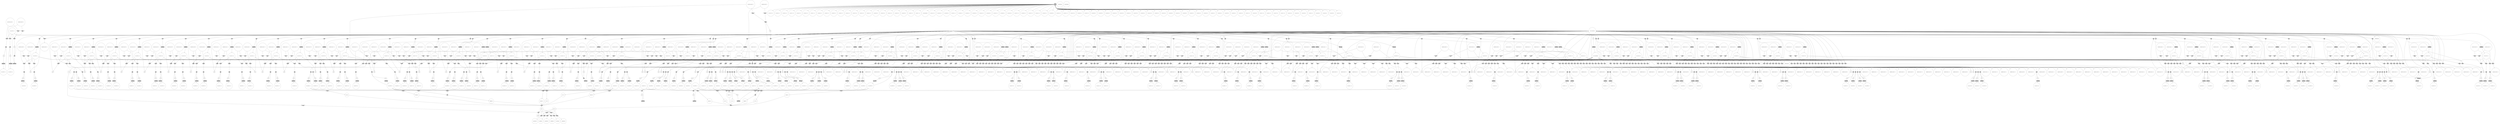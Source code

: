 digraph propNet
{
	"@779c86c5"[shape=invhouse, style= filled, fillcolor=grey, label="AND"]; "@779c86c5"->"@747df42c"; 
	"@386a1fbe"[shape=circle, style= filled, fillcolor=white, label="( true ( cell 9 2 1 x ) )"]; "@386a1fbe"->"@145a25f3"; 
	"@205074de"[shape=circle, style= filled, fillcolor=white, label="( true ( cell 5 3 2 b ) )"]; "@205074de"->"@709db0ad"; "@205074de"->"@6e2c5444"; "@205074de"->"@5e6e3fe4"; "@205074de"->"@bdbb12b"; "@205074de"->"@556b277f"; "@205074de"->"@7f94adaa"; 
	"@e3f6d"[shape=box, style= filled, fillcolor=grey, label="TRANSITION"]; "@e3f6d"->"@44f942c4"; 
	"@58804a77"[shape=box, style= filled, fillcolor=grey, label="TRANSITION"]; "@58804a77"->"@1efc3d2"; 
	"@78faa02"[shape=circle, style= filled, fillcolor=white, label="anon"]; "@78faa02"->"@131b92e6"; 
	"@4b6e3f87"[shape=ellipse, style= filled, fillcolor=grey, label="OR"]; "@4b6e3f87"->"@3fec3fed"; 
	"@3e58f124"[shape=box, style= filled, fillcolor=grey, label="TRANSITION"]; "@3e58f124"->"@510699ea"; 
	"@2a788315"[shape=circle, style= filled, fillcolor=white, label="anon"]; "@2a788315"->"@4482acef"; 
	"@51f2412a"[shape=circle, style= filled, fillcolor=white, label="( legal black ( mark 2 1 1 ) )"]; 
	"@5636bc0a"[shape=ellipse, style= filled, fillcolor=grey, label="OR"]; "@5636bc0a"->"@79a340"; 
	"@313816e0"[shape=circle, style= filled, fillcolor=white, label="( init ( cell 7 3 2 b ) )"]; 
	"@72d006a7"[shape=circle, style= filled, fillcolor=white, label="( true ( cell 7 1 3 o ) )"]; "@72d006a7"->"@4daa34dc"; 
	"@12539a92"[shape=circle, style= filled, fillcolor=white, label="( legal white ( mark 5 1 3 ) )"]; 
	"@3b061299"[shape=circle, style= filled, fillcolor=white, label="( does white ( mark 7 1 3 ) )"]; "@3b061299"->"@4d29dcc0"; "@3b061299"->"@57bd06bf"; 
	"@6fbdea60"[shape=invhouse, style= filled, fillcolor=grey, label="AND"]; "@6fbdea60"->"@55d2162c"; 
	"@5889949a"[shape=circle, style= filled, fillcolor=white, label="( does white ( mark 7 3 1 ) )"]; "@5889949a"->"@69ddad02"; "@5889949a"->"@5935f7f3"; 
	"@74d175ff"[shape=invhouse, style= filled, fillcolor=grey, label="AND"]; "@74d175ff"->"@51f2412a"; 
	"@52988dd6"[shape=box, style= filled, fillcolor=grey, label="TRANSITION"]; "@52988dd6"->"@7816fcc4"; 
	"@2f87d27e"[shape=circle, style= filled, fillcolor=white, label="( true ( cell 6 1 1 o ) )"]; "@2f87d27e"->"@1fe5052b"; 
	"@235dc721"[shape=circle, style= filled, fillcolor=white, label="( true ( cell 3 3 1 b ) )"]; "@235dc721"->"@11e55d39"; "@235dc721"->"@390b755d"; "@235dc721"->"@3b8845af"; "@235dc721"->"@3432a325"; "@235dc721"->"@2e027538"; 
	"@57398044"[shape=circle, style= filled, fillcolor=white, label="anon"]; "@57398044"->"@c0dd841"; 
	"@7e28ebb4"[shape=ellipse, style= filled, fillcolor=grey, label="OR"]; "@7e28ebb4"->"@308ab721"; 
	"@5e7c7894"[shape=circle, style= filled, fillcolor=white, label="( true ( cell 1 2 3 o ) )"]; "@5e7c7894"->"@3d0bbf6d"; 
	"@53f336eb"[shape=ellipse, style= filled, fillcolor=grey, label="OR"]; "@53f336eb"->"@3da997a"; 
	"@4d29dcc0"[shape=invtriangle, style= filled, fillcolor=grey, label="NOT"]; "@4d29dcc0"->"@3312b1dd"; 
	"@61f873dd"[shape=invtriangle, style= filled, fillcolor=grey, label="NOT"]; "@61f873dd"->"@3cc62c07"; 
	"@213eb2bc"[shape=circle, style= filled, fillcolor=white, label="( true ( cell 7 2 2 o ) )"]; "@213eb2bc"->"@7e28ebb4"; 
	"@6bd8c046"[shape=ellipse, style= filled, fillcolor=grey, label="OR"]; "@6bd8c046"->"@63376afa"; 
	"@2c8f3eac"[shape=invhouse, style= filled, fillcolor=grey, label="AND"]; "@2c8f3eac"->"@1ad997f9"; 
	"@4bbf8a41"[shape=ellipse, style= filled, fillcolor=grey, label="OR"]; "@4bbf8a41"->"@4e77b794"; 
	"@40f23491"[shape=circle, style= filled, fillcolor=white, label="( does black ( mark 6 2 3 ) )"]; "@40f23491"->"@3bf0d7f5"; "@40f23491"->"@47bb2cb"; 
	"@620b5b80"[shape=invtriangle, style= filled, fillcolor=grey, label="NOT"]; "@620b5b80"->"@6951a712"; 
	"@6601879b"[shape=ellipse, style= filled, fillcolor=grey, label="OR"]; "@6601879b"->"@6e6e056e"; 
	"@780324ff"[shape=circle, style= filled, fillcolor=white, label="anon"]; "@780324ff"->"@df4e1c6"; 
	"@66e90097"[shape=invhouse, style= filled, fillcolor=grey, label="AND"]; "@66e90097"->"@20e64795"; 
	"@5306989e"[shape=invhouse, style= filled, fillcolor=grey, label="AND"]; "@5306989e"->"@5fa6fb3e"; 
	"@1c6cc9c"[shape=invhouse, style= filled, fillcolor=grey, label="AND"]; "@1c6cc9c"->"@428c6e04"; 
	"@79444986"[shape=ellipse, style= filled, fillcolor=grey, label="OR"]; "@79444986"->"@72373a9c"; 
	"@5947c01d"[shape=circle, style= filled, fillcolor=white, label="( does black ( mark 5 1 2 ) )"]; "@5947c01d"->"@41f2e41d"; "@5947c01d"->"@b6be7ee"; 
	"@2e239525"[shape=circle, style= filled, fillcolor=white, label="( true ( cell 2 2 2 o ) )"]; "@2e239525"->"@7c260829"; 
	"@427b2d29"[shape=circle, style= filled, fillcolor=white, label="( does white ( mark 6 1 3 ) )"]; "@427b2d29"->"@43540a77"; "@427b2d29"->"@6aa5c9f1"; 
	"@2e7cf883"[shape=invtriangle, style= filled, fillcolor=grey, label="NOT"]; "@2e7cf883"->"@e9f784d"; 
	"@77fe0d66"[shape=invhouse, style= filled, fillcolor=grey, label="AND"]; "@77fe0d66"->"@260fa385"; 
	"@603a3e21"[shape=circle, style= filled, fillcolor=white, label="anon"]; "@603a3e21"->"@78f77c8e"; 
	"@60ec2ea8"[shape=box, style= filled, fillcolor=grey, label="TRANSITION"]; "@60ec2ea8"->"@42101da9"; 
	"@36164a8c"[shape=circle, style= filled, fillcolor=white, label="( does black ( mark 9 1 1 ) )"]; "@36164a8c"->"@3836b1bb"; "@36164a8c"->"@6f3f903b"; 
	"@2a134eca"[shape=box, style= filled, fillcolor=grey, label="TRANSITION"]; "@2a134eca"->"@21495bb8"; 
	"@46205df9"[shape=box, style= filled, fillcolor=grey, label="TRANSITION"]; "@46205df9"->"@41b9da92"; 
	"@f0fba68"[shape=circle, style= filled, fillcolor=white, label="( true ( cell 9 2 3 x ) )"]; "@f0fba68"->"@16721ee7"; 
	"@4d2bbe6b"[shape=invhouse, style= filled, fillcolor=grey, label="AND"]; "@4d2bbe6b"->"@3ea763a"; 
	"@56e88e24"[shape=invhouse, style= filled, fillcolor=grey, label="AND"]; "@56e88e24"->"@75da931b"; 
	"@749cd006"[shape=circle, style= filled, fillcolor=white, label="( does white ( mark 7 1 1 ) )"]; "@749cd006"->"@5eb8f6d"; "@749cd006"->"@1497b7b1"; 
	"@47d6b049"[shape=circle, style= filled, fillcolor=white, label="( legal white ( mark 2 2 3 ) )"]; 
	"@6d56e0b4"[shape=circle, style= filled, fillcolor=white, label="( does black ( mark 2 3 2 ) )"]; "@6d56e0b4"->"@57a462c9"; "@6d56e0b4"->"@569764bd"; 
	"@24cc17f1"[shape=circle, style= filled, fillcolor=white, label="anon"]; "@24cc17f1"->"@5d0769dd"; 
	"@205bfbd8"[shape=circle, style= filled, fillcolor=white, label="anon"]; "@205bfbd8"->"@6bc839a"; 
	"@6a46f764"[shape=circle, style= filled, fillcolor=white, label="( legal black ( mark 1 1 1 ) )"]; 
	"@4349e631"[shape=invhouse, style= filled, fillcolor=grey, label="AND"]; "@4349e631"->"@3e29b849"; 
	"@14681070"[shape=ellipse, style= filled, fillcolor=grey, label="OR"]; "@14681070"->"@4e7a15b"; 
	"@372bab9"[shape=invhouse, style= filled, fillcolor=grey, label="AND"]; "@372bab9"->"@55d866c5"; 
	"@a54cbb9"[shape=circle, style= filled, fillcolor=white, label="anon"]; "@a54cbb9"->"@5dcd8bf7"; 
	"@584b62a7"[shape=circle, style= filled, fillcolor=white, label="( does black ( mark 2 2 2 ) )"]; "@584b62a7"->"@66f34a08"; "@584b62a7"->"@4ab3a5d1"; 
	"@4302a01f"[shape=invtriangle, style= filled, fillcolor=grey, label="NOT"]; "@4302a01f"->"@615e7597"; 
	"@68f51766"[shape=circle, style= filled, fillcolor=white, label="( legal white ( mark 3 3 3 ) )"]; 
	"@69beea90"[shape=circle, style= filled, fillcolor=white, label="anon"]; "@69beea90"->"@4a6ca1a6"; 
	"@3fe75e89"[shape=circle, style= filled, fillcolor=white, label="( true ( cell 6 1 3 x ) )"]; "@3fe75e89"->"@1461c98"; 
	"@6471d768"[shape=invhouse, style= filled, fillcolor=grey, label="AND"]; "@6471d768"->"@2754de0b"; 
	"@2e1c6600"[shape=ellipse, style= filled, fillcolor=grey, label="OR"]; "@2e1c6600"->"@a281902"; 
	"@65f102c1"[shape=circle, style= filled, fillcolor=white, label="( does white ( mark 4 3 2 ) )"]; "@65f102c1"->"@50fc5408"; "@65f102c1"->"@4223d9b"; 
	"@7aa8198c"[shape=invhouse, style= filled, fillcolor=grey, label="AND"]; "@7aa8198c"->"@6d4b2819"; 
	"@236954e1"[shape=invhouse, style= filled, fillcolor=grey, label="AND"]; "@236954e1"->"@174da86b"; 
	"@37e80c87"[shape=circle, style= filled, fillcolor=white, label="( row 5 2 x )"]; "@37e80c87"->"@665ea4c5"; 
	"@2a06bbe7"[shape=circle, style= filled, fillcolor=white, label="( true ( cell 9 3 1 b ) )"]; "@2a06bbe7"->"@70e8eeca"; "@2a06bbe7"->"@3afa43e8"; "@2a06bbe7"->"@234f79cb"; "@2a06bbe7"->"@74d01311"; "@2a06bbe7"->"@5f8f127c"; 
	"@6cb6a34"[shape=circle, style= filled, fillcolor=white, label="( true ( cell 2 3 1 b ) )"]; "@6cb6a34"->"@43fd360b"; "@6cb6a34"->"@497b1c02"; "@6cb6a34"->"@33e136a8"; "@6cb6a34"->"@2d7366cb"; "@6cb6a34"->"@3c2465e5"; 
	"@60d8431c"[shape=ellipse, style= filled, fillcolor=grey, label="OR"]; "@60d8431c"->"@161e14f0"; 
	"@7f94adaa"[shape=invhouse, style= filled, fillcolor=grey, label="AND"]; "@7f94adaa"->"@382f3bf0"; 
	"@5b13cf49"[shape=circle, style= filled, fillcolor=white, label="( legal white ( mark 5 1 2 ) )"]; 
	"@36598d00"[shape=circle, style= filled, fillcolor=white, label="( init ( cell 9 2 1 b ) )"]; 
	"@53e64a3b"[shape=box, style= filled, fillcolor=grey, label="TRANSITION"]; "@53e64a3b"->"@4b25ee49"; 
	"@21882d18"[shape=ellipse, style= filled, fillcolor=grey, label="OR"]; "@21882d18"->"@734893da"; 
	"@8537d55"[shape=invhouse, style= filled, fillcolor=grey, label="AND"]; "@8537d55"->"@7c6743e2"; 
	"@45ed957d"[shape=circle, style= filled, fillcolor=white, label="( does black ( mark 8 2 2 ) )"]; "@45ed957d"->"@1005354a"; "@45ed957d"->"@7390d1e8"; 
	"@3c05b84b"[shape=invtriangle, style= filled, fillcolor=grey, label="NOT"]; "@3c05b84b"->"@1b8662b6"; 
	"@7ab05cd7"[shape=circle, style= filled, fillcolor=white, label="anon"]; "@7ab05cd7"->"@68e86f41"; 
	"@15f6ae4d"[shape=circle, style= filled, fillcolor=white, label="( true ( cell 7 1 1 o ) )"]; "@15f6ae4d"->"@5fa6fb3e"; 
	"@aaf063"[shape=circle, style= filled, fillcolor=white, label="( true ( cell 4 2 1 b ) )"]; "@aaf063"->"@1bab2a6"; "@aaf063"->"@1b8662b6"; "@aaf063"->"@2a47cc3"; "@aaf063"->"@51e4bece"; "@aaf063"->"@89ffb18"; 
	"@5106def2"[shape=circle, style= filled, fillcolor=white, label="( true ( cell 8 3 3 b ) )"]; "@5106def2"->"@5fb271f1"; "@5106def2"->"@766245a4"; "@5106def2"->"@30b16f5f"; "@5106def2"->"@4b0d78ec"; "@5106def2"->"@60328c40"; 
	"@5b39626c"[shape=circle, style= filled, fillcolor=white, label="anon"]; "@5b39626c"->"@47a6ac39"; 
	"@38be9340"[shape=circle, style= filled, fillcolor=white, label="anon"]; "@38be9340"->"@590e130c"; 
	"@48423606"[shape=invhouse, style= filled, fillcolor=grey, label="AND"]; "@48423606"->"@64610fa"; 
	"@1db5d2b2"[shape=circle, style= filled, fillcolor=white, label="( legal black ( mark 8 2 2 ) )"]; 
	"@281c35ec"[shape=ellipse, style= filled, fillcolor=grey, label="OR"]; "@281c35ec"->"@54182d86"; 
	"@30fd981a"[shape=invhouse, style= filled, fillcolor=grey, label="AND"]; "@30fd981a"->"@4c68059"; 
	"@4069b25f"[shape=invtriangle, style= filled, fillcolor=grey, label="NOT"]; "@4069b25f"->"@29cd761a"; 
	"@1ebafda6"[shape=circle, style= filled, fillcolor=white, label="( true ( cell 6 3 1 o ) )"]; "@1ebafda6"->"@7ef72e77"; 
	"@20c39410"[shape=circle, style= filled, fillcolor=white, label="( true ( cell 4 3 2 x ) )"]; "@20c39410"->"@231d221e"; 
	"@28b6e768"[shape=invtriangle, style= filled, fillcolor=grey, label="NOT"]; "@28b6e768"->"@3ae86a5f"; 
	"@7d16ecf"[shape=circle, style= filled, fillcolor=white, label="( true ( cell 8 2 3 o ) )"]; "@7d16ecf"->"@7d8e9adf"; 
	"@16309ee1"[shape=ellipse, style= filled, fillcolor=grey, label="OR"]; "@16309ee1"->"@520ed128"; 
	"@4a32ef2d"[shape=circle, style= filled, fillcolor=white, label="( true ( cell 4 1 3 o ) )"]; "@4a32ef2d"->"@5563d208"; 
	"@9bed3d1"[shape=circle, style= filled, fillcolor=white, label="( init ( cell 5 1 2 b ) )"]; 
	"@72e5c94"[shape=circle, style= filled, fillcolor=white, label="( legal white ( mark 9 1 1 ) )"]; 
	"@15ee9cc3"[shape=invhouse, style= filled, fillcolor=grey, label="AND"]; "@15ee9cc3"->"@16721ee7"; 
	"@7669521"[shape=circle, style= filled, fillcolor=white, label="( legal black ( mark 2 3 3 ) )"]; 
	"@615e7597"[shape=invhouse, style= filled, fillcolor=grey, label="AND"]; "@615e7597"->"@47122d"; 
	"@2fe6707"[shape=circle, style= filled, fillcolor=white, label="anon"]; "@2fe6707"->"@74e22632"; 
	"@73feb3a6"[shape=ellipse, style= filled, fillcolor=grey, label="OR"]; "@73feb3a6"->"@56c492c8"; 
	"@7b3cb2c6"[shape=invtriangle, style= filled, fillcolor=grey, label="NOT"]; "@7b3cb2c6"->"@265f00f9"; 
	"@171e1813"[shape=ellipse, style= filled, fillcolor=grey, label="OR"]; "@171e1813"->"@38be9340"; 
	"@3c095f75"[shape=box, style= filled, fillcolor=grey, label="TRANSITION"]; "@3c095f75"->"@7bcf6f61"; 
	"@6088b858"[shape=invhouse, style= filled, fillcolor=grey, label="AND"]; "@6088b858"->"@72e5c94"; 
	"@1d1d2b8"[shape=box, style= filled, fillcolor=grey, label="TRANSITION"]; "@1d1d2b8"->"@1875a340"; 
	"@e9bfee2"[shape=invhouse, style= filled, fillcolor=grey, label="AND"]; "@e9bfee2"->"@7f54e38b"; 
	"@3e5d9d90"[shape=invtriangle, style= filled, fillcolor=grey, label="NOT"]; "@3e5d9d90"->"@2a68097d"; 
	"@3f2f529b"[shape=circle, style= filled, fillcolor=white, label="( legal black ( mark 4 1 3 ) )"]; 
	"@709db0ad"[shape=invhouse, style= filled, fillcolor=grey, label="AND"]; "@709db0ad"->"@2a0364ef"; 
	"@2a6d23ea"[shape=invtriangle, style= filled, fillcolor=grey, label="NOT"]; "@2a6d23ea"->"@6350ed68"; 
	"@13b9a2fd"[shape=invtriangle, style= filled, fillcolor=grey, label="NOT"]; "@13b9a2fd"->"@32c5f9fe"; 
	"@126212dd"[shape=invhouse, style= filled, fillcolor=grey, label="AND"]; "@126212dd"->"@e2f75e5"; 
	"@13a9192b"[shape=invtriangle, style= filled, fillcolor=grey, label="NOT"]; "@13a9192b"->"@42b36022"; 
	"@2630a895"[shape=circle, style= filled, fillcolor=white, label="( legal white ( mark 4 3 2 ) )"]; 
	"@26a0c73f"[shape=invhouse, style= filled, fillcolor=grey, label="AND"]; "@26a0c73f"->"@3bad0d89"; 
	"@b8235a1"[shape=circle, style= filled, fillcolor=white, label="( does white ( mark 3 1 2 ) )"]; "@b8235a1"->"@226946d2"; "@b8235a1"->"@57530551"; 
	"@9ad5d46"[shape=circle, style= filled, fillcolor=white, label="( init ( cell 7 1 3 b ) )"]; 
	"@7692ed85"[shape=invhouse, style= filled, fillcolor=grey, label="AND"]; "@7692ed85"->"@1732a4df"; 
	"@2d5e8aa5"[shape=circle, style= filled, fillcolor=white, label="( init ( cell 2 3 1 b ) )"]; 
	"@1f0f0c8"[shape=invhouse, style= filled, fillcolor=grey, label="AND"]; "@1f0f0c8"->"@4ec57f88"; 
	"@3798f5e7"[shape=ellipse, style= filled, fillcolor=grey, label="OR"]; "@3798f5e7"->"@1b382d35"; 
	"@1bd4f279"[shape=invhouse, style= filled, fillcolor=grey, label="AND"]; "@1bd4f279"->"@27ecfcd9"; 
	"@5a74b10b"[shape=invhouse, style= filled, fillcolor=grey, label="AND"]; "@5a74b10b"->"@43cda81e"; 
	"@1efde7ba"[shape=invtriangle, style= filled, fillcolor=grey, label="NOT"]; "@1efde7ba"->"@d16e5d6"; 
	"@64fef26a"[shape=box, style= filled, fillcolor=grey, label="TRANSITION"]; "@64fef26a"->"@16f21478"; 
	"@31eb494e"[shape=box, style= filled, fillcolor=grey, label="TRANSITION"]; "@31eb494e"->"@2d4e3d95"; 
	"@33799a1e"[shape=box, style= filled, fillcolor=grey, label="TRANSITION"]; "@33799a1e"->"@2c91e143"; 
	"@40914272"[shape=invtriangle, style= filled, fillcolor=grey, label="NOT"]; "@40914272"->"@a16b7c"; 
	"@6b482747"[shape=invtriangle, style= filled, fillcolor=grey, label="NOT"]; "@6b482747"->"@4e0add57"; 
	"@223dc13d"[shape=circle, style= filled, fillcolor=white, label="( init ( cell 8 1 2 b ) )"]; 
	"@7f1f91ac"[shape=circle, style= filled, fillcolor=white, label="( does white ( mark 9 3 2 ) )"]; "@7f1f91ac"->"@5947e54e"; "@7f1f91ac"->"@30a4effe"; 
	"@5965e55e"[shape=circle, style= filled, fillcolor=white, label="( init ( cell 1 1 1 b ) )"]; 
	"@16ff6348"[shape=circle, style= filled, fillcolor=white, label="( true ( cell 5 2 1 x ) )"]; "@16ff6348"->"@30943653"; "@16ff6348"->"@2f152c0e"; "@16ff6348"->"@37cc1f09"; 
	"@3b961a84"[shape=circle, style= filled, fillcolor=white, label="( legal black ( mark 7 2 3 ) )"]; 
	"@c4be179"[shape=invtriangle, style= filled, fillcolor=grey, label="NOT"]; "@c4be179"->"@5148bd9e"; 
	"@450ae3fb"[shape=ellipse, style= filled, fillcolor=grey, label="OR"]; "@450ae3fb"->"@4dfd9726"; 
	"@b2929b2"[shape=invtriangle, style= filled, fillcolor=grey, label="NOT"]; "@b2929b2"->"@3b706ad7"; 
	"@50661532"[shape=ellipse, style= filled, fillcolor=grey, label="OR"]; "@50661532"->"@5df9aeda"; 
	"@27573872"[shape=box, style= filled, fillcolor=grey, label="TRANSITION"]; "@27573872"->"@65988886"; 
	"@1f72e08e"[shape=invhouse, style= filled, fillcolor=grey, label="AND"]; "@1f72e08e"->"@4bcd2d49"; 
	"@12a4ed99"[shape=invhouse, style= filled, fillcolor=grey, label="AND"]; "@12a4ed99"->"@50baa573"; 
	"@a15670a"[shape=box, style= filled, fillcolor=grey, label="TRANSITION"]; "@a15670a"->"@5290288e"; 
	"@2fa847df"[shape=invhouse, style= filled, fillcolor=grey, label="AND"]; "@2fa847df"->"@5130500f"; 
	"@72433b8a"[shape=circle, style= filled, fillcolor=white, label="anon"]; "@72433b8a"->"@78d9ab8"; 
	"@43f854bd"[shape=invhouse, style= filled, fillcolor=grey, label="AND"]; "@43f854bd"->"@146ccf3e"; 
	"@6ab17e0a"[shape=invhouse, style= filled, fillcolor=grey, label="AND"]; "@6ab17e0a"->"@69ce835b"; 
	"@59bd523d"[shape=circle, style= filled, fillcolor=white, label="( does white ( mark 3 2 3 ) )"]; "@59bd523d"->"@13b9a2fd"; "@59bd523d"->"@42bc5245"; 
	"@1e4ad14c"[shape=invtriangle, style= filled, fillcolor=grey, label="NOT"]; "@1e4ad14c"->"@315e4dbe"; 
	"@1896d2c2"[shape=ellipse, style= filled, fillcolor=grey, label="OR"]; "@1896d2c2"->"@67f6dc61"; 
	"@2abbaa16"[shape=circle, style= filled, fillcolor=white, label="( true ( cell 8 2 3 b ) )"]; "@2abbaa16"->"@4e62974e"; "@2abbaa16"->"@a16b7c"; "@2abbaa16"->"@264d8d50"; "@2abbaa16"->"@6ccd2163"; "@2abbaa16"->"@7838c8c5"; 
	"@3da1a93"[shape=circle, style= filled, fillcolor=white, label="( does black ( mark 7 2 2 ) )"]; "@3da1a93"->"@5b58539f"; "@3da1a93"->"@6b482747"; 
	"@4a0cc3e8"[shape=circle, style= filled, fillcolor=white, label="( true ( cell 1 2 1 x ) )"]; "@4a0cc3e8"->"@6f156508"; 
	"@2400218d"[shape=circle, style= filled, fillcolor=white, label="anon"]; "@2400218d"->"@70f87478"; 
	"@5ad557c2"[shape=ellipse, style= filled, fillcolor=grey, label="OR"]; "@5ad557c2"->"@6c74b024"; 
	"@8c5488"[shape=circle, style= filled, fillcolor=white, label="( column 5 3 x )"]; "@8c5488"->"@665ea4c5"; 
	"@7122e0b3"[shape=circle, style= filled, fillcolor=white, label="anon"]; "@7122e0b3"->"@49aa95c"; 
	"@247cb66a"[shape=invtriangle, style= filled, fillcolor=grey, label="NOT"]; "@247cb66a"->"@3c2465e5"; 
	"@4daaf194"[shape=circle, style= filled, fillcolor=white, label="anon"]; "@4daaf194"->"@157ee3e5"; 
	"@7bfd25ce"[shape=circle, style= filled, fillcolor=white, label="( legal black ( mark 9 2 3 ) )"]; 
	"@38002f54"[shape=invhouse, style= filled, fillcolor=grey, label="AND"]; "@38002f54"->"@738bf6bf"; 
	"@26114629"[shape=box, style= filled, fillcolor=grey, label="TRANSITION"]; "@26114629"->"@1ebafda6"; 
	"@6f45d7f2"[shape=circle, style= filled, fillcolor=white, label="( true ( cell 8 2 2 x ) )"]; "@6f45d7f2"->"@38462f90"; 
	"@51af7c57"[shape=circle, style= filled, fillcolor=white, label="( true ( cell 4 1 2 b ) )"]; "@51af7c57"->"@2a2a2ae9"; "@51af7c57"->"@3bc634b9"; "@51af7c57"->"@3012db7c"; "@51af7c57"->"@23ae81ab"; "@51af7c57"->"@4d0948bd"; 
	"@23f9e6e5"[shape=circle, style= filled, fillcolor=white, label="anon"]; "@23f9e6e5"->"@4da9ec16"; 
	"@19e142a5"[shape=circle, style= filled, fillcolor=white, label="( does black ( mark 5 1 1 ) )"]; "@19e142a5"->"@7cd76237"; "@19e142a5"->"@49e21540"; 
	"@2a717ef5"[shape=circle, style= filled, fillcolor=white, label="anon"]; "@2a717ef5"->"@417470d0"; 
	"@1b499616"[shape=invtriangle, style= filled, fillcolor=grey, label="NOT"]; "@1b499616"->"@36422510"; 
	"@324e68fb"[shape=box, style= filled, fillcolor=grey, label="TRANSITION"]; "@324e68fb"->"@347f2036"; 
	"@20657c7b"[shape=circle, style= filled, fillcolor=white, label="( true ( cell 1 1 2 b ) )"]; "@20657c7b"->"@17332b63"; "@20657c7b"->"@58c9e870"; "@20657c7b"->"@1f72e08e"; "@20657c7b"->"@6fbdea60"; "@20657c7b"->"@190a0d51"; 
	"@62c8aeb3"[shape=invhouse, style= filled, fillcolor=grey, label="AND"]; "@62c8aeb3"->"@5dc37b8f"; 
	"@157ee3e5"[shape=box, style= filled, fillcolor=grey, label="TRANSITION"]; "@157ee3e5"->"@20c39410"; 
	"@213e2b4a"[shape=circle, style= filled, fillcolor=white, label="anon"]; "@213e2b4a"->"@5f27a20c"; 
	"@234f79cb"[shape=invhouse, style= filled, fillcolor=grey, label="AND"]; "@234f79cb"->"@29be513c"; 
	"@78304648"[shape=invhouse, style= filled, fillcolor=grey, label="AND"]; "@78304648"->"@114c02d4"; 
	"@1f410a85"[shape=invhouse, style= filled, fillcolor=grey, label="AND"]; "@1f410a85"->"@2c18b492"; 
	"@15e565bd"[shape=invhouse, style= filled, fillcolor=grey, label="AND"]; "@15e565bd"->"@bee145b"; 
	"@2e8cd4db"[shape=circle, style= filled, fillcolor=white, label="( true ( cell 9 1 1 o ) )"]; "@2e8cd4db"->"@616181be"; 
	"@6534ae32"[shape=invhouse, style= filled, fillcolor=grey, label="AND"]; "@6534ae32"->"@6001ef4b"; 
	"@3c2465e5"[shape=invhouse, style= filled, fillcolor=grey, label="AND"]; "@3c2465e5"->"@545eb748"; 
	"@7bfb7cbb"[shape=ellipse, style= filled, fillcolor=grey, label="OR"]; "@7bfb7cbb"->"@3bba1894"; 
	"@387413e8"[shape=box, style= filled, fillcolor=grey, label="TRANSITION"]; "@387413e8"->"@745bb9d"; 
	"@385715"[shape=ellipse, style= filled, fillcolor=grey, label="OR"]; "@385715"->"@72dd23cf"; 
	"@75d43bb3"[shape=circle, style= filled, fillcolor=white, label="( true ( cell 7 3 2 o ) )"]; "@75d43bb3"->"@57425f38"; 
	"@5ffdfb42"[shape=ellipse, style= filled, fillcolor=grey, label="OR"]; "@5ffdfb42"->"@1b7adb4a"; 
	"@1a07ac6c"[shape=invtriangle, style= filled, fillcolor=grey, label="NOT"]; "@1a07ac6c"->"@23fe500a"; 
	"@4f3ad88b"[shape=box, style= filled, fillcolor=grey, label="TRANSITION"]; "@4f3ad88b"->"@4332b67c"; 
	"@3fec3fed"[shape=box, style= filled, fillcolor=grey, label="TRANSITION"]; "@3fec3fed"->"@12fa7181"; 
	"@cd73c3c"[shape=ellipse, style= filled, fillcolor=grey, label="OR"]; "@cd73c3c"->"@29af45f4"; 
	"@75144026"[shape=ellipse, style= filled, fillcolor=grey, label="OR"]; "@75144026"->"@47fbad7"; 
	"@4ecd51ad"[shape=circle, style= filled, fillcolor=white, label="( init ( cell 5 2 1 b ) )"]; 
	"@294e430c"[shape=circle, style= filled, fillcolor=white, label="anon"]; "@294e430c"->"@504c2683"; 
	"@329b5c95"[shape=invhouse, style= filled, fillcolor=grey, label="AND"]; "@329b5c95"->"@654481bb"; 
	"@4b5075f9"[shape=ellipse, style= filled, fillcolor=grey, label="OR"]; "@4b5075f9"->"@f715510"; 
	"@6135b95d"[shape=circle, style= filled, fillcolor=white, label="anon"]; "@6135b95d"->"@15b57dcb"; 
	"@14028bda"[shape=circle, style= filled, fillcolor=white, label="( true ( cell 9 3 2 o ) )"]; "@14028bda"->"@69099257"; 
	"@34a083f2"[shape=circle, style= filled, fillcolor=white, label="( legal white ( mark 1 1 3 ) )"]; 
	"@4af6ae1c"[shape=circle, style= filled, fillcolor=white, label="( does black ( mark 7 1 2 ) )"]; "@4af6ae1c"->"@1e893918"; "@4af6ae1c"->"@4f50f0e2"; 
	"@42ff87dc"[shape=circle, style= filled, fillcolor=white, label="anon"]; "@42ff87dc"->"@5406f513"; 
	"@7a6bb93c"[shape=invhouse, style= filled, fillcolor=grey, label="AND"]; "@7a6bb93c"->"@41d753b7"; 
	"@70d76d51"[shape=ellipse, style= filled, fillcolor=grey, label="OR"]; "@70d76d51"->"@4f4a1ab7"; 
	"@430e468f"[shape=circle, style= filled, fillcolor=white, label="( does black ( mark 3 1 2 ) )"]; "@430e468f"->"@2da896a4"; "@430e468f"->"@6b6d079a"; 
	"@7418e252"[shape=circle, style= filled, fillcolor=white, label="( legal white ( mark 6 1 1 ) )"]; 
	"@64836727"[shape=circle, style= filled, fillcolor=white, label="( does white ( mark 2 3 2 ) )"]; "@64836727"->"@43f854bd"; "@64836727"->"@620b5b80"; 
	"@2d97d09f"[shape=circle, style= filled, fillcolor=white, label="( legal white ( mark 4 2 1 ) )"]; 
	"@e2f75e5"[shape=circle, style= filled, fillcolor=white, label="( legal black ( mark 7 2 2 ) )"]; 
	"@30943653"[shape=invhouse, style= filled, fillcolor=grey, label="AND"]; "@30943653"->"@3f649b1a"; 
	"@153bedc4"[shape=invhouse, style= filled, fillcolor=grey, label="AND"]; "@153bedc4"->"@1fe5052b"; 
	"@62fcf06c"[shape=ellipse, style= filled, fillcolor=grey, label="OR"]; "@62fcf06c"->"@4c0c7539"; 
	"@6d5998cb"[shape=circle, style= filled, fillcolor=white, label="( true ( cell 3 1 3 o ) )"]; "@6d5998cb"->"@7d08c1b7"; 
	"@6f3f903b"[shape=invhouse, style= filled, fillcolor=grey, label="AND"]; "@6f3f903b"->"@616181be"; 
	"@1df95673"[shape=circle, style= filled, fillcolor=white, label="( does white ( mark 8 1 2 ) )"]; "@1df95673"->"@16ad9f5d"; "@1df95673"->"@550a6723"; 
	"@2dcc5af0"[shape=circle, style= filled, fillcolor=white, label="anon"]; "@2dcc5af0"->"@39ce508a"; 
	"@8f8acd0"[shape=invhouse, style= filled, fillcolor=grey, label="AND"]; "@8f8acd0"->"@27013985"; 
	"@1f7dff15"[shape=circle, style= filled, fillcolor=white, label="( true ( cell 2 1 3 o ) )"]; "@1f7dff15"->"@50661532"; 
	"@7696452"[shape=circle, style= filled, fillcolor=white, label="( init ( cell 6 1 1 b ) )"]; 
	"@53601a4f"[shape=invhouse, style= filled, fillcolor=grey, label="AND"]; "@53601a4f"->"@3d0bbf6d"; 
	"@58b45130"[shape=circle, style= filled, fillcolor=white, label="( init ( cell 3 2 1 b ) )"]; 
	"@6df5205c"[shape=circle, style= filled, fillcolor=white, label="( does white ( mark 9 1 1 ) )"]; "@6df5205c"->"@501d5ebc"; "@6df5205c"->"@6471d768"; 
	"@145a25f3"[shape=ellipse, style= filled, fillcolor=grey, label="OR"]; "@145a25f3"->"@2a717ef5"; 
	"@6d6de4e1"[shape=invtriangle, style= filled, fillcolor=grey, label="NOT"]; "@6d6de4e1"->"@49cda7e7"; 
	"@d2a7c1e"[shape=circle, style= filled, fillcolor=white, label="anon"]; "@d2a7c1e"->"@6cd9c6e2"; 
	"@428c2d23"[shape=invhouse, style= filled, fillcolor=grey, label="AND"]; "@428c2d23"->"@459bdb65"; 
	"@1d59e6df"[shape=circle, style= filled, fillcolor=white, label="anon"]; "@1d59e6df"->"@59fcadd3"; 
	"@322b2057"[shape=circle, style= filled, fillcolor=white, label="anon"]; "@322b2057"->"@618787c9"; 
	"@2607c28c"[shape=circle, style= filled, fillcolor=white, label="( does white ( mark 4 1 2 ) )"]; "@2607c28c"->"@1e5b02a6"; "@2607c28c"->"@3012db7c"; 
	"@473eae6e"[shape=circle, style= filled, fillcolor=white, label="( true ( cell 3 2 1 x ) )"]; "@473eae6e"->"@6d4b2819"; 
	"@2caee320"[shape=invhouse, style= filled, fillcolor=grey, label="AND"]; "@2caee320"->"@39ce9085"; 
	"@5b224686"[shape=circle, style= filled, fillcolor=white, label="( does black ( mark 9 1 3 ) )"]; "@5b224686"->"@35b284a4"; "@5b224686"->"@3ad6a0e0"; 
	"@459bdb65"[shape=ellipse, style= filled, fillcolor=grey, label="OR"]; "@459bdb65"->"@7b60e796"; 
	"@a281902"[shape=box, style= filled, fillcolor=grey, label="TRANSITION"]; "@a281902"->"@461979eb"; 
	"@5bf53293"[shape=invhouse, style= filled, fillcolor=grey, label="AND"]; "@5bf53293"->"@6ef7cbcc"; 
	"@2726965a"[shape=circle, style= filled, fillcolor=white, label="( true ( cell 2 2 3 x ) )"]; "@2726965a"->"@17f7be7b"; 
	"@1d8806f7"[shape=box, style= filled, fillcolor=grey, label="TRANSITION"]; "@1d8806f7"->"@7c4e7958"; 
	"@69912a56"[shape=invhouse, style= filled, fillcolor=grey, label="AND"]; "@69912a56"->"@15b94ed3"; 
	"@7f371a59"[shape=invtriangle, style= filled, fillcolor=grey, label="NOT"]; "@7f371a59"->"@56e88e24"; "@7f371a59"->"@7aa30a4e"; "@7f371a59"->"@7692ed85"; "@7f371a59"->"@712801c5"; 
	"@4f93b604"[shape=circle, style= filled, fillcolor=white, label="( line 5 x )"]; "@4f93b604"->"@70a0afab"; "@4f93b604"->"@7aa30a4e"; "@4f93b604"->"@712801c5"; "@4f93b604"->"@58e5ebd"; 
	"@25f45022"[shape=circle, style= filled, fillcolor=white, label="anon"]; "@25f45022"->"@64e48e45"; 
	"@15e0a283"[shape=circle, style= filled, fillcolor=white, label="( init ( cell 9 1 1 b ) )"]; 
	"@68f507d2"[shape=invhouse, style= filled, fillcolor=grey, label="AND"]; "@68f507d2"->"@65f4ba51"; 
	"@1f48b272"[shape=circle, style= filled, fillcolor=white, label="( legal white ( mark 1 2 2 ) )"]; 
	"@573577ca"[shape=invhouse, style= filled, fillcolor=grey, label="AND"]; "@573577ca"->"@26e56328"; 
	"@19fc4e"[shape=circle, style= filled, fillcolor=white, label="anon"]; "@19fc4e"->"@8e3cf25"; 
	"@e776f7"[shape=circle, style= filled, fillcolor=white, label="( does black ( mark 2 3 3 ) )"]; "@e776f7"->"@428c2d23"; "@e776f7"->"@7f423820"; 
	"@f2f8a84"[shape=invhouse, style= filled, fillcolor=grey, label="AND"]; "@f2f8a84"->"@b04bce3"; 
	"@17f7be7b"[shape=ellipse, style= filled, fillcolor=grey, label="OR"]; "@17f7be7b"->"@9fa8988"; 
	"@1c8825a5"[shape=invtriangle, style= filled, fillcolor=grey, label="NOT"]; "@1c8825a5"->"@2e5f8245"; 
	"@1dd61ee4"[shape=circle, style= filled, fillcolor=white, label="( does white ( mark 1 3 2 ) )"]; "@1dd61ee4"->"@38f0b51d"; "@1dd61ee4"->"@1d450337"; 
	"@26e56328"[shape=ellipse, style= filled, fillcolor=grey, label="OR"]; "@26e56328"->"@1dd0eb0b"; 
	"@2a85f3d6"[shape=invtriangle, style= filled, fillcolor=grey, label="NOT"]; "@2a85f3d6"->"@1bd4f279"; 
	"@cc749e4"[shape=circle, style= filled, fillcolor=white, label="( legal black ( mark 1 3 2 ) )"]; 
	"@7e6baf24"[shape=circle, style= filled, fillcolor=white, label="( true ( cell 5 1 2 b ) )"]; "@7e6baf24"->"@72270fc4"; "@7e6baf24"->"@15e565bd"; "@7e6baf24"->"@b6be7ee"; "@7e6baf24"->"@556b277f"; "@7e6baf24"->"@315e4dbe"; "@7e6baf24"->"@aa1b4e7"; 
	"@b412c18"[shape=ellipse, style= filled, fillcolor=grey, label="OR"]; "@b412c18"->"@40545646"; 
	"@1e6ee98"[shape=ellipse, style= filled, fillcolor=grey, label="OR"]; "@1e6ee98"->"@603a3e21"; 
	"@1a2b2cf8"[shape=invhouse, style= filled, fillcolor=grey, label="AND"]; "@1a2b2cf8"->"@5ad557c2"; 
	"@7686b376"[shape=circle, style= filled, fillcolor=white, label="( legal black ( mark 8 3 1 ) )"]; 
	"@604c9c17"[shape=circle, style= filled, fillcolor=white, label="anon"]; "@604c9c17"->"@119a0c4e"; 
	"@65685e30"[shape=box, style= filled, fillcolor=grey, label="TRANSITION"]; "@65685e30"->"@15e7d12b"; 
	"@43b5699"[shape=circle, style= filled, fillcolor=white, label="( true ( cell 7 1 3 b ) )"]; "@43b5699"->"@8c1e4d5"; "@43b5699"->"@57bd06bf"; "@43b5699"->"@5f159e0c"; "@43b5699"->"@3312b1dd"; "@43b5699"->"@4af08d0f"; 
	"@3b7a687b"[shape=circle, style= filled, fillcolor=white, label="anon"]; "@3b7a687b"->"@35afe17b"; 
	"@68e26d2e"[shape=ellipse, style= filled, fillcolor=grey, label="OR"]; "@68e26d2e"->"@696e1ccd"; 
	"@4d97507c"[shape=invhouse, style= filled, fillcolor=grey, label="AND"]; "@4d97507c"->"@5113de03"; 
	"@72e28a61"[shape=circle, style= filled, fillcolor=white, label="( true ( cell 1 3 3 b ) )"]; "@72e28a61"->"@46be6108"; "@72e28a61"->"@4d2bbe6b"; "@72e28a61"->"@49cda7e7"; "@72e28a61"->"@329b5c95"; "@72e28a61"->"@30177039"; 
	"@6411c21b"[shape=ellipse, style= filled, fillcolor=grey, label="OR"]; "@6411c21b"->"@557e5cbd"; 
	"@2025b64d"[shape=circle, style= filled, fillcolor=white, label="( legal white ( mark 7 2 1 ) )"]; 
	"@3d10d68a"[shape=box, style= filled, fillcolor=grey, label="TRANSITION"]; "@3d10d68a"->"@2b5d925b"; 
	"@bc9f8fb"[shape=circle, style= filled, fillcolor=white, label="anon"]; "@bc9f8fb"->"@4b6e3f87"; 
	"@6ccd2163"[shape=invhouse, style= filled, fillcolor=grey, label="AND"]; "@6ccd2163"->"@62918c34"; 
	"@68ffab0a"[shape=invhouse, style= filled, fillcolor=grey, label="AND"]; "@68ffab0a"->"@3157457b"; 
	"@705789f3"[shape=invtriangle, style= filled, fillcolor=grey, label="NOT"]; "@705789f3"->"@321ea24"; 
	"@3e4f7537"[shape=box, style= filled, fillcolor=grey, label="TRANSITION"]; "@3e4f7537"->"@16e15a69"; 
	"@34bdb859"[shape=circle, style= filled, fillcolor=white, label="anon"]; "@34bdb859"->"@1753d79c"; 
	"@4d68af51"[shape=circle, style= filled, fillcolor=white, label="anon"]; "@4d68af51"->"@3125fe1"; 
	"@532996d6"[shape=invtriangle, style= filled, fillcolor=grey, label="NOT"]; "@532996d6"->"@3827de24"; 
	"@7ce9927a"[shape=circle, style= filled, fillcolor=white, label="( true ( cell 5 3 2 x ) )"]; "@7ce9927a"->"@70d76d51"; "@7ce9927a"->"@380b4f9"; "@7ce9927a"->"@23978611"; 
	"@38154145"[shape=box, style= filled, fillcolor=grey, label="TRANSITION"]; "@38154145"->"@7a0adf91"; 
	"@7b7035c6"[shape=box, style= filled, fillcolor=grey, label="TRANSITION"]; "@7b7035c6"->"@4a0cc3e8"; 
	"@6921dcac"[shape=invhouse, style= filled, fillcolor=grey, label="AND"]; "@6921dcac"->"@5e8dc627"; 
	"@4631c43f"[shape=circle, style= filled, fillcolor=white, label="anon"]; "@4631c43f"->"@37748ba4"; 
	"@412bf560"[shape=circle, style= filled, fillcolor=white, label="anon"]; "@412bf560"->"@4bea71d4"; 
	"@64b9726e"[shape=invhouse, style= filled, fillcolor=grey, label="AND"]; "@64b9726e"->"@4f0e284f"; 
	"@2cfb1135"[shape=invhouse, style= filled, fillcolor=grey, label="AND"]; "@2cfb1135"->"@4e0bd5df"; 
	"@4322394"[shape=invhouse, style= filled, fillcolor=grey, label="AND"]; "@4322394"->"@697eb767"; 
	"@6ef7cbcc"[shape=ellipse, style= filled, fillcolor=grey, label="OR"]; "@6ef7cbcc"->"@4e64f6fe"; 
	"@6ae6235d"[shape=circle, style= filled, fillcolor=white, label="( goal black 0 )"]; 
	"@56781dd4"[shape=invhouse, style= filled, fillcolor=grey, label="AND"]; "@56781dd4"->"@5eb1404f"; 
	"@16ad9f5d"[shape=invtriangle, style= filled, fillcolor=grey, label="NOT"]; "@16ad9f5d"->"@3a47c130"; 
	"@54ed3e63"[shape=invhouse, style= filled, fillcolor=grey, label="AND"]; "@54ed3e63"->"@17698cbe"; 
	"@294ff81a"[shape=invhouse, style= filled, fillcolor=grey, label="AND"]; "@294ff81a"->"@29d602b3"; 
	"@224260ab"[shape=invtriangle, style= filled, fillcolor=grey, label="NOT"]; "@224260ab"->"@4dd761d0"; 
	"@237360be"[shape=ellipse, style= filled, fillcolor=grey, label="OR"]; "@237360be"->"@1d8806f7"; 
	"@6c74b024"[shape=circle, style= filled, fillcolor=white, label="anon"]; "@6c74b024"->"@4d441b16"; 
	"@23137792"[shape=circle, style= filled, fillcolor=white, label="( does white ( mark 5 1 3 ) )"]; "@23137792"->"@2d4b1fda"; "@23137792"->"@5a74b10b"; 
	"@b6be7ee"[shape=invhouse, style= filled, fillcolor=grey, label="AND"]; "@b6be7ee"->"@6bd8c046"; 
	"@4921a90"[shape=box, style= filled, fillcolor=grey, label="TRANSITION"]; "@4921a90"->"@5e26efd3"; 
	"@6c5c90f6"[shape=circle, style= filled, fillcolor=white, label="( does black ( mark 8 1 3 ) )"]; "@6c5c90f6"->"@99846fd"; "@6c5c90f6"->"@7e7ee46a"; 
	"@77f31432"[shape=ellipse, style= filled, fillcolor=grey, label="OR"]; "@77f31432"->"@77b31c23"; 
	"@22509bfc"[shape=circle, style= filled, fillcolor=white, label="anon"]; "@22509bfc"->"@33799a1e"; 
	"@2d63c5bb"[shape=invhouse, style= filled, fillcolor=grey, label="AND"]; "@2d63c5bb"->"@456999c8"; 
	"@58cf17c3"[shape=circle, style= filled, fillcolor=white, label="( true ( cell 5 2 2 x ) )"]; "@58cf17c3"->"@41556f4c"; "@58cf17c3"->"@adc9515"; "@58cf17c3"->"@2f152c0e"; "@58cf17c3"->"@20272fec"; "@58cf17c3"->"@380b4f9"; 
	"@1e35ecd"[shape=invhouse, style= filled, fillcolor=grey, label="AND"]; "@1e35ecd"->"@4ad38c3d"; 
	"@7ef7bf2d"[shape=circle, style= filled, fillcolor=white, label="( true ( cell 2 2 3 o ) )"]; "@7ef7bf2d"->"@4ac5c32e"; 
	"@6c408893"[shape=circle, style= filled, fillcolor=white, label="anon"]; "@6c408893"->"@774943d6"; 
	"@6ed8a125"[shape=ellipse, style= filled, fillcolor=grey, label="OR"]; "@6ed8a125"->"@503bbcfd"; 
	"@3cd5e270"[shape=circle, style= filled, fillcolor=white, label="( true ( cell 8 3 2 x ) )"]; "@3cd5e270"->"@7e91259"; 
	"@4f1c5c88"[shape=invhouse, style= filled, fillcolor=grey, label="AND"]; "@4f1c5c88"->"@7da2467a"; 
	"@1d450337"[shape=invhouse, style= filled, fillcolor=grey, label="AND"]; "@1d450337"->"@39cd04f1"; 
	"@4b07c76b"[shape=circle, style= filled, fillcolor=white, label="( does black ( mark 3 2 2 ) )"]; "@4b07c76b"->"@19d1b44b"; "@4b07c76b"->"@64b9726e"; 
	"@74d01311"[shape=invhouse, style= filled, fillcolor=grey, label="AND"]; "@74d01311"->"@43ce67ca"; 
	"@47a5f7d3"[shape=ellipse, style= filled, fillcolor=grey, label="OR"]; "@47a5f7d3"->"@61316264"; 
	"@35489ea3"[shape=circle, style= filled, fillcolor=white, label="( true ( cell 9 3 3 x ) )"]; "@35489ea3"->"@18fb53f6"; 
	"@2a38d0a8"[shape=box, style= filled, fillcolor=grey, label="TRANSITION"]; "@2a38d0a8"->"@2a06bbe7"; 
	"@1367f48c"[shape=invhouse, style= filled, fillcolor=grey, label="AND"]; "@1367f48c"->"@281c35ec"; 
	"@12260d8d"[shape=invhouse, style= filled, fillcolor=grey, label="AND"]; "@12260d8d"->"@280c3c44"; 
	"@226946d2"[shape=invtriangle, style= filled, fillcolor=grey, label="NOT"]; "@226946d2"->"@173a0067"; 
	"@7ca53564"[shape=invhouse, style= filled, fillcolor=grey, label="AND"]; "@7ca53564"->"@48ec9441"; 
	"@1830e4a7"[shape=circle, style= filled, fillcolor=white, label="( does black ( mark 5 2 1 ) )"]; "@1830e4a7"->"@1b1f1f12"; "@1830e4a7"->"@2490fd20"; 
	"@7db81d4f"[shape=circle, style= filled, fillcolor=white, label="anon"]; "@7db81d4f"->"@569bc36d"; 
	"@580a00fd"[shape=circle, style= filled, fillcolor=white, label="( true ( cell 7 2 1 x ) )"]; "@580a00fd"->"@171e1813"; 
	"@7e6a60d5"[shape=circle, style= filled, fillcolor=white, label="( true ( cell 4 1 1 x ) )"]; "@7e6a60d5"->"@44af07c4"; 
	"@78456a0c"[shape=ellipse, style= filled, fillcolor=grey, label="OR"]; "@78456a0c"->"@15357784"; 
	"@48b524aa"[shape=invhouse, style= filled, fillcolor=grey, label="AND"]; "@48b524aa"->"@6e9c2192"; 
	"@49e61582"[shape=circle, style= filled, fillcolor=white, label="anon"]; "@49e61582"->"@f74f6ef"; 
	"@57d7e64f"[shape=invhouse, style= filled, fillcolor=grey, label="AND"]; "@57d7e64f"->"@6f93ee4"; 
	"@7440d7b9"[shape=box, style= filled, fillcolor=grey, label="TRANSITION"]; "@7440d7b9"->"@4b0a4d7c"; 
	"@55187eb3"[shape=circle, style= filled, fillcolor=white, label="( does black ( mark 1 2 1 ) )"]; "@55187eb3"->"@6b9c18ae"; "@55187eb3"->"@729e4f7c"; 
	"@3827de24"[shape=invhouse, style= filled, fillcolor=grey, label="AND"]; "@3827de24"->"@40389922"; 
	"@190a0d51"[shape=invhouse, style= filled, fillcolor=grey, label="AND"]; "@190a0d51"->"@57004a1a"; 
	"@55a6c368"[shape=box, style= filled, fillcolor=grey, label="TRANSITION"]; "@55a6c368"->"@1ff31ad9"; 
	"@35b284a4"[shape=invhouse, style= filled, fillcolor=grey, label="AND"]; "@35b284a4"->"@41ca5b68"; 
	"@5fdbe72f"[shape=circle, style= filled, fillcolor=white, label="( true ( cell 5 1 2 x ) )"]; "@5fdbe72f"->"@bee145b"; "@5fdbe72f"->"@39742c56"; "@5fdbe72f"->"@380b4f9"; 
	"@50078e"[shape=circle, style= filled, fillcolor=white, label="( true ( cell 5 1 3 b ) )"]; "@50078e"->"@420ed262"; "@50078e"->"@6f2192a9"; "@50078e"->"@1d1126f6"; "@50078e"->"@1535d18b"; "@50078e"->"@556b277f"; "@50078e"->"@5a74b10b"; 
	"@28825459"[shape=circle, style= filled, fillcolor=white, label="anon"]; "@28825459"->"@3e10c986"; 
	"@7c4e7958"[shape=circle, style= filled, fillcolor=white, label="( true ( cell 2 3 3 b ) )"]; "@7c4e7958"->"@5472fe25"; "@7c4e7958"->"@3ffef80a"; "@7c4e7958"->"@76b280b1"; "@7c4e7958"->"@428c2d23"; "@7c4e7958"->"@1ce59895"; 
	"@45cd1cea"[shape=invtriangle, style= filled, fillcolor=grey, label="NOT"]; "@45cd1cea"->"@1d256a73"; 
	"@790f2f3c"[shape=box, style= filled, fillcolor=grey, label="TRANSITION"]; "@790f2f3c"->"@5b44dc7b"; 
	"@6588c838"[shape=invhouse, style= filled, fillcolor=grey, label="AND"]; "@6588c838"->"@77ed2061"; 
	"@6f539d49"[shape=circle, style= filled, fillcolor=white, label="( true ( cell 4 2 1 o ) )"]; "@6f539d49"->"@270ad7c0"; 
	"@1e929ba3"[shape=circle, style= filled, fillcolor=white, label="( legal black ( mark 4 1 1 ) )"]; 
	"@4e81d783"[shape=box, style= filled, fillcolor=grey, label="TRANSITION"]; "@4e81d783"->"@16ff6348"; 
	"@17046822"[shape=ellipse, style= filled, fillcolor=grey, label="OR"]; "@17046822"->"@22509bfc"; 
	"@1535d18b"[shape=invhouse, style= filled, fillcolor=grey, label="AND"]; "@1535d18b"->"@12539a92"; 
	"@1b186cf9"[shape=ellipse, style= filled, fillcolor=grey, label="OR"]; "@1b186cf9"->"@609a5d54"; 
	"@5576b9ea"[shape=circle, style= filled, fillcolor=white, label="( does white ( mark 1 3 1 ) )"]; "@5576b9ea"->"@1a07ac6c"; "@5576b9ea"->"@405a02ef"; 
	"@42aab87f"[shape=ellipse, style= filled, fillcolor=grey, label="OR"]; "@42aab87f"->"@70036428"; 
	"@654d8a08"[shape=invtriangle, style= filled, fillcolor=grey, label="NOT"]; "@654d8a08"->"@45a1472d"; 
	"@22862041"[shape=circle, style= filled, fillcolor=white, label="( true ( cell 1 1 2 o ) )"]; "@22862041"->"@4693c5e7"; 
	"@614a616"[shape=invhouse, style= filled, fillcolor=grey, label="AND"]; "@614a616"->"@c65fb1"; 
	"@40930120"[shape=invhouse, style= filled, fillcolor=grey, label="AND"]; "@40930120"->"@1e929ba3"; 
	"@3afa43e8"[shape=invhouse, style= filled, fillcolor=grey, label="AND"]; "@3afa43e8"->"@4335236e"; 
	"@3bad0d89"[shape=circle, style= filled, fillcolor=white, label="( legal white ( mark 6 2 1 ) )"]; 
	"@5d0769dd"[shape=box, style= filled, fillcolor=grey, label="TRANSITION"]; "@5d0769dd"->"@3cb7cee4"; 
	"@1d9d96b1"[shape=circle, style= filled, fillcolor=white, label="( legal white ( mark 8 1 1 ) )"]; 
	"@6ee6361e"[shape=circle, style= filled, fillcolor=white, label="( init ( cell 4 2 1 b ) )"]; 
	"@45a1472d"[shape=invhouse, style= filled, fillcolor=grey, label="AND"]; "@45a1472d"->"@3f2a09d5"; 
	"@17823918"[shape=ellipse, style= filled, fillcolor=grey, label="OR"]; "@17823918"->"@76f9aa66"; 
	"@7c260829"[shape=ellipse, style= filled, fillcolor=grey, label="OR"]; "@7c260829"->"@24e1fb6c"; 
	"@e8f27e"[shape=circle, style= filled, fillcolor=white, label="( true ( cell 3 2 1 o ) )"]; "@e8f27e"->"@65f4ba51"; 
	"@7433c78b"[shape=circle, style= filled, fillcolor=white, label="( legal black ( mark 5 1 2 ) )"]; 
	"@72e8e8f9"[shape=circle, style= filled, fillcolor=white, label="( true ( cell 7 3 3 b ) )"]; "@72e8e8f9"->"@48423606"; "@72e8e8f9"->"@3d9478c7"; "@72e8e8f9"->"@3827de24"; "@72e8e8f9"->"@1a2b2cf8"; "@72e8e8f9"->"@36633b88"; 
	"@41b9da92"[shape=circle, style= filled, fillcolor=white, label="( true ( cell 2 2 1 b ) )"]; "@41b9da92"->"@dae6456"; "@41b9da92"->"@7a6dd8e1"; "@41b9da92"->"@209403a3"; "@41b9da92"->"@26ced1a8"; "@41b9da92"->"@6ff80c0e"; 
	"@314955ec"[shape=circle, style= filled, fillcolor=white, label="( does white ( mark 1 2 1 ) )"]; "@314955ec"->"@3125ee71"; "@314955ec"->"@73f17a73"; 
	"@75e4f66a"[shape=invtriangle, style= filled, fillcolor=grey, label="NOT"]; "@75e4f66a"->"@aede59e"; 
	"@57425f38"[shape=ellipse, style= filled, fillcolor=grey, label="OR"]; "@57425f38"->"@46798249"; 
	"@2a68097d"[shape=invhouse, style= filled, fillcolor=grey, label="AND"]; "@2a68097d"->"@3aa1e2da"; 
	"@40545646"[shape=box, style= filled, fillcolor=grey, label="TRANSITION"]; "@40545646"->"@235dc721"; 
	"@34a8a271"[shape=box, style= filled, fillcolor=grey, label="TRANSITION"]; "@34a8a271"->"@2ac9f93f"; 
	"@659adc2c"[shape=circle, style= filled, fillcolor=white, label="( true ( cell 2 2 2 b ) )"]; "@659adc2c"->"@4ab3a5d1"; "@659adc2c"->"@7c198046"; "@659adc2c"->"@6e818805"; "@659adc2c"->"@6cd9ceea"; "@659adc2c"->"@3be7a755"; 
	"@6a2b16b8"[shape=ellipse, style= filled, fillcolor=grey, label="OR"]; "@6a2b16b8"->"@32e0c07c"; 
	"@76d4d81"[shape=circle, style= filled, fillcolor=white, label="anon"]; "@76d4d81"->"@30e79eb3"; 
	"@5fa6fb3e"[shape=ellipse, style= filled, fillcolor=grey, label="OR"]; "@5fa6fb3e"->"@4bb8d481"; 
	"@706a4d1a"[shape=circle, style= filled, fillcolor=white, label="( init ( cell 7 2 3 b ) )"]; 
	"@675ee9e3"[shape=invhouse, style= filled, fillcolor=grey, label="AND"]; "@675ee9e3"->"@52f9cbe5"; 
	"@54a5f709"[shape=ellipse, style= filled, fillcolor=grey, label="OR"]; "@54a5f709"->"@5bfd9b49"; 
	"@91456c5"[shape=circle, style= filled, fillcolor=white, label="( legal black ( mark 9 2 2 ) )"]; 
	"@10fa1b2d"[shape=circle, style= filled, fillcolor=white, label="( true ( cell 7 3 2 b ) )"]; "@10fa1b2d"->"@321ea24"; "@10fa1b2d"->"@4e2d8ecc"; "@10fa1b2d"->"@365547d"; "@10fa1b2d"->"@2771f735"; "@10fa1b2d"->"@662fe032"; 
	"@132c08c7"[shape=circle, style= filled, fillcolor=white, label="( does black ( mark 7 3 1 ) )"]; "@132c08c7"->"@7d6d4e3e"; "@132c08c7"->"@6629a046"; 
	"@1d7aa55b"[shape=circle, style= filled, fillcolor=white, label="( true ( cell 8 2 2 b ) )"]; "@1d7aa55b"->"@1005354a"; "@1d7aa55b"->"@dcc5312"; "@1d7aa55b"->"@3190dc79"; "@1d7aa55b"->"@28c5119e"; "@1d7aa55b"->"@6876fb1b"; 
	"@439a8942"[shape=box, style= filled, fillcolor=grey, label="TRANSITION"]; "@439a8942"->"@5ad3c69c"; 
	"@60437dcb"[shape=circle, style= filled, fillcolor=white, label="anon"]; "@60437dcb"->"@237360be"; 
	"@d6d46d7"[shape=circle, style= filled, fillcolor=white, label="( legal white ( mark 4 3 1 ) )"]; 
	"@6fd33eef"[shape=invhouse, style= filled, fillcolor=grey, label="AND"]; "@6fd33eef"->"@79b0edb2"; 
	"@4cc7014c"[shape=box, style= filled, fillcolor=grey, label="TRANSITION"]; "@4cc7014c"->"@51af7c57"; 
	"@3b474392"[shape=circle, style= filled, fillcolor=white, label="( legal black ( mark 2 2 2 ) )"]; 
	"@3f26f816"[shape=circle, style= filled, fillcolor=white, label="anon"]; "@3f26f816"->"@1ff61bcf"; 
	"@618787c9"[shape=ellipse, style= filled, fillcolor=grey, label="OR"]; "@618787c9"->"@5d53d05b"; 
	"@7a2d09e0"[shape=circle, style= filled, fillcolor=white, label="( init ( cell 1 2 2 b ) )"]; 
	"@899ff91"[shape=circle, style= filled, fillcolor=white, label="( init ( cell 2 2 1 b ) )"]; 
	"@40128340"[shape=circle, style= filled, fillcolor=white, label="( legal black ( mark 5 2 3 ) )"]; 
	"@7ec78e02"[shape=circle, style= filled, fillcolor=white, label="( does black ( mark 8 3 2 ) )"]; "@7ec78e02"->"@7c1c8c58"; "@7ec78e02"->"@224577f9"; 
	"@8e3cf25"[shape=ellipse, style= filled, fillcolor=grey, label="OR"]; "@8e3cf25"->"@3e3e3c83"; 
	"@3be7a755"[shape=invhouse, style= filled, fillcolor=grey, label="AND"]; "@3be7a755"->"@7c6d75b6"; 
	"@5f08edd0"[shape=circle, style= filled, fillcolor=white, label="anon"]; "@5f08edd0"->"@2b04a681"; 
	"@7d41cd01"[shape=circle, style= filled, fillcolor=white, label="anon"]; "@7d41cd01"->"@7440d7b9"; 
	"@f7e5307"[shape=invtriangle, style= filled, fillcolor=grey, label="NOT"]; "@f7e5307"->"@e9f784d"; 
	"@3bd48043"[shape=invhouse, style= filled, fillcolor=grey, label="AND"]; "@3bd48043"->"@6fe99db4"; 
	"@4271c5bc"[shape=invtriangle, style= filled, fillcolor=grey, label="NOT"]; "@4271c5bc"->"@3b6cdbb8"; 
	"@57132e76"[shape=invhouse, style= filled, fillcolor=grey, label="AND"]; "@57132e76"->"@74914a0a"; 
	"@15364ee5"[shape=circle, style= filled, fillcolor=white, label="( legal black ( mark 8 3 3 ) )"]; 
	"@7471c619"[shape=circle, style= filled, fillcolor=white, label="anon"]; "@7471c619"->"@48ffb301"; 
	"@246972f1"[shape=circle, style= filled, fillcolor=white, label="anon"]; "@246972f1"->"@17823918"; 
	"@d44569b"[shape=invhouse, style= filled, fillcolor=grey, label="AND"]; "@d44569b"->"@d325aef"; 
	"@60396ed8"[shape=circle, style= filled, fillcolor=white, label="( does black ( mark 9 2 2 ) )"]; "@60396ed8"->"@6f7e982f"; "@60396ed8"->"@79f1a8a"; 
	"@5cd622e5"[shape=circle, style= filled, fillcolor=white, label="anon"]; "@5cd622e5"->"@2a3714c9"; 
	"@74184b3b"[shape=invtriangle, style= filled, fillcolor=grey, label="NOT"]; "@74184b3b"->"@6e818805"; 
	"@7d8e9adf"[shape=ellipse, style= filled, fillcolor=grey, label="OR"]; "@7d8e9adf"->"@1d59e6df"; 
	"@247973e4"[shape=invhouse, style= filled, fillcolor=grey, label="AND"]; "@247973e4"->"@1fff8c2a"; 
	"@5ec22978"[shape=circle, style= filled, fillcolor=white, label="( legal black ( mark 2 1 2 ) )"]; 
	"@3a09a47d"[shape=circle, style= filled, fillcolor=white, label="anon"]; "@3a09a47d"->"@4e81d783"; 
	"@76f9aa66"[shape=box, style= filled, fillcolor=grey, label="TRANSITION"]; "@76f9aa66"->"@5fe940a6"; 
	"@e07023f"[shape=circle, style= filled, fillcolor=white, label="( true ( cell 7 1 2 b ) )"]; "@e07023f"->"@43036651"; "@e07023f"->"@30fd981a"; "@e07023f"->"@e039859"; "@e07023f"->"@69912a56"; "@e07023f"->"@4f50f0e2"; 
	"@510699ea"[shape=circle, style= filled, fillcolor=white, label="( true ( cell 5 1 1 b ) )"]; "@510699ea"->"@2fa847df"; "@510699ea"->"@556b277f"; "@510699ea"->"@5987e184"; "@510699ea"->"@713c817"; "@510699ea"->"@207148e9"; "@510699ea"->"@49e21540"; 
	"@41dee0d7"[shape=box, style= filled, fillcolor=grey, label="TRANSITION"]; "@41dee0d7"->"@38a92aaa"; 
	"@4482acef"[shape=box, style= filled, fillcolor=grey, label="TRANSITION"]; "@4482acef"->"@7ad99f4a"; 
	"@31ca7841"[shape=circle, style= filled, fillcolor=white, label="( true ( cell 9 2 2 x ) )"]; "@31ca7841"->"@260fa385"; 
	"@61a8a9e7"[shape=box, style= filled, fillcolor=grey, label="TRANSITION"]; "@61a8a9e7"->"@43ad4a"; 
	"@239bf795"[shape=invhouse, style= filled, fillcolor=grey, label="AND"]; "@239bf795"->"@17f7be7b"; 
	"@74e51bda"[shape=invhouse, style= filled, fillcolor=grey, label="AND"]; "@74e51bda"->"@7bfd25ce"; 
	"@69ddad02"[shape=invhouse, style= filled, fillcolor=grey, label="AND"]; "@69ddad02"->"@4b5075f9"; 
	"@18247418"[shape=circle, style= filled, fillcolor=white, label="( does white ( mark 5 2 1 ) )"]; "@18247418"->"@1f6ea15f"; "@18247418"->"@39579371"; 
	"@2a2a2ae9"[shape=invhouse, style= filled, fillcolor=grey, label="AND"]; "@2a2a2ae9"->"@60eb9f58"; 
	"@2e23a559"[shape=ellipse, style= filled, fillcolor=grey, label="OR"]; "@2e23a559"->"@76612ef6"; 
	"@418bdc7a"[shape=circle, style= filled, fillcolor=white, label="anon"]; "@418bdc7a"->"@4e98f805"; 
	"@7cd76237"[shape=invtriangle, style= filled, fillcolor=grey, label="NOT"]; "@7cd76237"->"@207148e9"; 
	"@63e5a5dc"[shape=invhouse, style= filled, fillcolor=grey, label="AND"]; "@63e5a5dc"->"@3e7c609"; 
	"@4dfd245f"[shape=invtriangle, style= filled, fillcolor=grey, label="NOT"]; "@4dfd245f"->"@265f00f9"; 
	"@21a722ef"[shape=invhouse, style= filled, fillcolor=grey, label="AND"]; "@21a722ef"->"@4665d588"; 
	"@5ebc448b"[shape=invhouse, style= filled, fillcolor=grey, label="AND"]; "@5ebc448b"->"@247ef45b"; 
	"@271a2576"[shape=circle, style= filled, fillcolor=white, label="( does white ( mark 6 2 2 ) )"]; "@271a2576"->"@21c3dc66"; "@271a2576"->"@4d24bd93"; 
	"@5ce8787a"[shape=circle, style= filled, fillcolor=white, label="( init ( cell 6 2 2 b ) )"]; 
	"@780adb3f"[shape=box, style= filled, fillcolor=grey, label="TRANSITION"]; "@780adb3f"->"@16cb5d35"; 
	"@7ced65e0"[shape=circle, style= filled, fillcolor=white, label="( true ( cell 1 3 1 b ) )"]; "@7ced65e0"->"@7ca5ba31"; "@7ced65e0"->"@23fe500a"; "@7ced65e0"->"@405a02ef"; "@7ced65e0"->"@72bdec44"; "@7ced65e0"->"@39263b07"; 
	"@337b5179"[shape=ellipse, style= filled, fillcolor=grey, label="OR"]; "@337b5179"->"@1b189cbb"; 
	"@42101da9"[shape=circle, style= filled, fillcolor=white, label="( true ( cell 6 2 1 o ) )"]; "@42101da9"->"@36a3bb2e"; 
	"@1ac84361"[shape=circle, style= filled, fillcolor=white, label="( legal black ( mark 7 1 3 ) )"]; 
	"@30b5ac2c"[shape=circle, style= filled, fillcolor=white, label="( init ( cell 3 1 3 b ) )"]; 
	"@6cd9c6e2"[shape=box, style= filled, fillcolor=grey, label="TRANSITION"]; "@6cd9c6e2"->"@21e8614a"; 
	"@1271ba"[shape=invtriangle, style= filled, fillcolor=grey, label="NOT"]; "@1271ba"->"@3ae86a5f"; 
	"@7b9a29"[shape=invtriangle, style= filled, fillcolor=grey, label="NOT"]; "@7b9a29"->"@32c5f9fe"; 
	"@74e22632"[shape=box, style= filled, fillcolor=grey, label="TRANSITION"]; "@74e22632"->"@5fafa486"; 
	"@173a0067"[shape=invhouse, style= filled, fillcolor=grey, label="AND"]; "@173a0067"->"@69beea90"; 
	"@470285d8"[shape=box, style= filled, fillcolor=grey, label="TRANSITION"]; "@470285d8"->"@180e6899"; 
	"@4e19b97c"[shape=box, style= filled, fillcolor=grey, label="TRANSITION"]; "@4e19b97c"->"@4bd1695e"; 
	"@5bfd9b49"[shape=circle, style= filled, fillcolor=white, label="anon"]; "@5bfd9b49"->"@7deb41d6"; 
	"@3d637d45"[shape=invhouse, style= filled, fillcolor=grey, label="AND"]; "@3d637d45"->"@7ef72e77"; 
	"@20a83c2a"[shape=circle, style= filled, fillcolor=white, label="( init ( cell 4 1 2 b ) )"]; 
	"@11a5ee7c"[shape=ellipse, style= filled, fillcolor=grey, label="OR"]; "@11a5ee7c"->"@24cc17f1"; 
	"@7a67f797"[shape=invhouse, style= filled, fillcolor=grey, label="AND"]; "@7a67f797"->"@12402e11"; 
	"@adc9515"[shape=invhouse, style= filled, fillcolor=grey, label="AND"]; "@adc9515"->"@73feb3a6"; 
	"@2ada52a1"[shape=invhouse, style= filled, fillcolor=grey, label="AND"]; "@2ada52a1"->"@89de832"; 
	"@7ffd10fa"[shape=invhouse, style= filled, fillcolor=grey, label="AND"]; "@7ffd10fa"->"@d6d46d7"; 
	"@5b184326"[shape=circle, style= filled, fillcolor=white, label="( init ( cell 9 1 2 b ) )"]; 
	"@4c53ccba"[shape=circle, style= filled, fillcolor=white, label="anon"]; "@4c53ccba"->"@58804a77"; 
	"@5e34d46a"[shape=box, style= filled, fillcolor=grey, label="TRANSITION"]; "@5e34d46a"->"@2875ca3e"; 
	"@247ef45b"[shape=circle, style= filled, fillcolor=white, label="( row 5 3 o )"]; "@247ef45b"->"@1a06f956"; 
	"@79a422d9"[shape=circle, style= filled, fillcolor=white, label="( does white ( mark 9 3 3 ) )"]; "@79a422d9"->"@6a39d072"; "@79a422d9"->"@1cd8f55c"; 
	"@119a0c4e"[shape=box, style= filled, fillcolor=grey, label="TRANSITION"]; "@119a0c4e"->"@bb82ef9"; 
	"@b5a191e"[shape=box, style= filled, fillcolor=grey, label="TRANSITION"]; "@b5a191e"->"@7ef7bf2d"; 
	"@c22b29a"[shape=circle, style= filled, fillcolor=white, label="( does black ( mark 6 1 2 ) )"]; "@c22b29a"->"@7e140bf"; "@c22b29a"->"@7c354093"; 
	"@539ff66f"[shape=circle, style= filled, fillcolor=white, label="( true ( cell 2 3 1 o ) )"]; "@539ff66f"->"@43665a0d"; 
	"@51cfc277"[shape=box, style= filled, fillcolor=grey, label="TRANSITION"]; "@51cfc277"->"@2d44b624"; 
	"@44f942c4"[shape=circle, style= filled, fillcolor=white, label="( true ( cell 7 1 2 o ) )"]; "@44f942c4"->"@47a5f7d3"; 
	"@3fdb8a73"[shape=circle, style= filled, fillcolor=white, label="( line 5 o )"]; "@3fdb8a73"->"@456d3d51"; "@3fdb8a73"->"@7f371a59"; "@3fdb8a73"->"@58e5ebd"; "@3fdb8a73"->"@1ea87e7b"; 
	"@71bc081f"[shape=invhouse, style= filled, fillcolor=grey, label="AND"]; "@71bc081f"->"@6601879b"; 
	"@1a06f956"[shape=ellipse, style= filled, fillcolor=grey, label="OR"]; "@1a06f956"->"@3fdb8a73"; 
	"@99846fd"[shape=invhouse, style= filled, fillcolor=grey, label="AND"]; "@99846fd"->"@60d8431c"; 
	"@49deadf0"[shape=ellipse, style= filled, fillcolor=grey, label="OR"]; "@49deadf0"->"@189ddde9"; 
	"@766c570c"[shape=invhouse, style= filled, fillcolor=grey, label="AND"]; "@766c570c"->"@69099257"; 
	"@5c2bae98"[shape=invhouse, style= filled, fillcolor=grey, label="AND"]; "@5c2bae98"->"@3717ee94"; 
	"@3da3da69"[shape=box, style= filled, fillcolor=grey, label="TRANSITION"]; "@3da3da69"->"@42130c2"; 
	"@d542094"[shape=box, style= filled, fillcolor=grey, label="TRANSITION"]; "@d542094"->"@4ecd200f"; 
	"@1ce84763"[shape=box, style= filled, fillcolor=grey, label="TRANSITION"]; "@1ce84763"->"@61b00766"; 
	"@63644028"[shape=circle, style= filled, fillcolor=white, label="( does black ( mark 9 2 1 ) )"]; "@63644028"->"@74ccd249"; "@63644028"->"@36029483"; 
	"@4f14e777"[shape=box, style= filled, fillcolor=grey, label="TRANSITION"]; "@4f14e777"->"@75d43bb3"; 
	"@205eb650"[shape=box, style= filled, fillcolor=grey, label="TRANSITION"]; "@205eb650"->"@76d5f9b9"; 
	"@20e90906"[shape=invtriangle, style= filled, fillcolor=grey, label="NOT"]; "@20e90906"->"@234f79cb"; 
	"@61e58565"[shape=circle, style= filled, fillcolor=white, label="( init ( cell 3 2 2 b ) )"]; 
	"@744589eb"[shape=circle, style= filled, fillcolor=white, label="( true ( cell 1 2 1 o ) )"]; "@744589eb"->"@509f662e"; 
	"@78f92cc8"[shape=ellipse, style= filled, fillcolor=grey, label="OR"]; "@78f92cc8"->"@2eeb3c84"; 
	"@5eab4b89"[shape=box, style= filled, fillcolor=grey, label="TRANSITION"]; "@5eab4b89"->"@26fae93e"; 
	"@23fe500a"[shape=invhouse, style= filled, fillcolor=grey, label="AND"]; "@23fe500a"->"@28825459"; 
	"@4283df14"[shape=invtriangle, style= filled, fillcolor=grey, label="NOT"]; "@4283df14"->"@422758d0"; 
	"@4b0d78ec"[shape=invhouse, style= filled, fillcolor=grey, label="AND"]; "@4b0d78ec"->"@500ab58d"; 
	"@4e668387"[shape=invhouse, style= filled, fillcolor=grey, label="AND"]; "@4e668387"->"@51707653"; 
	"@1809b1ac"[shape=box, style= filled, fillcolor=grey, label="TRANSITION"]; "@1809b1ac"->"@539ff66f"; 
	"@30e79eb3"[shape=ellipse, style= filled, fillcolor=grey, label="OR"]; "@30e79eb3"->"@4cc7014c"; 
	"@3b7447c5"[shape=circle, style= filled, fillcolor=white, label="( true ( cell 9 1 3 b ) )"]; "@3b7447c5"->"@35b284a4"; "@3b7447c5"->"@5ac791f4"; "@3b7447c5"->"@60dbf04d"; "@3b7447c5"->"@5ac524dd"; "@3b7447c5"->"@4965d0e0"; 
	"@717535b6"[shape=invhouse, style= filled, fillcolor=grey, label="AND"]; "@717535b6"->"@43179c1c"; 
	"@5c538b31"[shape=circle, style= filled, fillcolor=white, label="anon"]; "@5c538b31"->"@34a8a271"; 
	"@c0dd841"[shape=ellipse, style= filled, fillcolor=grey, label="OR"]; "@c0dd841"->"@7cb9e9a3"; 
	"@54b749a5"[shape=box, style= filled, fillcolor=grey, label="TRANSITION"]; "@54b749a5"->"@552c937c"; 
	"@49b9a538"[shape=circle, style= filled, fillcolor=white, label="( legal black ( mark 3 2 1 ) )"]; 
	"@237aaeec"[shape=circle, style= filled, fillcolor=white, label="( does white ( mark 4 3 1 ) )"]; "@237aaeec"->"@4f6c14e7"; "@237aaeec"->"@e9bfee2"; 
	"@427b7b5d"[shape=invtriangle, style= filled, fillcolor=grey, label="NOT"]; "@427b7b5d"->"@38e038c4"; 
	"@4a6ca1a6"[shape=ellipse, style= filled, fillcolor=grey, label="OR"]; "@4a6ca1a6"->"@387413e8"; 
	"@7d6d4e3e"[shape=invhouse, style= filled, fillcolor=grey, label="AND"]; "@7d6d4e3e"->"@c1dfe1a"; 
	"@23b561a2"[shape=circle, style= filled, fillcolor=white, label="( does white ( mark 5 1 1 ) )"]; "@23b561a2"->"@4cc68351"; "@23b561a2"->"@713c817"; 
	"@9fa8988"[shape=circle, style= filled, fillcolor=white, label="anon"]; "@9fa8988"->"@576f8789"; 
	"@83ba4f1"[shape=circle, style= filled, fillcolor=white, label="( true ( cell 2 1 2 b ) )"]; "@83ba4f1"->"@372eabae"; "@83ba4f1"->"@7d1fdbef"; "@83ba4f1"->"@4322394"; "@83ba4f1"->"@5e1645b9"; "@83ba4f1"->"@4d574b88"; 
	"@54c6a3a0"[shape=circle, style= filled, fillcolor=white, label="( init ( cell 3 1 1 b ) )"]; 
	"@447d4275"[shape=ellipse, style= filled, fillcolor=grey, label="OR"]; "@447d4275"->"@7b963273"; 
	"@4f079781"[shape=circle, style= filled, fillcolor=white, label="( true ( cell 6 1 2 x ) )"]; "@4f079781"->"@5a30cefd"; 
	"@417d26fc"[shape=ellipse, style= filled, fillcolor=grey, label="OR"]; "@417d26fc"->"@7f8a8bfa"; 
	"@5a30cefd"[shape=ellipse, style= filled, fillcolor=grey, label="OR"]; "@5a30cefd"->"@3a65724d"; 
	"@1b778d0c"[shape=invtriangle, style= filled, fillcolor=grey, label="NOT"]; "@1b778d0c"->"@1d256a73"; 
	"@a200d0c"[shape=ellipse, style= filled, fillcolor=grey, label="OR"]; "@a200d0c"->"@3e389405"; 
	"@2b54ae5a"[shape=box, style= filled, fillcolor=grey, label="TRANSITION"]; "@2b54ae5a"->"@5738ec91"; 
	"@a32087b"[shape=invtriangle, style= filled, fillcolor=grey, label="NOT"]; "@a32087b"->"@5acac877"; 
	"@4ad61301"[shape=circle, style= filled, fillcolor=white, label="( init ( cell 7 1 1 b ) )"]; 
	"@da4a1c9"[shape=box, style= filled, fillcolor=grey, label="TRANSITION"]; "@da4a1c9"->"@58cf17c3"; 
	"@4ccbc2d3"[shape=circle, style= filled, fillcolor=white, label="anon"]; "@4ccbc2d3"->"@4d905742"; 
	"@5878ae82"[shape=circle, style= filled, fillcolor=white, label="anon"]; "@5878ae82"->"@366412da"; 
	"@14df33ae"[shape=circle, style= filled, fillcolor=white, label="( init ( control white ) )"]; 
	"@4f0e284f"[shape=ellipse, style= filled, fillcolor=grey, label="OR"]; "@4f0e284f"->"@2a788315"; 
	"@24f90b1a"[shape=circle, style= filled, fillcolor=white, label="( true ( cell 3 3 3 x ) )"]; "@24f90b1a"->"@763dcf03"; 
	"@3f611aec"[shape=invhouse, style= filled, fillcolor=grey, label="AND"]; "@3f611aec"->"@788c1852"; 
	"@40d0726d"[shape=invtriangle, style= filled, fillcolor=grey, label="NOT"]; "@40d0726d"->"@35087359"; 
	"@55d2162c"[shape=ellipse, style= filled, fillcolor=grey, label="OR"]; "@55d2162c"->"@53adceb8"; 
	"@4b069693"[shape=invhouse, style= filled, fillcolor=grey, label="AND"]; "@4b069693"->"@6233549b"; 
	"@d032cf5"[shape=invhouse, style= filled, fillcolor=grey, label="AND"]; "@d032cf5"->"@7122e0b3"; 
	"@4c372a96"[shape=circle, style= filled, fillcolor=white, label="anon"]; "@4c372a96"->"@3c095f75"; 
	"@5ad3c69c"[shape=circle, style= filled, fillcolor=white, label="( true ( cell 6 1 2 b ) )"]; "@5ad3c69c"->"@5561bfa3"; "@5ad3c69c"->"@10def14f"; "@5ad3c69c"->"@7c354093"; "@5ad3c69c"->"@604ee1f1"; "@5ad3c69c"->"@9866417"; 
	"@308ab721"[shape=circle, style= filled, fillcolor=white, label="anon"]; "@308ab721"->"@2e6c01b9"; 
	"@7ca5ba31"[shape=invhouse, style= filled, fillcolor=grey, label="AND"]; "@7ca5ba31"->"@76ea7776"; 
	"@697eb767"[shape=circle, style= filled, fillcolor=white, label="anon"]; "@697eb767"->"@1896d2c2"; 
	"@34189cab"[shape=invhouse, style= filled, fillcolor=grey, label="AND"]; "@34189cab"->"@2025b64d"; 
	"@456c1227"[shape=invhouse, style= filled, fillcolor=grey, label="AND"]; "@456c1227"->"@976484e"; 
	"@610f7612"[shape=ellipse, style= filled, fillcolor=grey, label="OR"]; "@610f7612"->"@3e58f124"; 
	"@1837b90c"[shape=circle, style= filled, fillcolor=white, label="anon"]; "@1837b90c"->"@780adb3f"; 
	"@3b706ad7"[shape=invhouse, style= filled, fillcolor=grey, label="AND"]; "@3b706ad7"->"@56de24c5"; 
	"@28f1bcde"[shape=box, style= filled, fillcolor=grey, label="TRANSITION"]; "@28f1bcde"->"@37c8f59c"; 
	"@23245e75"[shape=ellipse, style= filled, fillcolor=grey, label="OR"]; "@23245e75"->"@6ea4b78b"; 
	"@3b2ab74f"[shape=circle, style= filled, fillcolor=white, label="( true ( cell 6 2 2 x ) )"]; "@3b2ab74f"->"@68e26d2e"; 
	"@6d386751"[shape=circle, style= filled, fillcolor=white, label="( true ( cell 4 3 1 x ) )"]; "@6d386751"->"@7f54e38b"; 
	"@5b0010ec"[shape=circle, style= filled, fillcolor=white, label="( legal white ( mark 3 2 3 ) )"]; 
	"@500ab58d"[shape=circle, style= filled, fillcolor=white, label="anon"]; "@500ab58d"->"@a0002df"; 
	"@4c18fa85"[shape=circle, style= filled, fillcolor=white, label="( legal black ( mark 5 1 3 ) )"]; 
	"@40a16605"[shape=circle, style= filled, fillcolor=white, label="( true ( cell 2 1 2 x ) )"]; "@40a16605"->"@465863"; 
	"@7aaf8b32"[shape=circle, style= filled, fillcolor=white, label="( legal black ( mark 3 2 3 ) )"]; 
	"@2c18b492"[shape=circle, style= filled, fillcolor=white, label="( legal black ( mark 5 2 2 ) )"]; 
	"@1e605b1e"[shape=circle, style= filled, fillcolor=white, label="( legal white ( mark 5 3 1 ) )"]; 
	"@315e4dbe"[shape=invhouse, style= filled, fillcolor=grey, label="AND"]; "@315e4dbe"->"@412bf560"; 
	"@2512b853"[shape=box, style= filled, fillcolor=grey, label="TRANSITION"]; "@2512b853"->"@4d17140b"; 
	"@763dcf03"[shape=ellipse, style= filled, fillcolor=grey, label="OR"]; "@763dcf03"->"@53e20a9a"; 
	"@8a85268"[shape=circle, style= filled, fillcolor=white, label="( true ( cell 2 2 1 x ) )"]; "@8a85268"->"@4ab8fba5"; 
	"@32e0c07c"[shape=circle, style= filled, fillcolor=white, label="anon"]; "@32e0c07c"->"@296068c9"; 
	"@81535ac"[shape=invtriangle, style= filled, fillcolor=grey, label="NOT"]; "@81535ac"->"@8f8acd0"; 
	"@5f8f127c"[shape=invhouse, style= filled, fillcolor=grey, label="AND"]; "@5f8f127c"->"@54992725"; 
	"@77a6686"[shape=circle, style= filled, fillcolor=white, label="( does white ( mark 5 1 2 ) )"]; "@77a6686"->"@15e565bd"; "@77a6686"->"@1e4ad14c"; 
	"@2bb64b70"[shape=circle, style= filled, fillcolor=white, label="( legal white ( mark 7 2 2 ) )"]; 
	"@59727745"[shape=circle, style= filled, fillcolor=white, label="anon"]; "@59727745"->"@a15670a"; 
	"@8955b34"[shape=circle, style= filled, fillcolor=white, label="( does white ( mark 7 3 3 ) )"]; "@8955b34"->"@532996d6"; "@8955b34"->"@1a2b2cf8"; 
	"@5492de02"[shape=invhouse, style= filled, fillcolor=grey, label="AND"]; "@5492de02"->"@561140db"; 
	"@6f54c08a"[shape=circle, style= filled, fillcolor=white, label="anon"]; "@6f54c08a"->"@1224b90"; 
	"@4c5a9c6e"[shape=circle, style= filled, fillcolor=white, label="( true ( cell 1 3 2 x ) )"]; "@4c5a9c6e"->"@39cd04f1"; 
	"@10f0a3e8"[shape=ellipse, style= filled, fillcolor=grey, label="OR"]; "@10f0a3e8"->"@2698dd08"; 
	"@488d12e4"[shape=circle, style= filled, fillcolor=white, label="anon"]; "@488d12e4"->"@5b2b6037"; 
	"@5e7d093a"[shape=invhouse, style= filled, fillcolor=grey, label="AND"]; "@5e7d093a"->"@7471c619"; 
	"@58053b2c"[shape=circle, style= filled, fillcolor=white, label="( does black ( mark 8 2 3 ) )"]; "@58053b2c"->"@40914272"; "@58053b2c"->"@7838c8c5"; 
	"@46798249"[shape=circle, style= filled, fillcolor=white, label="anon"]; "@46798249"->"@4f14e777"; 
	"@4332b67c"[shape=circle, style= filled, fillcolor=white, label="( true ( cell 3 3 3 b ) )"]; "@4332b67c"->"@7d38847d"; "@4332b67c"->"@190c0fa7"; "@4332b67c"->"@65fe28a7"; "@4332b67c"->"@5e7d093a"; "@4332b67c"->"@576eeb9"; 
	"@4b09558d"[shape=box, style= filled, fillcolor=grey, label="TRANSITION"]; "@4b09558d"->"@24eff2c"; 
	"@1461c98"[shape=ellipse, style= filled, fillcolor=grey, label="OR"]; "@1461c98"->"@21ff3fcf"; 
	"@31b27882"[shape=invtriangle, style= filled, fillcolor=grey, label="NOT"]; "@31b27882"->"@1b8662b6"; 
	"@3a7f1228"[shape=circle, style= filled, fillcolor=white, label="( does white ( mark 6 3 1 ) )"]; "@3a7f1228"->"@46bd530"; "@3a7f1228"->"@a431693"; 
	"@209403a3"[shape=invhouse, style= filled, fillcolor=grey, label="AND"]; "@209403a3"->"@294e430c"; 
	"@5f27a20c"[shape=box, style= filled, fillcolor=grey, label="TRANSITION"]; "@5f27a20c"->"@4d7777a1"; 
	"@5563d208"[shape=ellipse, style= filled, fillcolor=grey, label="OR"]; "@5563d208"->"@c723704"; 
	"@5999c55a"[shape=box, style= filled, fillcolor=grey, label="TRANSITION"]; "@5999c55a"->"@43b5699"; 
	"@31ccbefe"[shape=box, style= filled, fillcolor=grey, label="TRANSITION"]; "@31ccbefe"->"@3b7447c5"; 
	"@435c41b"[shape=ellipse, style= filled, fillcolor=grey, label="OR"]; "@435c41b"->"@65ddcac5"; 
	"@1f01b29"[shape=circle, style= filled, fillcolor=white, label="anon"]; "@1f01b29"->"@34e5307e"; 
	"@4d12ee4f"[shape=box, style= filled, fillcolor=grey, label="TRANSITION"]; "@4d12ee4f"->"@29d6399b"; 
	"@c0fe89a"[shape=circle, style= filled, fillcolor=white, label="( init ( cell 1 1 3 b ) )"]; 
	"@1fe91485"[shape=invtriangle, style= filled, fillcolor=grey, label="NOT"]; "@1fe91485"->"@5472fe25"; 
	"@46c0fc8e"[shape=circle, style= filled, fillcolor=white, label="( init ( cell 2 2 2 b ) )"]; 
	"@7361b0bc"[shape=circle, style= filled, fillcolor=white, label="( does black ( mark 2 3 1 ) )"]; "@7361b0bc"->"@77abfbdc"; "@7361b0bc"->"@2d7366cb"; 
	"@4dd761d0"[shape=invhouse, style= filled, fillcolor=grey, label="AND"]; "@4dd761d0"->"@7a0d637d"; 
	"@2c154024"[shape=invtriangle, style= filled, fillcolor=grey, label="NOT"]; "@2c154024"->"@27261218"; 
	"@4965d0e0"[shape=invhouse, style= filled, fillcolor=grey, label="AND"]; "@4965d0e0"->"@30f49e8f"; 
	"@3a1be20c"[shape=circle, style= filled, fillcolor=white, label="( true ( cell 2 3 2 b ) )"]; "@3a1be20c"->"@480d41f3"; "@3a1be20c"->"@43f854bd"; "@3a1be20c"->"@569764bd"; "@3a1be20c"->"@456c1227"; "@3a1be20c"->"@6951a712"; 
	"@43179c1c"[shape=circle, style= filled, fillcolor=white, label="( legal white ( mark 3 3 2 ) )"]; 
	"@1e37504d"[shape=invhouse, style= filled, fillcolor=grey, label="AND"]; "@1e37504d"->"@2bb64b70"; 
	"@2ed0005e"[shape=circle, style= filled, fillcolor=white, label="( true ( cell 2 3 2 x ) )"]; "@2ed0005e"->"@146ccf3e"; 
	"@12b0f0ae"[shape=invtriangle, style= filled, fillcolor=grey, label="NOT"]; "@12b0f0ae"->"@43036651"; 
	"@d325aef"[shape=ellipse, style= filled, fillcolor=grey, label="OR"]; "@d325aef"->"@64f007ad"; 
	"@36673c9f"[shape=circle, style= filled, fillcolor=white, label="( does black ( mark 4 1 2 ) )"]; "@36673c9f"->"@2a2a2ae9"; "@36673c9f"->"@690aefdb"; 
	"@227db754"[shape=circle, style= filled, fillcolor=white, label="( does black ( mark 2 1 3 ) )"]; "@227db754"->"@3b756db3"; "@227db754"->"@6e66da2c"; 
	"@574f7121"[shape=invtriangle, style= filled, fillcolor=grey, label="NOT"]; "@574f7121"->"@5e7d093a"; 
	"@724a2dd4"[shape=invhouse, style= filled, fillcolor=grey, label="AND"]; "@724a2dd4"->"@c106121"; 
	"@5508f060"[shape=circle, style= filled, fillcolor=white, label="( true ( cell 9 3 3 o ) )"]; "@5508f060"->"@1d262f7c"; 
	"@43ad4a"[shape=circle, style= filled, fillcolor=white, label="( true ( cell 4 2 3 b ) )"]; "@43ad4a"->"@422758d0"; "@43ad4a"->"@53c059f6"; "@43ad4a"->"@48b524aa"; "@43ad4a"->"@5e8e918a"; "@43ad4a"->"@12260d8d"; 
	"@58a1a199"[shape=box, style= filled, fillcolor=grey, label="TRANSITION"]; "@58a1a199"->"@3a1be20c"; 
	"@3219ab8d"[shape=box, style= filled, fillcolor=grey, label="TRANSITION"]; "@3219ab8d"->"@60a93995"; 
	"@2b1cccce"[shape=circle, style= filled, fillcolor=white, label="( does black ( mark 7 3 2 ) )"]; "@2b1cccce"->"@705789f3"; "@2b1cccce"->"@2771f735"; 
	"@1f517997"[shape=circle, style= filled, fillcolor=white, label="( does black ( mark 8 1 2 ) )"]; "@1f517997"->"@60b99e4c"; "@1f517997"->"@57d7e64f"; 
	"@dc160cb"[shape=circle, style= filled, fillcolor=white, label="( true ( cell 3 2 1 b ) )"]; "@dc160cb"->"@68f507d2"; "@dc160cb"->"@2caee320"; "@dc160cb"->"@7aa8198c"; "@dc160cb"->"@3ae86a5f"; "@dc160cb"->"@60eb9f0d"; 
	"@60f09995"[shape=ellipse, style= filled, fillcolor=grey, label="OR"]; "@60f09995"->"@52988dd6"; 
	"@4d574b88"[shape=invhouse, style= filled, fillcolor=grey, label="AND"]; "@4d574b88"->"@4a8822a0"; 
	"@30f49e8f"[shape=circle, style= filled, fillcolor=white, label="( legal white ( mark 9 1 3 ) )"]; 
	"@b04bce3"[shape=circle, style= filled, fillcolor=white, label="( legal black ( mark 8 3 2 ) )"]; 
	"@440fa97f"[shape=circle, style= filled, fillcolor=white, label="( true ( cell 1 1 2 x ) )"]; "@440fa97f"->"@55d2162c"; 
	"@2a163765"[shape=ellipse, style= filled, fillcolor=grey, label="OR"]; "@2a163765"->"@2a38d0a8"; 
	"@5b787144"[shape=box, style= filled, fillcolor=grey, label="TRANSITION"]; "@5b787144"->"@513b8f62"; 
	"@35087359"[shape=invhouse, style= filled, fillcolor=grey, label="AND"]; "@35087359"->"@23f9e6e5"; 
	"@1ff61bcf"[shape=box, style= filled, fillcolor=grey, label="TRANSITION"]; "@1ff61bcf"->"@7e6a60d5"; 
	"@3082f392"[shape=invhouse, style= filled, fillcolor=grey, label="AND"]; "@3082f392"->"@5b181df3"; 
	"@699dd97b"[shape=circle, style= filled, fillcolor=white, label="( legal white ( mark 6 3 1 ) )"]; 
	"@2ac9f93f"[shape=circle, style= filled, fillcolor=white, label="( true ( cell 5 2 1 o ) )"]; "@2ac9f93f"->"@6ab17e0a"; "@2ac9f93f"->"@5c2bae98"; "@2ac9f93f"->"@6437153d"; 
	"@63713b42"[shape=invhouse, style= filled, fillcolor=grey, label="AND"]; "@63713b42"->"@73c28517"; 
	"@1b3e02ed"[shape=invtriangle, style= filled, fillcolor=grey, label="NOT"]; "@1b3e02ed"->"@4322394"; 
	"@5f4f5a31"[shape=circle, style= filled, fillcolor=white, label="( true ( cell 6 1 1 b ) )"]; "@5f4f5a31"->"@573577ca"; "@5f4f5a31"->"@282bfa91"; "@5f4f5a31"->"@e9f784d"; "@5f4f5a31"->"@153bedc4"; "@5f4f5a31"->"@40d9b071"; 
	"@442b7fc2"[shape=ellipse, style= filled, fillcolor=grey, label="OR"]; "@442b7fc2"->"@3d0bc85"; 
	"@3f65cebb"[shape=circle, style= filled, fillcolor=white, label="( true ( cell 4 3 1 b ) )"]; "@3f65cebb"->"@e9bfee2"; "@3f65cebb"->"@35087359"; "@3f65cebb"->"@7ffd10fa"; "@3f65cebb"->"@1367f48c"; "@3f65cebb"->"@54d8fd1a"; 
	"@33d869b2"[shape=circle, style= filled, fillcolor=white, label="( true ( cell 3 3 1 x ) )"]; "@33d869b2"->"@7d9ab9c5"; 
	"@20c6b8b0"[shape=circle, style= filled, fillcolor=white, label="( true ( cell 3 1 2 o ) )"]; "@20c6b8b0"->"@10f0a3e8"; 
	"@3ad6a0e0"[shape=invtriangle, style= filled, fillcolor=grey, label="NOT"]; "@3ad6a0e0"->"@60dbf04d"; 
	"@20f5e814"[shape=invtriangle, style= filled, fillcolor=grey, label="NOT"]; "@20f5e814"->"@321ea24"; 
	"@6eaf721d"[shape=circle, style= filled, fillcolor=white, label="( does white ( mark 7 2 3 ) )"]; "@6eaf721d"->"@81535ac"; "@6eaf721d"->"@69e1e999"; 
	"@19fa157c"[shape=ellipse, style= filled, fillcolor=grey, label="OR"]; "@19fa157c"->"@71988d36"; 
	"@6bd3e069"[shape=circle, style= filled, fillcolor=white, label="( true ( cell 7 1 2 x ) )"]; "@6bd3e069"->"@15b94ed3"; 
	"@140de648"[shape=box, style= filled, fillcolor=grey, label="TRANSITION"]; "@140de648"->"@7ced65e0"; 
	"@1174ec5"[shape=circle, style= filled, fillcolor=white, label="( does white ( mark 5 2 2 ) )"]; "@1174ec5"->"@502a3135"; "@1174ec5"->"@231bf785"; 
	"@7aa30a4e"[shape=invhouse, style= filled, fillcolor=grey, label="AND"]; "@7aa30a4e"->"@34780af5"; 
	"@7ae0a3f2"[shape=box, style= filled, fillcolor=grey, label="TRANSITION"]; "@7ae0a3f2"->"@5fb08cf3"; 
	"@4537ef34"[shape=ellipse, style= filled, fillcolor=grey, label="OR"]; "@4537ef34"->"@5b39626c"; 
	"@56a9509d"[shape=invhouse, style= filled, fillcolor=grey, label="AND"]; "@56a9509d"->"@699dd97b"; 
	"@5ac524dd"[shape=invhouse, style= filled, fillcolor=grey, label="AND"]; "@5ac524dd"->"@62fcf06c"; 
	"@1e66a917"[shape=invhouse, style= filled, fillcolor=grey, label="AND"]; "@1e66a917"->"@2cfa930d"; 
	"@4ab3a5d1"[shape=invhouse, style= filled, fillcolor=grey, label="AND"]; "@4ab3a5d1"->"@7c260829"; 
	"@7c6a6484"[shape=box, style= filled, fillcolor=grey, label="TRANSITION"]; "@7c6a6484"->"@1fea6a1c"; 
	"@68e86f41"[shape=box, style= filled, fillcolor=grey, label="TRANSITION"]; "@68e86f41"->"@1212ee2a"; 
	"@6a48ffbc"[shape=circle, style= filled, fillcolor=white, label="anon"]; "@6a48ffbc"->"@28b56559"; 
	"@1667a232"[shape=invtriangle, style= filled, fillcolor=grey, label="NOT"]; "@1667a232"->"@4b0d78ec"; 
	"@34baf4ae"[shape=circle, style= filled, fillcolor=white, label="( true ( cell 3 1 3 x ) )"]; "@34baf4ae"->"@6fe99db4"; 
	"@36422510"[shape=invhouse, style= filled, fillcolor=grey, label="AND"]; "@36422510"->"@5cd622e5"; 
	"@5d51fe8a"[shape=circle, style= filled, fillcolor=white, label="( true ( cell 3 2 3 b ) )"]; "@5d51fe8a"->"@36b1be82"; "@5d51fe8a"->"@32c5f9fe"; "@5d51fe8a"->"@42bc5245"; "@5d51fe8a"->"@6c1af328"; "@5d51fe8a"->"@52d18636"; 
	"@3f8b995c"[shape=circle, style= filled, fillcolor=white, label="anon"]; "@3f8b995c"->"@d542094"; 
	"@529e0c79"[shape=box, style= filled, fillcolor=grey, label="TRANSITION"]; "@529e0c79"->"@2abbaa16"; 
	"@4532b038"[shape=circle, style= filled, fillcolor=white, label="( true ( cell 4 1 2 x ) )"]; "@4532b038"->"@5f531aca"; 
	"@15e8f2a0"[shape=invhouse, style= filled, fillcolor=grey, label="AND"]; "@15e8f2a0"->"@5fb57890"; 
	"@3f2a09d5"[shape=circle, style= filled, fillcolor=white, label="anon"]; "@3f2a09d5"->"@2e1c6600"; 
	"@3103074e"[shape=invtriangle, style= filled, fillcolor=grey, label="NOT"]; "@3103074e"->"@3dd4ab05"; 
	"@54182d86"[shape=circle, style= filled, fillcolor=white, label="anon"]; "@54182d86"->"@5e34d46a"; 
	"@5dc37b8f"[shape=ellipse, style= filled, fillcolor=grey, label="OR"]; "@5dc37b8f"->"@4ce51960"; 
	"@612dcb8c"[shape=circle, style= filled, fillcolor=white, label="anon"]; "@612dcb8c"->"@38154145"; 
	"@41babddb"[shape=invtriangle, style= filled, fillcolor=grey, label="NOT"]; "@41babddb"->"@4b069693"; 
	"@6a9effe0"[shape=invhouse, style= filled, fillcolor=grey, label="AND"]; "@6a9effe0"->"@6feb139e"; 
	"@741378ec"[shape=invtriangle, style= filled, fillcolor=grey, label="NOT"]; "@741378ec"->"@2a68097d"; 
	"@74b65a68"[shape=circle, style= filled, fillcolor=white, label="anon"]; "@74b65a68"->"@71bd8993"; 
	"@39ce9085"[shape=circle, style= filled, fillcolor=white, label="( legal white ( mark 3 2 1 ) )"]; 
	"@17698cbe"[shape=ellipse, style= filled, fillcolor=grey, label="OR"]; "@17698cbe"->"@129719f4"; 
	"@2e686cea"[shape=circle, style= filled, fillcolor=white, label="anon"]; "@2e686cea"->"@10c042ab"; 
	"@1693b52b"[shape=invhouse, style= filled, fillcolor=grey, label="AND"]; "@1693b52b"->"@bc9f8fb"; 
	"@893fd01"[shape=circle, style= filled, fillcolor=white, label="( does white ( mark 9 3 1 ) )"]; "@893fd01"->"@338bd37a"; "@893fd01"->"@74d01311"; 
	"@1514d662"[shape=circle, style= filled, fillcolor=white, label="( does white ( mark 7 2 2 ) )"]; "@1514d662"->"@7b939100"; "@1514d662"->"@a2c6f70"; 
	"@256b352c"[shape=circle, style= filled, fillcolor=white, label="( legal black ( mark 4 2 1 ) )"]; 
	"@65459c6f"[shape=circle, style= filled, fillcolor=white, label="( does black ( mark 3 1 1 ) )"]; "@65459c6f"->"@45cd1cea"; "@65459c6f"->"@62c8aeb3"; 
	"@785bda13"[shape=invhouse, style= filled, fillcolor=grey, label="AND"]; "@785bda13"->"@16309ee1"; 
	"@6290ebfe"[shape=invhouse, style= filled, fillcolor=grey, label="AND"]; "@6290ebfe"->"@1e605b1e"; 
	"@757dbeaf"[shape=ellipse, style= filled, fillcolor=grey, label="OR"]; "@757dbeaf"->"@f7b650a"; 
	"@5d4177f3"[shape=invhouse, style= filled, fillcolor=grey, label="AND"]; "@5d4177f3"->"@31602bbc"; 
	"@380b4f9"[shape=invhouse, style= filled, fillcolor=grey, label="AND"]; "@380b4f9"->"@7904d976"; 
	"@305f387c"[shape=invtriangle, style= filled, fillcolor=grey, label="NOT"]; "@305f387c"->"@1a752144"; 
	"@2a3714c9"[shape=ellipse, style= filled, fillcolor=grey, label="OR"]; "@2a3714c9"->"@645064f"; 
	"@734893da"[shape=circle, style= filled, fillcolor=white, label="anon"]; "@734893da"->"@26ffd553"; 
	"@54bec43f"[shape=circle, style= filled, fillcolor=white, label="anon"]; "@54bec43f"->"@63b5e16d"; 
	"@44c8422"[shape=circle, style= filled, fillcolor=white, label="( does white ( mark 5 3 2 ) )"]; "@44c8422"->"@bdbb12b"; "@44c8422"->"@140c7272"; 
	"@7b939100"[shape=invhouse, style= filled, fillcolor=grey, label="AND"]; "@7b939100"->"@4054c9a3"; 
	"@3efe0ce9"[shape=invhouse, style= filled, fillcolor=grey, label="AND"]; "@3efe0ce9"->"@5563d208"; 
	"@659c2931"[shape=circle, style= filled, fillcolor=white, label="anon"]; "@659c2931"->"@7b7035c6"; 
	"@70284ac3"[shape=circle, style= filled, fillcolor=white, label="anon"]; "@70284ac3"->"@6521f956"; 
	"@70e69696"[shape=box, style= filled, fillcolor=grey, label="TRANSITION"]; "@70e69696"->"@3ef3c5c4"; 
	"@7e266b44"[shape=invhouse, style= filled, fillcolor=grey, label="AND"]; "@7e266b44"->"@db2e44d"; 
	"@dc74f8d"[shape=ellipse, style= filled, fillcolor=grey, label="OR"]; "@dc74f8d"->"@1837b90c"; 
	"@5d4fa79d"[shape=circle, style= filled, fillcolor=white, label="( init ( cell 6 2 3 b ) )"]; 
	"@5faecf45"[shape=ellipse, style= filled, fillcolor=grey, label="OR"]; "@5faecf45"->"@70e69696"; 
	"@4e64f6fe"[shape=circle, style= filled, fillcolor=white, label="anon"]; "@4e64f6fe"->"@413f9276"; 
	"@7a29450"[shape=circle, style= filled, fillcolor=white, label="( true ( cell 1 3 3 x ) )"]; "@7a29450"->"@3e087400"; 
	"@5637dde9"[shape=circle, style= filled, fillcolor=white, label="( legal black ( mark 1 2 2 ) )"]; 
	"@ffc7b3a"[shape=ellipse, style= filled, fillcolor=grey, label="OR"]; "@ffc7b3a"->"@8fe2509"; 
	"@59e14a78"[shape=circle, style= filled, fillcolor=white, label="( legal black ( mark 8 1 2 ) )"]; 
	"@29d6399b"[shape=circle, style= filled, fillcolor=white, label="( true ( cell 2 3 1 x ) )"]; "@29d6399b"->"@6afa3ce5"; 
	"@42b36022"[shape=invhouse, style= filled, fillcolor=grey, label="AND"]; "@42b36022"->"@55264c84"; 
	"@5984cf08"[shape=ellipse, style= filled, fillcolor=grey, label="OR"]; "@5984cf08"->"@1e344422"; 
	"@7ffe9999"[shape=box, style= filled, fillcolor=grey, label="TRANSITION"]; "@7ffe9999"->"@4d2aec21"; 
	"@587b8be7"[shape=circle, style= filled, fillcolor=white, label="anon"]; "@587b8be7"->"@246f9f88"; 
	"@6a3de2df"[shape=invhouse, style= filled, fillcolor=grey, label="AND"]; "@6a3de2df"->"@3f2f529b"; 
	"@1212ee2a"[shape=circle, style= filled, fillcolor=white, label="( true ( cell 2 3 2 o ) )"]; "@1212ee2a"->"@565f0e7d"; 
	"@4e857327"[shape=invhouse, style= filled, fillcolor=grey, label="AND"]; "@4e857327"->"@57398044"; 
	"@681497b1"[shape=invhouse, style= filled, fillcolor=grey, label="AND"]; "@681497b1"->"@1f48b272"; 
	"@52ec1f9e"[shape=circle, style= filled, fillcolor=white, label="( init ( cell 2 1 1 b ) )"]; 
	"@727db937"[shape=circle, style= filled, fillcolor=white, label="( init ( cell 8 2 1 b ) )"]; 
	"@696e1ccd"[shape=circle, style= filled, fillcolor=white, label="anon"]; "@696e1ccd"->"@15dbac11"; 
	"@729e4f7c"[shape=invtriangle, style= filled, fillcolor=grey, label="NOT"]; "@729e4f7c"->"@777490ad"; 
	"@76ea7776"[shape=ellipse, style= filled, fillcolor=grey, label="OR"]; "@76ea7776"->"@1b4920f8"; 
	"@4553f141"[shape=circle, style= filled, fillcolor=white, label="( true ( cell 7 2 3 b ) )"]; "@4553f141"->"@71bc081f"; "@4553f141"->"@5323961b"; "@4553f141"->"@63ad6884"; "@4553f141"->"@69e1e999"; "@4553f141"->"@8f8acd0"; 
	"@ab245dc"[shape=circle, style= filled, fillcolor=white, label="anon"]; "@ab245dc"->"@610f7612"; 
	"@27ecfcd9"[shape=circle, style= filled, fillcolor=white, label="anon"]; "@27ecfcd9"->"@19a40cfc"; 
	"@39b1ff47"[shape=invhouse, style= filled, fillcolor=grey, label="AND"]; "@39b1ff47"->"@cc749e4"; 
	"@320aad0b"[shape=circle, style= filled, fillcolor=white, label="( true ( cell 5 2 2 o ) )"]; "@320aad0b"->"@79424b7b"; "@320aad0b"->"@32554189"; "@320aad0b"->"@635c80a4"; "@320aad0b"->"@6ab17e0a"; "@320aad0b"->"@447d4275"; 
	"@15b94ed3"[shape=ellipse, style= filled, fillcolor=grey, label="OR"]; "@15b94ed3"->"@38e609c9"; 
	"@7952506e"[shape=circle, style= filled, fillcolor=white, label="( does white ( mark 4 2 3 ) )"]; "@7952506e"->"@53c059f6"; "@7952506e"->"@4283df14"; 
	"@1259b924"[shape=circle, style= filled, fillcolor=white, label="anon"]; "@1259b924"->"@9ec265c"; 
	"@72423da9"[shape=invtriangle, style= filled, fillcolor=grey, label="NOT"]; "@72423da9"->"@3ca1d92a"; 
	"@401e9c3f"[shape=ellipse, style= filled, fillcolor=grey, label="OR"]; "@401e9c3f"->"@4b09558d"; 
	"@465863"[shape=ellipse, style= filled, fillcolor=grey, label="OR"]; "@465863"->"@a54cbb9"; 
	"@19a40cfc"[shape=ellipse, style= filled, fillcolor=grey, label="OR"]; "@19a40cfc"->"@2b54ae5a"; 
	"@417470d0"[shape=box, style= filled, fillcolor=grey, label="TRANSITION"]; "@417470d0"->"@386a1fbe"; 
	"@191e0eb"[shape=circle, style= filled, fillcolor=white, label="( does black ( mark 6 2 2 ) )"]; "@191e0eb"->"@41babddb"; "@191e0eb"->"@d44569b"; 
	"@2875ca3e"[shape=circle, style= filled, fillcolor=white, label="( true ( cell 4 3 1 o ) )"]; "@2875ca3e"->"@281c35ec"; 
	"@714fdb76"[shape=circle, style= filled, fillcolor=white, label="( does black ( mark 7 2 1 ) )"]; "@714fdb76"->"@1f0f0c8"; "@714fdb76"->"@741378ec"; 
	"@4d2aec21"[shape=circle, style= filled, fillcolor=white, label="( true ( cell 8 2 1 o ) )"]; "@4d2aec21"->"@19fa157c"; 
	"@1860045"[shape=invtriangle, style= filled, fillcolor=grey, label="NOT"]; "@1860045"->"@55172fb9"; 
	"@2e5facbd"[shape=circle, style= filled, fillcolor=white, label="( legal black ( mark 3 3 3 ) )"]; 
	"@65b1fd9c"[shape=box, style= filled, fillcolor=grey, label="TRANSITION"]; "@65b1fd9c"->"@24f90b1a"; 
	"@3771ed5e"[shape=ellipse, style= filled, fillcolor=grey, label="OR"]; "@3771ed5e"->"@61a0353d"; 
	"@54992725"[shape=circle, style= filled, fillcolor=white, label="( legal white ( mark 9 3 1 ) )"]; 
	"@fa5e4e4"[shape=circle, style= filled, fillcolor=white, label="anon"]; "@fa5e4e4"->"@4a200bde"; 
	"@67ce08c7"[shape=invtriangle, style= filled, fillcolor=grey, label="NOT"]; "@67ce08c7"->"@7a2760f"; 
	"@6afa3ce5"[shape=ellipse, style= filled, fillcolor=grey, label="OR"]; "@6afa3ce5"->"@52b41541"; 
	"@3f0dbef1"[shape=invtriangle, style= filled, fillcolor=grey, label="NOT"]; "@3f0dbef1"->"@1f72e08e"; 
	"@6aa5c9f1"[shape=invtriangle, style= filled, fillcolor=grey, label="NOT"]; "@6aa5c9f1"->"@6350ed68"; 
	"@3165d118"[shape=circle, style= filled, fillcolor=white, label="( does black ( mark 3 1 3 ) )"]; "@3165d118"->"@3103074e"; "@3165d118"->"@50c8d62f"; 
	"@660e5025"[shape=box, style= filled, fillcolor=grey, label="TRANSITION"]; "@660e5025"->"@3fcb2dd1"; 
	"@5f6c1bce"[shape=circle, style= filled, fillcolor=white, label="( true ( cell 5 3 2 o ) )"]; "@5f6c1bce"->"@2a0364ef"; "@5f6c1bce"->"@32554189"; "@5f6c1bce"->"@5ebc448b"; 
	"@3339ed6d"[shape=circle, style= filled, fillcolor=white, label="anon"]; "@3339ed6d"->"@49deadf0"; 
	"@18fb53f6"[shape=ellipse, style= filled, fillcolor=grey, label="OR"]; "@18fb53f6"->"@1c45484a"; 
	"@37f808e6"[shape=circle, style= filled, fillcolor=white, label="( legal white ( mark 4 1 1 ) )"]; 
	"@5b489c06"[shape=circle, style= filled, fillcolor=white, label="anon"]; "@5b489c06"->"@b412c18"; 
	"@a16b7c"[shape=invhouse, style= filled, fillcolor=grey, label="AND"]; "@a16b7c"->"@53b4b24d"; 
	"@71988d36"[shape=circle, style= filled, fillcolor=white, label="anon"]; "@71988d36"->"@7ffe9999"; 
	"@1ee99d0f"[shape=circle, style= filled, fillcolor=white, label="( true ( cell 6 2 3 b ) )"]; "@1ee99d0f"->"@71e2b67c"; "@1ee99d0f"->"@55172fb9"; "@1ee99d0f"->"@63713b42"; "@1ee99d0f"->"@3bf0d7f5"; "@1ee99d0f"->"@5c17d6c1"; 
	"@713c817"[shape=invhouse, style= filled, fillcolor=grey, label="AND"]; "@713c817"->"@88d00c6"; 
	"@60eb9f58"[shape=ellipse, style= filled, fillcolor=grey, label="OR"]; "@60eb9f58"->"@d2a7c1e"; 
	"@3b8590c5"[shape=circle, style= filled, fillcolor=white, label="( legal black ( mark 9 3 2 ) )"]; 
	"@3e389405"[shape=circle, style= filled, fillcolor=white, label="anon"]; "@3e389405"->"@28f1bcde"; 
	"@60b99e4c"[shape=invtriangle, style= filled, fillcolor=grey, label="NOT"]; "@60b99e4c"->"@3a47c130"; 
	"@3020463e"[shape=circle, style= filled, fillcolor=white, label="( true ( cell 8 1 3 x ) )"]; "@3020463e"->"@456999c8"; 
	"@70f87478"[shape=box, style= filled, fillcolor=grey, label="TRANSITION"]; "@70f87478"->"@399c4364"; 
	"@566d0085"[shape=circle, style= filled, fillcolor=white, label="( does white ( mark 9 2 1 ) )"]; "@566d0085"->"@46aea8cf"; "@566d0085"->"@288d539f"; 
	"@aede59e"[shape=invhouse, style= filled, fillcolor=grey, label="AND"]; "@aede59e"->"@5eada795"; 
	"@2a7d2796"[shape=invhouse, style= filled, fillcolor=grey, label="AND"]; "@2a7d2796"->"@3a7e479a"; 
	"@1b382d35"[shape=circle, style= filled, fillcolor=white, label="anon"]; "@1b382d35"->"@3f50d5d6"; 
	"@df4e1c6"[shape=box, style= filled, fillcolor=grey, label="TRANSITION"]; "@df4e1c6"->"@5b7ed710"; 
	"@529801f4"[shape=circle, style= filled, fillcolor=white, label="( legal white ( mark 1 2 1 ) )"]; 
	"@7e24d517"[shape=circle, style= filled, fillcolor=white, label="( true ( cell 2 1 1 o ) )"]; "@7e24d517"->"@b583a80"; 
	"@3ca1d92a"[shape=invhouse, style= filled, fillcolor=grey, label="AND"]; "@3ca1d92a"->"@6719fc9e"; 
	"@5b7ed710"[shape=circle, style= filled, fillcolor=white, label="( true ( cell 8 2 1 x ) )"]; "@5b7ed710"->"@5200089"; 
	"@c601f3f"[shape=circle, style= filled, fillcolor=white, label="( legal white ( mark 3 1 3 ) )"]; 
	"@4bb8d481"[shape=circle, style= filled, fillcolor=white, label="anon"]; "@4bb8d481"->"@65454f68"; 
	"@1d6535bf"[shape=invhouse, style= filled, fillcolor=grey, label="AND"]; "@1d6535bf"->"@77f31432"; 
	"@37c8f59c"[shape=circle, style= filled, fillcolor=white, label="( true ( cell 7 3 3 o ) )"]; "@37c8f59c"->"@a200d0c"; 
	"@7a14b43d"[shape=box, style= filled, fillcolor=grey, label="TRANSITION"]; "@7a14b43d"->"@3c3ca56f"; 
	"@19a8739b"[shape=circle, style= filled, fillcolor=white, label="( legal white noop )"]; 
	"@756a7c99"[shape=invhouse, style= filled, fillcolor=grey, label="AND"]; "@756a7c99"->"@450ae3fb"; 
	"@7a0adf91"[shape=circle, style= filled, fillcolor=white, label="( true ( cell 5 1 1 x ) )"]; "@7a0adf91"->"@30943653"; "@7a0adf91"->"@88d00c6"; "@7a0adf91"->"@20272fec"; "@7a0adf91"->"@39742c56"; 
	"@75f0f8ff"[shape=circle, style= filled, fillcolor=white, label="( legal black ( mark 6 1 1 ) )"]; 
	"@7711089b"[shape=circle, style= filled, fillcolor=white, label="( true ( cell 4 3 3 b ) )"]; "@7711089b"->"@7d420fea"; "@7711089b"->"@63e5a5dc"; "@7711089b"->"@5148bd9e"; "@7711089b"->"@2e41dc79"; "@7711089b"->"@6588c838"; 
	"@2073b879"[shape=box, style= filled, fillcolor=grey, label="TRANSITION"]; "@2073b879"->"@1f0936a1"; 
	"@5c4aca27"[shape=invhouse, style= filled, fillcolor=grey, label="AND"]; "@5c4aca27"->"@5200089"; 
	"@483bead5"[shape=circle, style= filled, fillcolor=white, label="( column 5 2 o )"]; "@483bead5"->"@1a06f956"; 
	"@60eb9f0d"[shape=invhouse, style= filled, fillcolor=grey, label="AND"]; "@60eb9f0d"->"@49b9a538"; 
	"@54d8fd1a"[shape=invhouse, style= filled, fillcolor=grey, label="AND"]; "@54d8fd1a"->"@3f8771dc"; 
	"@404b7c69"[shape=invtriangle, style= filled, fillcolor=grey, label="NOT"]; "@404b7c69"->"@1bd4f279"; 
	"@13f4cf6f"[shape=circle, style= filled, fillcolor=white, label="( init ( cell 5 2 2 b ) )"]; 
	"@5143c423"[shape=invhouse, style= filled, fillcolor=grey, label="AND"]; "@5143c423"->"@8c5488"; 
	"@aa0ebc2"[shape=circle, style= filled, fillcolor=white, label="( init ( cell 5 2 3 b ) )"]; 
	"@4054c9a3"[shape=ellipse, style= filled, fillcolor=grey, label="OR"]; "@4054c9a3"->"@7e820d53"; 
	"@747541f8"[shape=box, style= filled, fillcolor=grey, label="TRANSITION"]; "@747541f8"->"@dc160cb"; 
	"@30b16f5f"[shape=invhouse, style= filled, fillcolor=grey, label="AND"]; "@30b16f5f"->"@2d6f4ce0"; 
	"@333cb1eb"[shape=invtriangle, style= filled, fillcolor=grey, label="NOT"]; "@333cb1eb"->"@55c4d594"; 
	"@e26db62"[shape=box, style= filled, fillcolor=grey, label="TRANSITION"]; "@e26db62"->"@5d51fe8a"; 
	"@7f54e38b"[shape=ellipse, style= filled, fillcolor=grey, label="OR"]; "@7f54e38b"->"@1e26fbfc"; 
	"@592fa617"[shape=circle, style= filled, fillcolor=white, label="( does black noop )"]; 
	"@c70856b"[shape=circle, style= filled, fillcolor=white, label="( true ( cell 2 1 2 o ) )"]; "@c70856b"->"@4a8822a0"; 
	"@2e6c01b9"[shape=box, style= filled, fillcolor=grey, label="TRANSITION"]; "@2e6c01b9"->"@213eb2bc"; 
	"@4a52fecf"[shape=invhouse, style= filled, fillcolor=grey, label="AND"]; "@4a52fecf"->"@2f87fafc"; 
	"@2ed4a1d3"[shape=circle, style= filled, fillcolor=white, label="( does black ( mark 3 2 1 ) )"]; "@2ed4a1d3"->"@68f507d2"; "@2ed4a1d3"->"@1271ba"; 
	"@34374ed5"[shape=box, style= filled, fillcolor=grey, label="TRANSITION"]; "@34374ed5"->"@4532b038"; 
	"@602f892f"[shape=box, style= filled, fillcolor=grey, label="TRANSITION"]; "@602f892f"->"@3f70119f"; 
	"@4263f6ea"[shape=ellipse, style= filled, fillcolor=grey, label="OR"]; "@4263f6ea"->"@1ce84763"; 
	"@7ad3f189"[shape=invtriangle, style= filled, fillcolor=grey, label="NOT"]; "@7ad3f189"->"@7096985e"; 
	"@3a7e479a"[shape=circle, style= filled, fillcolor=white, label="( legal white ( mark 9 2 1 ) )"]; 
	"@466c137c"[shape=circle, style= filled, fillcolor=white, label="( legal black ( mark 2 2 3 ) )"]; 
	"@361bb8ea"[shape=invhouse, style= filled, fillcolor=grey, label="AND"]; "@361bb8ea"->"@5984cf08"; 
	"@53d26552"[shape=circle, style= filled, fillcolor=white, label="anon"]; "@53d26552"->"@3c0f3387"; 
	"@79c0a077"[shape=circle, style= filled, fillcolor=white, label="( does white ( mark 7 2 1 ) )"]; "@79c0a077"->"@3e5d9d90"; "@79c0a077"->"@35d22ddb"; 
	"@16e15a69"[shape=circle, style= filled, fillcolor=white, label="( true ( cell 8 3 1 x ) )"]; "@16e15a69"->"@2cfa930d"; 
	"@672ae2bc"[shape=circle, style= filled, fillcolor=white, label="( true ( cell 6 3 3 o ) )"]; "@672ae2bc"->"@6ef7cbcc"; 
	"@3feef1eb"[shape=ellipse, style= filled, fillcolor=grey, label="OR"]; "@3feef1eb"->"@604c9c17"; 
	"@7e7ee46a"[shape=invtriangle, style= filled, fillcolor=grey, label="NOT"]; "@7e7ee46a"->"@3cc62c07"; 
	"@321ea24"[shape=invhouse, style= filled, fillcolor=grey, label="AND"]; "@321ea24"->"@5cd5a2a9"; 
	"@45ea414e"[shape=circle, style= filled, fillcolor=white, label="( does black ( mark 4 1 1 ) )"]; "@45ea414e"->"@1b845568"; "@45ea414e"->"@602d6b76"; 
	"@49ac272"[shape=ellipse, style= filled, fillcolor=grey, label="OR"]; "@49ac272"->"@4c53ccba"; 
	"@75db5427"[shape=circle, style= filled, fillcolor=white, label="( does black ( mark 1 3 3 ) )"]; "@75db5427"->"@329b5c95"; "@75db5427"->"@6d6de4e1"; 
	"@428c6e04"[shape=ellipse, style= filled, fillcolor=grey, label="OR"]; "@428c6e04"->"@118aeabe"; 
	"@5323961b"[shape=invhouse, style= filled, fillcolor=grey, label="AND"]; "@5323961b"->"@7ddc6a9d"; 
	"@13ab6c1c"[shape=circle, style= filled, fillcolor=white, label="( true ( cell 9 3 2 x ) )"]; "@13ab6c1c"->"@533e846f"; 
	"@32c5f9fe"[shape=invhouse, style= filled, fillcolor=grey, label="AND"]; "@32c5f9fe"->"@9b7c63f"; 
	"@1a18c28a"[shape=circle, style= filled, fillcolor=white, label="anon"]; "@1a18c28a"->"@29086036"; 
	"@34e5307e"[shape=box, style= filled, fillcolor=grey, label="TRANSITION"]; "@34e5307e"->"@1a383244"; 
	"@39e2ee3f"[shape=ellipse, style= filled, fillcolor=grey, label="OR"]; "@39e2ee3f"->"@e26db62"; 
	"@b583a80"[shape=ellipse, style= filled, fillcolor=grey, label="OR"]; "@b583a80"->"@4d68af51"; 
	"@5b58539f"[shape=invhouse, style= filled, fillcolor=grey, label="AND"]; "@5b58539f"->"@7e28ebb4"; 
	"@3cc62c07"[shape=invhouse, style= filled, fillcolor=grey, label="AND"]; "@3cc62c07"->"@78faa02"; 
	"@27660d22"[shape=box, style= filled, fillcolor=grey, label="TRANSITION"]; "@27660d22"->"@72e28a61"; 
	"@7897aaa6"[shape=invhouse, style= filled, fillcolor=grey, label="AND"]; "@7897aaa6"->"@171fcdde"; 
	"@455e0638"[shape=invhouse, style= filled, fillcolor=grey, label="AND"]; "@455e0638"->"@31987298"; 
	"@4bd1695e"[shape=circle, style= filled, fillcolor=white, label="( true ( cell 6 1 1 x ) )"]; "@4bd1695e"->"@26e56328"; 
	"@3c0f3387"[shape=ellipse, style= filled, fillcolor=grey, label="OR"]; "@3c0f3387"->"@1b2dd1b8"; 
	"@296068c9"[shape=box, style= filled, fillcolor=grey, label="TRANSITION"]; "@296068c9"->"@6ad591a6"; 
	"@70bdd2e7"[shape=circle, style= filled, fillcolor=white, label="( init ( cell 4 1 3 b ) )"]; 
	"@63b5e16d"[shape=ellipse, style= filled, fillcolor=grey, label="OR"]; "@63b5e16d"->"@51cfc277"; 
	"@6e3e48f2"[shape=invtriangle, style= filled, fillcolor=grey, label="NOT"]; "@6e3e48f2"->"@3b274069"; 
	"@5b31fd9"[shape=circle, style= filled, fillcolor=white, label="( true ( cell 6 3 3 b ) )"]; "@5b31fd9"->"@5bf53293"; "@5b31fd9"->"@21a722ef"; "@5b31fd9"->"@686c9f0f"; "@5b31fd9"->"@1ae73783"; "@5b31fd9"->"@7a1b0c08"; 
	"@62918c34"[shape=ellipse, style= filled, fillcolor=grey, label="OR"]; "@62918c34"->"@418bdc7a"; 
	"@35d22ddb"[shape=invhouse, style= filled, fillcolor=grey, label="AND"]; "@35d22ddb"->"@171e1813"; 
	"@1fbb60ad"[shape=invhouse, style= filled, fillcolor=grey, label="AND"]; "@1fbb60ad"->"@27e3bfb6"; 
	"@92524b0"[shape=circle, style= filled, fillcolor=white, label="( does black ( mark 1 3 2 ) )"]; "@92524b0"->"@4d97507c"; "@92524b0"->"@4302a01f"; 
	"@6ae11a87"[shape=box, style= filled, fillcolor=grey, label="TRANSITION"]; "@6ae11a87"->"@4f1799e7"; 
	"@52f9cbe5"[shape=circle, style= filled, fillcolor=white, label="( legal white ( mark 6 2 2 ) )"]; 
	"@46013dd8"[shape=invhouse, style= filled, fillcolor=grey, label="AND"]; "@46013dd8"->"@1d9d96b1"; 
	"@3b8845af"[shape=invhouse, style= filled, fillcolor=grey, label="AND"]; "@3b8845af"->"@5b489c06"; 
	"@690aefdb"[shape=invtriangle, style= filled, fillcolor=grey, label="NOT"]; "@690aefdb"->"@4d0948bd"; 
	"@17c1e333"[shape=circle, style= filled, fillcolor=white, label="( true ( cell 9 2 3 o ) )"]; "@17c1e333"->"@51707653"; 
	"@45e41830"[shape=ellipse, style= filled, fillcolor=grey, label="OR"]; "@45e41830"->"@1f01b29"; 
	"@c1dfe1a"[shape=ellipse, style= filled, fillcolor=grey, label="OR"]; "@c1dfe1a"->"@515632d"; 
	"@260fa385"[shape=ellipse, style= filled, fillcolor=grey, label="OR"]; "@260fa385"->"@4cb88448"; 
	"@63fa8d3b"[shape=invtriangle, style= filled, fillcolor=grey, label="NOT"]; "@63fa8d3b"->"@564e4fc4"; 
	"@3f610944"[shape=invhouse, style= filled, fillcolor=grey, label="AND"]; "@3f610944"->"@1d262f7c"; 
	"@59fcadd3"[shape=box, style= filled, fillcolor=grey, label="TRANSITION"]; "@59fcadd3"->"@7d16ecf"; 
	"@64f007ad"[shape=circle, style= filled, fillcolor=white, label="anon"]; "@64f007ad"->"@728edb84"; 
	"@3f649b1a"[shape=circle, style= filled, fillcolor=white, label="( column 5 1 x )"]; "@3f649b1a"->"@665ea4c5"; 
	"@5e6e3fe4"[shape=invhouse, style= filled, fillcolor=grey, label="AND"]; "@5e6e3fe4"->"@175c30f6"; 
	"@6150818a"[shape=ellipse, style= filled, fillcolor=grey, label="OR"]; "@6150818a"->"@48270664"; 
	"@7b9eef79"[shape=circle, style= filled, fillcolor=white, label="( true ( cell 9 1 1 x ) )"]; "@7b9eef79"->"@2754de0b"; 
	"@7838c8c5"[shape=invhouse, style= filled, fillcolor=grey, label="AND"]; "@7838c8c5"->"@7d8e9adf"; 
	"@28b53b32"[shape=invhouse, style= filled, fillcolor=grey, label="AND"]; "@28b53b32"->"@91456c5"; 
	"@437d51a6"[shape=ellipse, style= filled, fillcolor=grey, label="OR"]; "@437d51a6"->"@587b8be7"; 
	"@24164d75"[shape=box, style= filled, fillcolor=grey, label="TRANSITION"]; "@24164d75"->"@205074de"; 
	"@1cb48230"[shape=circle, style= filled, fillcolor=white, label="( does white ( mark 6 1 2 ) )"]; "@1cb48230"->"@64b2933f"; "@1cb48230"->"@10def14f"; 
	"@199de181"[shape=circle, style= filled, fillcolor=white, label="( legal white ( mark 1 1 2 ) )"]; 
	"@6f93ee4"[shape=ellipse, style= filled, fillcolor=grey, label="OR"]; "@6f93ee4"->"@558fee4f"; 
	"@4d441b16"[shape=box, style= filled, fillcolor=grey, label="TRANSITION"]; "@4d441b16"->"@413803ba"; 
	"@4bb4df9c"[shape=circle, style= filled, fillcolor=white, label="( init ( cell 2 3 3 b ) )"]; 
	"@37670cc6"[shape=box, style= filled, fillcolor=grey, label="TRANSITION"]; "@37670cc6"->"@4f079781"; 
	"@2a9a42ef"[shape=invhouse, style= filled, fillcolor=grey, label="AND"]; "@2a9a42ef"->"@3dccbdf7"; 
	"@e75be38"[shape=circle, style= filled, fillcolor=white, label="( true ( cell 5 3 3 b ) )"]; "@e75be38"->"@6921dcac"; "@e75be38"->"@11b78953"; "@e75be38"->"@3b274069"; "@e75be38"->"@55d4ee7e"; "@e75be38"->"@556b277f"; "@e75be38"->"@76f4da6d"; 
	"@25de152f"[shape=circle, style= filled, fillcolor=white, label="( true ( cell 8 3 2 b ) )"]; "@25de152f"->"@224577f9"; "@25de152f"->"@36422510"; "@25de152f"->"@f2f8a84"; "@25de152f"->"@62d5163a"; "@25de152f"->"@7f205d8d"; 
	"@2dfc6dc6"[shape=box, style= filled, fillcolor=grey, label="TRANSITION"]; "@2dfc6dc6"->"@7eb1fea4"; 
	"@1c898b41"[shape=box, style= filled, fillcolor=grey, label="TRANSITION"]; "@1c898b41"->"@4cfed6f7"; 
	"@2d4b1fda"[shape=invtriangle, style= filled, fillcolor=grey, label="NOT"]; "@2d4b1fda"->"@6f2192a9"; 
	"@7399f9eb"[shape=circle, style= filled, fillcolor=white, label="anon"]; "@7399f9eb"->"@1cf15b84"; 
	"@4ecac02f"[shape=ellipse, style= filled, fillcolor=grey, label="OR"]; "@4ecac02f"->"@48d593f7"; 
	"@64afb650"[shape=ellipse, style= filled, fillcolor=grey, label="OR"]; "@64afb650"->"@51927ba1"; 
	"@2b40c3b9"[shape=box, style= filled, fillcolor=grey, label="TRANSITION"]; "@2b40c3b9"->"@7ce9927a"; 
	"@21044daf"[shape=circle, style= filled, fillcolor=white, label="anon"]; "@21044daf"->"@761db1c5"; 
	"@4599d5b"[shape=circle, style= filled, fillcolor=white, label="( init ( cell 2 1 2 b ) )"]; 
	"@3f1de914"[shape=circle, style= filled, fillcolor=white, label="( does white ( mark 4 2 1 ) )"]; "@3f1de914"->"@31b27882"; "@3f1de914"->"@89ffb18"; 
	"@9b7c63f"[shape=circle, style= filled, fillcolor=white, label="anon"]; "@9b7c63f"->"@39e2ee3f"; 
	"@2a6e10d8"[shape=circle, style= filled, fillcolor=white, label="( does white ( mark 2 1 1 ) )"]; "@2a6e10d8"->"@492d0430"; "@2a6e10d8"->"@7b3cb2c6"; 
	"@1901b54e"[shape=circle, style= filled, fillcolor=white, label="( does black ( mark 4 1 3 ) )"]; "@1901b54e"->"@75e4f66a"; "@1901b54e"->"@3efe0ce9"; 
	"@28d320d6"[shape=box, style= filled, fillcolor=grey, label="TRANSITION"]; "@28d320d6"->"@34baf4ae"; 
	"@4eb0a518"[shape=invhouse, style= filled, fillcolor=grey, label="AND"]; "@4eb0a518"->"@19fa157c"; 
	"@1a752144"[shape=invhouse, style= filled, fillcolor=grey, label="AND"]; "@1a752144"->"@27feae0f"; 
	"@3c291fc2"[shape=circle, style= filled, fillcolor=white, label="anon"]; "@3c291fc2"->"@6b38dba"; 
	"@1978b0f9"[shape=ellipse, style= filled, fillcolor=grey, label="OR"]; "@1978b0f9"->"@3e55a58f"; 
	"@1dd0eb0b"[shape=circle, style= filled, fillcolor=white, label="anon"]; "@1dd0eb0b"->"@4e19b97c"; 
	"@2eec0962"[shape=circle, style= filled, fillcolor=white, label="( true ( cell 9 3 1 o ) )"]; "@2eec0962"->"@4335236e"; 
	"@51d2bb9f"[shape=circle, style= filled, fillcolor=white, label="( true ( cell 5 2 1 b ) )"]; "@51d2bb9f"->"@2ada52a1"; "@51d2bb9f"->"@1b1f1f12"; "@51d2bb9f"->"@69ed2bbd"; "@51d2bb9f"->"@1f6ea15f"; "@51d2bb9f"->"@556b277f"; "@51d2bb9f"->"@1fbb60ad"; 
	"@1bab2a6"[shape=invhouse, style= filled, fillcolor=grey, label="AND"]; "@1bab2a6"->"@270ad7c0"; 
	"@10469e8"[shape=circle, style= filled, fillcolor=white, label="( does white ( mark 3 3 2 ) )"]; "@10469e8"->"@6ce5d622"; "@10469e8"->"@969cccc"; 
	"@5cfab5b1"[shape=circle, style= filled, fillcolor=white, label="( does black ( mark 1 2 2 ) )"]; "@5cfab5b1"->"@5e159d10"; "@5cfab5b1"->"@67ce08c7"; 
	"@3a6d8d73"[shape=ellipse, style= filled, fillcolor=grey, label="OR"]; "@3a6d8d73"->"@31ccbefe"; 
	"@67d479cf"[shape=invtriangle, style= filled, fillcolor=grey, label="NOT"]; "@67d479cf"->"@2e893a4a"; 
	"@707cdc58"[shape=invtriangle, style= filled, fillcolor=grey, label="NOT"]; "@707cdc58"->"@6fd33eef"; 
	"@33cfa965"[shape=invhouse, style= filled, fillcolor=grey, label="AND"]; "@33cfa965"->"@43824d2c"; 
	"@342f7cfe"[shape=invhouse, style= filled, fillcolor=grey, label="AND"]; "@342f7cfe"->"@1286d597"; 
	"@57004a1a"[shape=circle, style= filled, fillcolor=white, label="( legal black ( mark 1 1 2 ) )"]; 
	"@65fe28a7"[shape=invhouse, style= filled, fillcolor=grey, label="AND"]; "@65fe28a7"->"@3feef1eb"; 
	"@5092eb76"[shape=invhouse, style= filled, fillcolor=grey, label="AND"]; "@5092eb76"->"@6a46f764"; 
	"@14235085"[shape=circle, style= filled, fillcolor=white, label="( true ( cell 8 1 2 b ) )"]; "@14235085"->"@38002f54"; "@14235085"->"@117c4779"; "@14235085"->"@57d7e64f"; "@14235085"->"@3a47c130"; "@14235085"->"@550a6723"; 
	"@4de5ed7b"[shape=ellipse, style= filled, fillcolor=grey, label="OR"]; "@4de5ed7b"->"@324a4e31"; 
	"@70e8eeca"[shape=invhouse, style= filled, fillcolor=grey, label="AND"]; "@70e8eeca"->"@4638fb59"; 
	"@3b6cdbb8"[shape=invhouse, style= filled, fillcolor=grey, label="AND"]; "@3b6cdbb8"->"@14985016"; 
	"@4e0add57"[shape=invhouse, style= filled, fillcolor=grey, label="AND"]; "@4e0add57"->"@70d11f32"; 
	"@492833ff"[shape=circle, style= filled, fillcolor=white, label="( true ( cell 1 2 2 o ) )"]; "@492833ff"->"@3f2221f6"; 
	"@5be04861"[shape=invhouse, style= filled, fillcolor=grey, label="AND"]; "@5be04861"->"@153d4c49"; 
	"@7cb64078"[shape=ellipse, style= filled, fillcolor=grey, label="OR"]; "@7cb64078"->"@2142c63f"; 
	"@17e06b12"[shape=invtriangle, style= filled, fillcolor=grey, label="NOT"]; "@17e06b12"->"@e9576fd"; 
	"@27feae0f"[shape=circle, style= filled, fillcolor=white, label="anon"]; "@27feae0f"->"@4263f6ea"; 
	"@519549e"[shape=invhouse, style= filled, fillcolor=grey, label="AND"]; "@519549e"->"@3834a1c8"; 
	"@4f6de641"[shape=invtriangle, style= filled, fillcolor=grey, label="NOT"]; "@4f6de641"->"@3827de24"; 
	"@5947e54e"[shape=invhouse, style= filled, fillcolor=grey, label="AND"]; "@5947e54e"->"@533e846f"; 
	"@25082661"[shape=ellipse, style= filled, fillcolor=grey, label="OR"]; "@25082661"->"@3a0fbd45"; 
	"@5197d20c"[shape=circle, style= filled, fillcolor=white, label="( true ( cell 6 2 2 o ) )"]; "@5197d20c"->"@d325aef"; 
	"@1f183871"[shape=invtriangle, style= filled, fillcolor=grey, label="NOT"]; "@1f183871"->"@6f2192a9"; 
	"@30a4effe"[shape=invtriangle, style= filled, fillcolor=grey, label="NOT"]; "@30a4effe"->"@2e5f8245"; 
	"@11f13b08"[shape=circle, style= filled, fillcolor=white, label="( true ( cell 8 3 1 o ) )"]; "@11f13b08"->"@428c6e04"; 
	"@153d4c49"[shape=circle, style= filled, fillcolor=white, label="( legal white ( mark 2 1 3 ) )"]; 
	"@68c884e"[shape=ellipse, style= filled, fillcolor=grey, label="OR"]; "@68c884e"->"@7448bc3d"; 
	"@6c5bdfae"[shape=invhouse, style= filled, fillcolor=grey, label="AND"]; "@6c5bdfae"->"@45e41830"; 
	"@7c30cd64"[shape=circle, style= filled, fillcolor=white, label="( does white ( mark 3 1 3 ) )"]; "@7c30cd64"->"@3bd48043"; "@7c30cd64"->"@239d5fe6"; 
	"@4ecd200f"[shape=circle, style= filled, fillcolor=white, label="( true ( cell 6 1 2 o ) )"]; "@4ecd200f"->"@693985fc"; 
	"@11b78953"[shape=invhouse, style= filled, fillcolor=grey, label="AND"]; "@11b78953"->"@4302df5"; 
	"@18c8ccb1"[shape=invhouse, style= filled, fillcolor=grey, label="AND"]; "@18c8ccb1"->"@2bf87baf"; 
	"@190d0630"[shape=box, style= filled, fillcolor=grey, label="TRANSITION"]; "@190d0630"->"@5e3d5149"; 
	"@4cb88448"[shape=circle, style= filled, fillcolor=white, label="anon"]; "@4cb88448"->"@579a19fd"; 
	"@316becfe"[shape=circle, style= filled, fillcolor=white, label="( does white ( mark 2 3 1 ) )"]; "@316becfe"->"@497b1c02"; "@316becfe"->"@247cb66a"; 
	"@6153e0c0"[shape=circle, style= filled, fillcolor=white, label="( legal black ( mark 9 1 1 ) )"]; 
	"@6e267b76"[shape=box, style= filled, fillcolor=grey, label="TRANSITION"]; "@6e267b76"->"@b4ef239"; 
	"@3755e508"[shape=circle, style= filled, fillcolor=white, label="anon"]; "@3755e508"->"@60ec2ea8"; 
	"@3d9478c7"[shape=invhouse, style= filled, fillcolor=grey, label="AND"]; "@3d9478c7"->"@7a258c74"; 
	"@20272fec"[shape=invhouse, style= filled, fillcolor=grey, label="AND"]; "@20272fec"->"@73feb3a6"; 
	"@6e34b350"[shape=circle, style= filled, fillcolor=white, label="( does white ( mark 2 2 2 ) )"]; "@6e34b350"->"@7c198046"; "@6e34b350"->"@74184b3b"; 
	"@324a897c"[shape=invtriangle, style= filled, fillcolor=grey, label="NOT"]; "@324a897c"->"@3b8845af"; 
	"@787f7957"[shape=box, style= filled, fillcolor=grey, label="TRANSITION"]; "@787f7957"->"@1d7aa55b"; 
	"@4e695527"[shape=circle, style= filled, fillcolor=white, label="( true ( cell 9 1 3 x ) )"]; "@4e695527"->"@62fcf06c"; 
	"@5200089"[shape=ellipse, style= filled, fillcolor=grey, label="OR"]; "@5200089"->"@780324ff"; 
	"@6dc8f3cd"[shape=invtriangle, style= filled, fillcolor=grey, label="NOT"]; "@6dc8f3cd"->"@23fe500a"; 
	"@55c4d594"[shape=invhouse, style= filled, fillcolor=grey, label="AND"]; "@55c4d594"->"@246bc73b"; 
	"@3b274069"[shape=invhouse, style= filled, fillcolor=grey, label="AND"]; "@3b274069"->"@3238c403"; 
	"@6647108e"[shape=circle, style= filled, fillcolor=white, label="( does black ( mark 2 2 3 ) )"]; "@6647108e"->"@2688e83d"; "@6647108e"->"@33d88c1f"; 
	"@3f50d5d6"[shape=box, style= filled, fillcolor=grey, label="TRANSITION"]; "@3f50d5d6"->"@7e349a0e"; 
	"@2ef9748f"[shape=circle, style= filled, fillcolor=white, label="( true ( cell 9 1 2 x ) )"]; "@2ef9748f"->"@3dccbdf7"; 
	"@b5c44d6"[shape=circle, style= filled, fillcolor=white, label="( true ( cell 4 2 3 x ) )"]; "@b5c44d6"->"@68c884e"; 
	"@42130c2"[shape=circle, style= filled, fillcolor=white, label="( true ( cell 5 2 3 x ) )"]; "@42130c2"->"@5143c423"; "@42130c2"->"@747df42c"; "@42130c2"->"@2f152c0e"; 
	"@e9f784d"[shape=invhouse, style= filled, fillcolor=grey, label="AND"]; "@e9f784d"->"@3339ed6d"; 
	"@2453f89f"[shape=box, style= filled, fillcolor=grey, label="TRANSITION"]; "@2453f89f"->"@2ffecaeb"; 
	"@41ed8741"[shape=circle, style= filled, fillcolor=white, label="( does white ( mark 6 3 3 ) )"]; "@41ed8741"->"@60f32dde"; "@41ed8741"->"@1ae73783"; 
	"@88140ed"[shape=box, style= filled, fillcolor=grey, label="TRANSITION"]; "@88140ed"->"@e75be38"; 
	"@74ccd249"[shape=invtriangle, style= filled, fillcolor=grey, label="NOT"]; "@74ccd249"->"@3301f287"; 
	"@4335236e"[shape=ellipse, style= filled, fillcolor=grey, label="OR"]; "@4335236e"->"@55a92d3a"; 
	"@3e40f7a8"[shape=circle, style= filled, fillcolor=white, label="( init ( cell 6 3 2 b ) )"]; 
	"@3a65724d"[shape=circle, style= filled, fillcolor=white, label="anon"]; "@3a65724d"->"@37670cc6"; 
	"@71292d12"[shape=circle, style= filled, fillcolor=white, label="( row 5 3 x )"]; "@71292d12"->"@665ea4c5"; 
	"@38e609c9"[shape=circle, style= filled, fillcolor=white, label="anon"]; "@38e609c9"->"@7a9d1714"; 
	"@36a06816"[shape=circle, style= filled, fillcolor=white, label="( does white ( mark 2 1 2 ) )"]; "@36a06816"->"@7d1fdbef"; "@36a06816"->"@5374d4c9"; 
	"@77abfbdc"[shape=invtriangle, style= filled, fillcolor=grey, label="NOT"]; "@77abfbdc"->"@3c2465e5"; 
	"@3012db7c"[shape=invhouse, style= filled, fillcolor=grey, label="AND"]; "@3012db7c"->"@5f531aca"; 
	"@7e820d53"[shape=circle, style= filled, fillcolor=white, label="anon"]; "@7e820d53"->"@7e6bc5aa"; 
	"@5dcd8bf7"[shape=box, style= filled, fillcolor=grey, label="TRANSITION"]; "@5dcd8bf7"->"@40a16605"; 
	"@c9021e3"[shape=circle, style= filled, fillcolor=white, label="( legal white ( mark 9 2 2 ) )"]; 
	"@7b963273"[shape=circle, style= filled, fillcolor=white, label="anon"]; "@7b963273"->"@48129552"; 
	"@6629a046"[shape=invtriangle, style= filled, fillcolor=grey, label="NOT"]; "@6629a046"->"@36d98810"; 
	"@225bcd91"[shape=invhouse, style= filled, fillcolor=grey, label="AND"]; "@225bcd91"->"@54d1f0ad"; 
	"@5c17d6c1"[shape=invhouse, style= filled, fillcolor=grey, label="AND"]; "@5c17d6c1"->"@72d8978c"; 
	"@52a53948"[shape=box, style= filled, fillcolor=grey, label="TRANSITION"]; "@52a53948"->"@6d386751"; 
	"@9f528ab"[shape=circle, style= filled, fillcolor=white, label="( init ( cell 2 2 3 b ) )"]; 
	"@504c2683"[shape=ellipse, style= filled, fillcolor=grey, label="OR"]; "@504c2683"->"@46205df9"; 
	"@5f996bbd"[shape=circle, style= filled, fillcolor=white, label="anon"]; "@5f996bbd"->"@6411c21b"; 
	"@61f52b85"[shape=circle, style= filled, fillcolor=white, label="( does black ( mark 4 2 3 ) )"]; "@61f52b85"->"@5faabc29"; "@61f52b85"->"@5e8e918a"; 
	"@55d866c5"[shape=ellipse, style= filled, fillcolor=grey, label="OR"]; "@55d866c5"->"@72433b8a"; 
	"@16cb5d35"[shape=circle, style= filled, fillcolor=white, label="( true ( cell 8 3 2 o ) )"]; "@16cb5d35"->"@dc74f8d"; 
	"@63ad6884"[shape=invhouse, style= filled, fillcolor=grey, label="AND"]; "@63ad6884"->"@3b961a84"; 
	"@204b7b1"[shape=invtriangle, style= filled, fillcolor=grey, label="NOT"]; "@204b7b1"->"@3b7c680"; 
	"@616181be"[shape=ellipse, style= filled, fillcolor=grey, label="OR"]; "@616181be"->"@488d12e4"; 
	"@7a9d1714"[shape=box, style= filled, fillcolor=grey, label="TRANSITION"]; "@7a9d1714"->"@6bd3e069"; 
	"@1b4d774f"[shape=invtriangle, style= filled, fillcolor=grey, label="NOT"]; "@1b4d774f"->"@7096985e"; 
	"@65988886"[shape=circle, style= filled, fillcolor=white, label="( true ( cell 4 1 3 b ) )"]; "@65988886"->"@756a7c99"; "@65988886"->"@aede59e"; "@65988886"->"@6a3de2df"; "@65988886"->"@3efe0ce9"; "@65988886"->"@6534ae32"; 
	"@dad4feb"[shape=invhouse, style= filled, fillcolor=grey, label="AND"]; "@dad4feb"->"@36a3bb2e"; 
	"@6c68bcef"[shape=ellipse, style= filled, fillcolor=grey, label="OR"]; "@6c68bcef"->"@d93a6a5"; 
	"@2180e7a4"[shape=invhouse, style= filled, fillcolor=grey, label="AND"]; "@2180e7a4"->"@c9021e3"; 
	"@1e3a4822"[shape=circle, style= filled, fillcolor=white, label="( legal white ( mark 2 1 2 ) )"]; 
	"@15664f1a"[shape=invtriangle, style= filled, fillcolor=grey, label="NOT"]; "@15664f1a"->"@6fd33eef"; 
	"@1e344422"[shape=circle, style= filled, fillcolor=white, label="anon"]; "@1e344422"->"@1c52ac68"; 
	"@338bd37a"[shape=invtriangle, style= filled, fillcolor=grey, label="NOT"]; "@338bd37a"->"@234f79cb"; 
	"@56c492c8"[shape=circle, style= filled, fillcolor=white, label="( diagonal 5 x )"]; "@56c492c8"->"@665ea4c5"; 
	"@4f980c26"[shape=invhouse, style= filled, fillcolor=grey, label="AND"]; "@4f980c26"->"@531a700a"; 
	"@20688e91"[shape=circle, style= filled, fillcolor=white, label="( true ( cell 4 3 3 o ) )"]; "@20688e91"->"@c390508"; 
	"@6b04d3c8"[shape=ellipse, style= filled, fillcolor=grey, label="OR"]; "@6b04d3c8"->"@32a88bc2"; 
	"@6437153d"[shape=ellipse, style= filled, fillcolor=grey, label="OR"]; "@6437153d"->"@5c538b31"; 
	"@673a95af"[shape=circle, style= filled, fillcolor=white, label="( init ( cell 7 2 1 b ) )"]; 
	"@64e7b3cf"[shape=circle, style= filled, fillcolor=white, label="( does white ( mark 2 1 3 ) )"]; "@64e7b3cf"->"@2e2a730e"; "@64e7b3cf"->"@305f387c"; 
	"@8e43b44"[shape=circle, style= filled, fillcolor=white, label="anon"]; "@8e43b44"->"@6bd46c20"; 
	"@3a0fbd45"[shape=circle, style= filled, fillcolor=white, label="anon"]; "@3a0fbd45"->"@73e04a35"; 
	"@70a0afab"[shape=invtriangle, style= filled, fillcolor=grey, label="NOT"]; "@70a0afab"->"@56e88e24"; "@70a0afab"->"@456d3d51"; "@70a0afab"->"@7692ed85"; "@70a0afab"->"@1ea87e7b"; 
	"@1e26fbfc"[shape=circle, style= filled, fillcolor=white, label="anon"]; "@1e26fbfc"->"@52a53948"; 
	"@6ff80c0e"[shape=invhouse, style= filled, fillcolor=grey, label="AND"]; "@6ff80c0e"->"@4ab8fba5"; 
	"@3eeabd2f"[shape=circle, style= filled, fillcolor=white, label="( init ( cell 6 1 2 b ) )"]; 
	"@5892a78b"[shape=circle, style= filled, fillcolor=white, label="anon"]; "@5892a78b"->"@1cc33893"; 
	"@6e9c2192"[shape=circle, style= filled, fillcolor=white, label="( legal black ( mark 4 2 3 ) )"]; 
	"@20e64795"[shape=circle, style= filled, fillcolor=white, label="( legal white ( mark 2 1 1 ) )"]; 
	"@424b29cf"[shape=circle, style= filled, fillcolor=white, label="anon"]; "@424b29cf"->"@16a6a7d2"; 
	"@4e77b794"[shape=box, style= filled, fillcolor=grey, label="TRANSITION"]; "@4e77b794"->"@7711089b"; 
	"@6f24d504"[shape=circle, style= filled, fillcolor=white, label="( true ( cell 6 2 3 o ) )"]; "@6f24d504"->"@4089f3e5"; 
	"@61a0353d"[shape=box, style= filled, fillcolor=grey, label="TRANSITION"]; "@61a0353d"->"@420253af"; 
	"@321df5c7"[shape=circle, style= filled, fillcolor=white, label="( does white ( mark 8 2 1 ) )"]; "@321df5c7"->"@5329645a"; "@321df5c7"->"@5c4aca27"; 
	"@461979eb"[shape=circle, style= filled, fillcolor=white, label="( true ( cell 3 3 2 b ) )"]; "@461979eb"->"@3f611aec"; "@461979eb"->"@717535b6"; "@461979eb"->"@45a1472d"; "@461979eb"->"@521d590d"; "@461979eb"->"@969cccc"; 
	"@76612ef6"[shape=box, style= filled, fillcolor=grey, label="TRANSITION"]; "@76612ef6"->"@4178feba"; 
	"@31fc6b2"[shape=box, style= filled, fillcolor=grey, label="TRANSITION"]; "@31fc6b2"->"@5f6c1bce"; 
	"@53b4b24d"[shape=circle, style= filled, fillcolor=white, label="anon"]; "@53b4b24d"->"@45e4d960"; 
	"@5935f7f3"[shape=invtriangle, style= filled, fillcolor=grey, label="NOT"]; "@5935f7f3"->"@36d98810"; 
	"@5b2b6037"[shape=box, style= filled, fillcolor=grey, label="TRANSITION"]; "@5b2b6037"->"@2e8cd4db"; 
	"@61b00766"[shape=circle, style= filled, fillcolor=white, label="( true ( cell 2 1 3 b ) )"]; "@61b00766"->"@5be04861"; "@61b00766"->"@1a752144"; "@61b00766"->"@6e66da2c"; "@61b00766"->"@2e2a730e"; "@61b00766"->"@44fc9e7e"; 
	"@4b7aa961"[shape=circle, style= filled, fillcolor=white, label="( true ( cell 4 2 2 b ) )"]; "@4b7aa961"->"@372bab9"; "@4b7aa961"->"@ca5f99b"; "@4b7aa961"->"@e9576fd"; "@4b7aa961"->"@54edd9de"; "@4b7aa961"->"@6e61a414"; 
	"@7bc5b828"[shape=box, style= filled, fillcolor=grey, label="TRANSITION"]; "@7bc5b828"->"@72d006a7"; 
	"@694b525c"[shape=circle, style= filled, fillcolor=white, label="( does white ( mark 3 3 1 ) )"]; "@694b525c"->"@11e55d39"; "@694b525c"->"@3a0b2771"; 
	"@78d9ab8"[shape=box, style= filled, fillcolor=grey, label="TRANSITION"]; "@78d9ab8"->"@683a3e1b"; 
	"@1e1ff563"[shape=circle, style= filled, fillcolor=white, label="( does black ( mark 2 1 2 ) )"]; "@1e1ff563"->"@1b3e02ed"; "@1e1ff563"->"@4d574b88"; 
	"@17332b63"[shape=invhouse, style= filled, fillcolor=grey, label="AND"]; "@17332b63"->"@199de181"; 
	"@5fab9dac"[shape=circle, style= filled, fillcolor=white, label="( does white ( mark 8 1 1 ) )"]; "@5fab9dac"->"@707cdc58"; "@5fab9dac"->"@1d6535bf"; 
	"@25846d05"[shape=circle, style= filled, fillcolor=white, label="( does white ( mark 2 3 3 ) )"]; "@25846d05"->"@1fe91485"; "@25846d05"->"@1ce59895"; 
	"@1ad997f9"[shape=circle, style= filled, fillcolor=white, label="( legal black ( mark 5 3 1 ) )"]; 
	"@7deb41d6"[shape=box, style= filled, fillcolor=grey, label="TRANSITION"]; "@7deb41d6"->"@553abee1"; 
	"@5b181df3"[shape=ellipse, style= filled, fillcolor=grey, label="OR"]; "@5b181df3"->"@c566b3e"; 
	"@6dee2ea8"[shape=circle, style= filled, fillcolor=white, label="( open 5 )"]; "@6dee2ea8"->"@6a92e96c"; 
	"@3e29b849"[shape=circle, style= filled, fillcolor=white, label="( legal white ( mark 5 2 2 ) )"]; 
	"@6001ef4b"[shape=circle, style= filled, fillcolor=white, label="( legal white ( mark 4 1 3 ) )"]; 
	"@397d812b"[shape=box, style= filled, fillcolor=grey, label="TRANSITION"]; "@397d812b"->"@14235085"; 
	"@22f90137"[shape=circle, style= filled, fillcolor=white, label="( init ( cell 7 3 1 b ) )"]; 
	"@74914a0a"[shape=circle, style= filled, fillcolor=white, label="( legal black ( mark 8 1 3 ) )"]; 
	"@569bc36d"[shape=box, style= filled, fillcolor=grey, label="TRANSITION"]; "@569bc36d"->"@7dc4cd9"; 
	"@7960c21a"[shape=circle, style= filled, fillcolor=white, label="( does white ( mark 1 1 1 ) )"]; "@7960c21a"->"@1cac622a"; "@7960c21a"->"@663f3fbd"; 
	"@2fbb3e9a"[shape=circle, style= filled, fillcolor=white, label="( does black ( mark 1 1 2 ) )"]; "@2fbb3e9a"->"@58c9e870"; "@2fbb3e9a"->"@3f0dbef1"; 
	"@3836b1bb"[shape=invtriangle, style= filled, fillcolor=grey, label="NOT"]; "@3836b1bb"->"@ece88d2"; 
	"@4cba8fce"[shape=circle, style= filled, fillcolor=white, label="( legal black ( mark 2 3 1 ) )"]; 
	"@11cdc190"[shape=invhouse, style= filled, fillcolor=grey, label="AND"]; "@11cdc190"->"@3a252a17"; 
	"@3301f287"[shape=invhouse, style= filled, fillcolor=grey, label="AND"]; "@3301f287"->"@4187a8e0"; 
	"@4cfed6f7"[shape=circle, style= filled, fillcolor=white, label="( true ( cell 2 3 3 o ) )"]; "@4cfed6f7"->"@459bdb65"; 
	"@2d68be1b"[shape=circle, style= filled, fillcolor=white, label="anon"]; "@2d68be1b"->"@6e39b27b"; 
	"@60a93995"[shape=circle, style= filled, fillcolor=white, label="( true ( cell 6 2 3 x ) )"]; "@60a93995"->"@442b7fc2"; 
	"@16675039"[shape=invhouse, style= filled, fillcolor=grey, label="AND"]; "@16675039"->"@7bfb7cbb"; 
	"@766d4f30"[shape=circle, style= filled, fillcolor=white, label="( legal black ( mark 7 3 2 ) )"]; 
	"@db2e44d"[shape=circle, style= filled, fillcolor=white, label="( legal black ( mark 3 1 2 ) )"]; 
	"@26ffd553"[shape=box, style= filled, fillcolor=grey, label="TRANSITION"]; "@26ffd553"->"@500b2175"; 
	"@17a7905e"[shape=circle, style= filled, fillcolor=white, label="( does black ( mark 1 1 1 ) )"]; "@17a7905e"->"@4271c5bc"; "@17a7905e"->"@13bde392"; 
	"@3e7c609"[shape=circle, style= filled, fillcolor=white, label="( legal black ( mark 4 3 3 ) )"]; 
	"@3a47c130"[shape=invhouse, style= filled, fillcolor=grey, label="AND"]; "@3a47c130"->"@734bcb5c"; 
	"@189ddde9"[shape=box, style= filled, fillcolor=grey, label="TRANSITION"]; "@189ddde9"->"@5f4f5a31"; 
	"@59e3bddb"[shape=circle, style= filled, fillcolor=white, label="anon"]; "@59e3bddb"->"@62b92dc2"; 
	"@70d11f32"[shape=circle, style= filled, fillcolor=white, label="anon"]; "@70d11f32"->"@2e23a559"; 
	"@31987298"[shape=circle, style= filled, fillcolor=white, label="( legal white ( mark 8 2 1 ) )"]; 
	"@17e1225d"[shape=invhouse, style= filled, fillcolor=grey, label="AND"]; "@17e1225d"->"@25082661"; 
	"@4706e02e"[shape=ellipse, style= filled, fillcolor=grey, label="OR"]; "@4706e02e"->"@5058431c"; 
	"@382f3bf0"[shape=circle, style= filled, fillcolor=white, label="anon"]; "@382f3bf0"->"@667262b6"; 
	"@560dd7a7"[shape=circle, style= filled, fillcolor=white, label="( does black ( mark 7 1 1 ) )"]; "@560dd7a7"->"@5306989e"; "@560dd7a7"->"@2c154024"; 
	"@a2c6f70"[shape=invtriangle, style= filled, fillcolor=grey, label="NOT"]; "@a2c6f70"->"@4e0add57"; 
	"@5b941dc9"[shape=circle, style= filled, fillcolor=white, label="( does white noop )"]; 
	"@7c1c8c58"[shape=invtriangle, style= filled, fillcolor=grey, label="NOT"]; "@7c1c8c58"->"@36422510"; 
	"@1e311410"[shape=circle, style= filled, fillcolor=white, label="anon"]; "@1e311410"->"@12720f6c"; 
	"@72270fc4"[shape=invhouse, style= filled, fillcolor=grey, label="AND"]; "@72270fc4"->"@7433c78b"; 
	"@49bfd53d"[shape=invtriangle, style= filled, fillcolor=grey, label="NOT"]; "@49bfd53d"->"@5148bd9e"; 
	"@3fb01949"[shape=circle, style= filled, fillcolor=white, label="( does white ( mark 3 1 1 ) )"]; "@3fb01949"->"@7a67f797"; "@3fb01949"->"@1b778d0c"; 
	"@2490fd20"[shape=invtriangle, style= filled, fillcolor=grey, label="NOT"]; "@2490fd20"->"@2ada52a1"; 
	"@492d0430"[shape=invhouse, style= filled, fillcolor=grey, label="AND"]; "@492d0430"->"@79444986"; 
	"@1ea4daa3"[shape=box, style= filled, fillcolor=grey, label="TRANSITION"]; "@1ea4daa3"->"@371daf60"; 
	"@37cc1f09"[shape=ellipse, style= filled, fillcolor=grey, label="OR"]; "@37cc1f09"->"@3a09a47d"; 
	"@4302df5"[shape=circle, style= filled, fillcolor=white, label="( legal black ( mark 5 3 3 ) )"]; 
	"@1839474b"[shape=circle, style= filled, fillcolor=white, label="( init ( cell 1 2 1 b ) )"]; 
	"@69ce835b"[shape=circle, style= filled, fillcolor=white, label="( row 5 2 o )"]; "@69ce835b"->"@1a06f956"; 
	"@7a2760f"[shape=invhouse, style= filled, fillcolor=grey, label="AND"]; "@7a2760f"->"@8e43b44"; 
	"@1224b90"[shape=box, style= filled, fillcolor=grey, label="TRANSITION"]; "@1224b90"->"@6efde050"; 
	"@6521f956"[shape=ellipse, style= filled, fillcolor=grey, label="OR"]; "@6521f956"->"@439a8942"; 
	"@4e44ac6a"[shape=circle, style= filled, fillcolor=white, label="anon"]; "@4e44ac6a"->"@101ebf5c"; 
	"@39ce508a"[shape=box, style= filled, fillcolor=grey, label="TRANSITION"]; "@39ce508a"->"@3295a253"; 
	"@517c804b"[shape=ellipse, style= filled, fillcolor=grey, label="OR"]; "@517c804b"->"@82aaec8"; 
	"@5b3d9c02"[shape=invtriangle, style= filled, fillcolor=grey, label="NOT"]; "@5b3d9c02"->"@29cd761a"; 
	"@280c3c44"[shape=circle, style= filled, fillcolor=white, label="( legal white ( mark 4 2 3 ) )"]; 
	"@4f65cbd2"[shape=circle, style= filled, fillcolor=white, label="( legal black ( mark 9 1 2 ) )"]; 
	"@20e1ed5b"[shape=box, style= filled, fillcolor=grey, label="TRANSITION"]; "@20e1ed5b"->"@6f45d7f2"; 
	"@4145f572"[shape=box, style= filled, fillcolor=grey, label="TRANSITION"]; "@4145f572"->"@ed6ee28"; 
	"@4187a8e0"[shape=circle, style= filled, fillcolor=white, label="anon"]; "@4187a8e0"->"@1d10caf0"; 
	"@4beb2473"[shape=circle, style= filled, fillcolor=white, label="( init ( cell 4 3 1 b ) )"]; 
	"@7e91259"[shape=ellipse, style= filled, fillcolor=grey, label="OR"]; "@7e91259"->"@56b3951d"; 
	"@369133f6"[shape=circle, style= filled, fillcolor=white, label="anon"]; "@369133f6"->"@593887c2"; 
	"@65e73498"[shape=circle, style= filled, fillcolor=white, label="( does white ( mark 8 3 1 ) )"]; "@65e73498"->"@5513dd59"; "@65e73498"->"@1e66a917"; 
	"@509f662e"[shape=ellipse, style= filled, fillcolor=grey, label="OR"]; "@509f662e"->"@10ed7f5c"; 
	"@3d0bc85"[shape=circle, style= filled, fillcolor=white, label="anon"]; "@3d0bc85"->"@3219ab8d"; 
	"@78d2883b"[shape=circle, style= filled, fillcolor=white, label="( true ( cell 6 3 2 x ) )"]; "@78d2883b"->"@16309ee1"; 
	"@180e6899"[shape=circle, style= filled, fillcolor=white, label="( true ( cell 6 3 2 o ) )"]; "@180e6899"->"@17698cbe"; 
	"@c3b5587"[shape=box, style= filled, fillcolor=grey, label="TRANSITION"]; "@c3b5587"->"@1e753c22"; 
	"@65f4ba51"[shape=ellipse, style= filled, fillcolor=grey, label="OR"]; "@65f4ba51"->"@25f45022"; 
	"@9826ac5"[shape=circle, style= filled, fillcolor=white, label="( does white ( mark 3 3 3 ) )"]; "@9826ac5"->"@7d38847d"; "@9826ac5"->"@574f7121"; 
	"@3ea763a"[shape=circle, style= filled, fillcolor=white, label="( legal white ( mark 1 3 3 ) )"]; 
	"@1d1126f6"[shape=invhouse, style= filled, fillcolor=grey, label="AND"]; "@1d1126f6"->"@4c18fa85"; 
	"@764d2b11"[shape=circle, style= filled, fillcolor=white, label="( init ( cell 8 3 3 b ) )"]; 
	"@7bcf6f61"[shape=circle, style= filled, fillcolor=white, label="( true ( cell 9 1 3 o ) )"]; "@7bcf6f61"->"@41ca5b68"; 
	"@5fb271f1"[shape=invhouse, style= filled, fillcolor=grey, label="AND"]; "@5fb271f1"->"@6ed8a125"; 
	"@43540a77"[shape=invhouse, style= filled, fillcolor=grey, label="AND"]; "@43540a77"->"@1461c98"; 
	"@4903f4aa"[shape=circle, style= filled, fillcolor=white, label="anon"]; "@4903f4aa"->"@34374ed5"; 
	"@3bc634b9"[shape=invhouse, style= filled, fillcolor=grey, label="AND"]; "@3bc634b9"->"@3b947647"; 
	"@21913751"[shape=invhouse, style= filled, fillcolor=grey, label="AND"]; "@21913751"->"@4fe2fe5d"; 
	"@497b1c02"[shape=invhouse, style= filled, fillcolor=grey, label="AND"]; "@497b1c02"->"@6afa3ce5"; 
	"@5ecfe500"[shape=circle, style= filled, fillcolor=white, label="( legal white ( mark 3 3 1 ) )"]; 
	"@4fe2fe5d"[shape=circle, style= filled, fillcolor=white, label="( legal black ( mark 6 3 1 ) )"]; 
	"@51707653"[shape=ellipse, style= filled, fillcolor=grey, label="OR"]; "@51707653"->"@2e686cea"; 
	"@20eb607d"[shape=circle, style= filled, fillcolor=white, label="anon"]; "@20eb607d"->"@4471dfd7"; 
	"@55172fb9"[shape=invhouse, style= filled, fillcolor=grey, label="AND"]; "@55172fb9"->"@59c87031"; 
	"@745bb9d"[shape=circle, style= filled, fillcolor=white, label="( true ( cell 3 1 2 b ) )"]; "@745bb9d"->"@7e266b44"; "@745bb9d"->"@4f980c26"; "@745bb9d"->"@173a0067"; "@745bb9d"->"@6b6d079a"; "@745bb9d"->"@57530551"; 
	"@2d791620"[shape=circle, style= filled, fillcolor=white, label="( does white ( mark 3 2 2 ) )"]; "@2d791620"->"@2a973678"; "@2d791620"->"@36ddc581"; 
	"@79b0edb2"[shape=circle, style= filled, fillcolor=white, label="anon"]; "@79b0edb2"->"@330cdec1"; 
	"@76bcfa38"[shape=circle, style= filled, fillcolor=white, label="( does black ( mark 7 1 3 ) )"]; "@76bcfa38"->"@775be8d3"; "@76bcfa38"->"@4af08d0f"; 
	"@1c52ac68"[shape=box, style= filled, fillcolor=grey, label="TRANSITION"]; "@1c52ac68"->"@30e2d858"; 
	"@5b2bc407"[shape=invhouse, style= filled, fillcolor=grey, label="AND"]; "@5b2bc407"->"@28ce41cc"; 
	"@2dca4eb4"[shape=circle, style= filled, fillcolor=white, label="( does black ( mark 8 3 3 ) )"]; "@2dca4eb4"->"@766245a4"; "@2dca4eb4"->"@6dc98c1b"; 
	"@77ed2061"[shape=circle, style= filled, fillcolor=white, label="( legal white ( mark 4 3 3 ) )"]; 
	"@6b9c18ae"[shape=invhouse, style= filled, fillcolor=grey, label="AND"]; "@6b9c18ae"->"@509f662e"; 
	"@29086036"[shape=box, style= filled, fillcolor=grey, label="TRANSITION"]; "@29086036"->"@5ce133da"; 
	"@1cac622a"[shape=invhouse, style= filled, fillcolor=grey, label="AND"]; "@1cac622a"->"@2aa05bc3"; 
	"@41d753b7"[shape=circle, style= filled, fillcolor=white, label="( legal white ( mark 5 2 3 ) )"]; 
	"@c9c6201"[shape=circle, style= filled, fillcolor=white, label="( init ( cell 2 1 3 b ) )"]; 
	"@62d5163a"[shape=invhouse, style= filled, fillcolor=grey, label="AND"]; "@62d5163a"->"@7e91259"; 
	"@7102be12"[shape=circle, style= filled, fillcolor=white, label="( init ( cell 4 1 1 b ) )"]; 
	"@69e1e999"[shape=invhouse, style= filled, fillcolor=grey, label="AND"]; "@69e1e999"->"@6a2b16b8"; 
	"@728edb84"[shape=box, style= filled, fillcolor=grey, label="TRANSITION"]; "@728edb84"->"@5197d20c"; 
	"@2698dd08"[shape=circle, style= filled, fillcolor=white, label="anon"]; "@2698dd08"->"@3de5627c"; 
	"@11ba4159"[shape=circle, style= filled, fillcolor=white, label="( init ( cell 1 2 3 b ) )"]; 
	"@60328c40"[shape=invhouse, style= filled, fillcolor=grey, label="AND"]; "@60328c40"->"@15364ee5"; 
	"@dae6456"[shape=invhouse, style= filled, fillcolor=grey, label="AND"]; "@dae6456"->"@6c742397"; 
	"@1b435686"[shape=circle, style= filled, fillcolor=white, label="( init ( cell 3 3 1 b ) )"]; 
	"@11f46b16"[shape=ellipse, style= filled, fillcolor=grey, label="OR"]; "@11f46b16"->"@787f7957"; 
	"@5472fe25"[shape=invhouse, style= filled, fillcolor=grey, label="AND"]; "@5472fe25"->"@60437dcb"; 
	"@23bb9829"[shape=circle, style= filled, fillcolor=white, label="( init ( cell 3 1 2 b ) )"]; 
	"@557e5cbd"[shape=box, style= filled, fillcolor=grey, label="TRANSITION"]; "@557e5cbd"->"@50078e"; 
	"@5130500f"[shape=circle, style= filled, fillcolor=white, label="( legal white ( mark 5 1 1 ) )"]; 
	"@44755866"[shape=circle, style= filled, fillcolor=white, label="( diagonal 5 o )"]; "@44755866"->"@1a06f956"; 
	"@3775ace6"[shape=invhouse, style= filled, fillcolor=grey, label="AND"]; "@3775ace6"->"@5a333b2e"; 
	"@1b1f1f12"[shape=invhouse, style= filled, fillcolor=grey, label="AND"]; "@1b1f1f12"->"@6437153d"; 
	"@246bc73b"[shape=circle, style= filled, fillcolor=white, label="anon"]; "@246bc73b"->"@7e5284e9"; 
	"@63376afa"[shape=circle, style= filled, fillcolor=white, label="anon"]; "@63376afa"->"@57f530d8"; 
	"@3312b1dd"[shape=invhouse, style= filled, fillcolor=grey, label="AND"]; "@3312b1dd"->"@5878ae82"; 
	"@1cd8f55c"[shape=invtriangle, style= filled, fillcolor=grey, label="NOT"]; "@1cd8f55c"->"@2e893a4a"; 
	"@5738ec91"[shape=circle, style= filled, fillcolor=white, label="( true ( cell 1 2 3 b ) )"]; "@5738ec91"->"@16675039"; "@5738ec91"->"@225bcd91"; "@5738ec91"->"@53601a4f"; "@5738ec91"->"@145ebac9"; "@5738ec91"->"@1bd4f279"; 
	"@29cd761a"[shape=invhouse, style= filled, fillcolor=grey, label="AND"]; "@29cd761a"->"@205bfbd8"; 
	"@5fe940a6"[shape=circle, style= filled, fillcolor=white, label="( true ( cell 7 1 1 b ) )"]; "@5fe940a6"->"@5306989e"; "@5fe940a6"->"@1497b7b1"; "@5fe940a6"->"@3f0cc730"; "@5fe940a6"->"@2cfb1135"; "@5fe940a6"->"@27261218"; 
	"@41bf9980"[shape=circle, style= filled, fillcolor=white, label="anon"]; "@41bf9980"->"@1ea4daa3"; 
	"@4d7777a1"[shape=circle, style= filled, fillcolor=white, label="( true ( cell 1 1 1 o ) )"]; "@4d7777a1"->"@2c538cc2"; 
	"@7f8a8bfa"[shape=circle, style= filled, fillcolor=white, label="anon"]; "@7f8a8bfa"->"@11b75be2"; 
	"@263e53cf"[shape=circle, style= filled, fillcolor=white, label="( init ( cell 9 3 3 b ) )"]; 
	"@40d9b071"[shape=invhouse, style= filled, fillcolor=grey, label="AND"]; "@40d9b071"->"@75f0f8ff"; 
	"@7da2467a"[shape=circle, style= filled, fillcolor=white, label="( row 5 1 o )"]; "@7da2467a"->"@1a06f956"; 
	"@4f50f0e2"[shape=invhouse, style= filled, fillcolor=grey, label="AND"]; "@4f50f0e2"->"@47a5f7d3"; 
	"@44fc9e7e"[shape=invhouse, style= filled, fillcolor=grey, label="AND"]; "@44fc9e7e"->"@71e13a2c"; 
	"@56b3951d"[shape=circle, style= filled, fillcolor=white, label="anon"]; "@56b3951d"->"@5bf825cc"; 
	"@47122d"[shape=circle, style= filled, fillcolor=white, label="anon"]; "@47122d"->"@4ecac02f"; 
	"@2b04a681"[shape=box, style= filled, fillcolor=grey, label="TRANSITION"]; "@2b04a681"->"@31c248a"; 
	"@590e130c"[shape=box, style= filled, fillcolor=grey, label="TRANSITION"]; "@590e130c"->"@580a00fd"; 
	"@11b75be2"[shape=box, style= filled, fillcolor=grey, label="TRANSITION"]; "@11b75be2"->"@5e75e08"; 
	"@a0002df"[shape=ellipse, style= filled, fillcolor=grey, label="OR"]; "@a0002df"->"@322ba3e4"; 
	"@eaa4c7c"[shape=circle, style= filled, fillcolor=white, label="( does black ( mark 6 1 3 ) )"]; "@eaa4c7c"->"@3775ace6"; "@eaa4c7c"->"@2a6d23ea"; 
	"@5e87512"[shape=circle, style= filled, fillcolor=white, label="anon"]; "@5e87512"->"@1ee83c97"; 
	"@3f0cc730"[shape=invhouse, style= filled, fillcolor=grey, label="AND"]; "@3f0cc730"->"@4e39f16f"; 
	"@3d44d0c6"[shape=box, style= filled, fillcolor=grey, label="TRANSITION"]; "@3d44d0c6"->"@23087d61"; 
	"@4b5a4a77"[shape=circle, style= filled, fillcolor=white, label="( legal black ( mark 1 3 1 ) )"]; 
	"@c566b3e"[shape=circle, style= filled, fillcolor=white, label="anon"]; "@c566b3e"->"@6e267b76"; 
	"@208c5a4f"[shape=invtriangle, style= filled, fillcolor=grey, label="NOT"]; "@208c5a4f"->"@5e7d093a"; 
	"@2b5d925b"[shape=circle, style= filled, fillcolor=white, label="( true ( cell 7 3 1 x ) )"]; "@2b5d925b"->"@4b5075f9"; 
	"@71bd8993"[shape=box, style= filled, fillcolor=grey, label="TRANSITION"]; "@71bd8993"->"@2f87d27e"; 
	"@10bfb545"[shape=circle, style= filled, fillcolor=white, label="( legal white ( mark 7 3 2 ) )"]; 
	"@160bc7c0"[shape=circle, style= filled, fillcolor=white, label="anon"]; "@160bc7c0"->"@26114629"; 
	"@72bdec44"[shape=invhouse, style= filled, fillcolor=grey, label="AND"]; "@72bdec44"->"@4b5a4a77"; 
	"@22fff2a2"[shape=box, style= filled, fillcolor=grey, label="TRANSITION"]; "@22fff2a2"->"@4a32ef2d"; 
	"@1cf7cbd1"[shape=circle, style= filled, fillcolor=white, label="anon"]; "@1cf7cbd1"->"@5afaa824"; 
	"@837e21f"[shape=circle, style= filled, fillcolor=white, label="anon"]; "@837e21f"->"@64fef26a"; 
	"@51da6868"[shape=box, style= filled, fillcolor=grey, label="TRANSITION"]; "@51da6868"->"@5508f060"; 
	"@3e087400"[shape=ellipse, style= filled, fillcolor=grey, label="OR"]; "@3e087400"->"@1cf7cbd1"; 
	"@f74f6ef"[shape=box, style= filled, fillcolor=grey, label="TRANSITION"]; "@f74f6ef"->"@6d5998cb"; 
	"@788c1852"[shape=ellipse, style= filled, fillcolor=grey, label="OR"]; "@788c1852"->"@3590ed52"; 
	"@553abee1"[shape=circle, style= filled, fillcolor=white, label="( true ( cell 8 1 2 x ) )"]; "@553abee1"->"@54a5f709"; 
	"@7c354093"[shape=invhouse, style= filled, fillcolor=grey, label="AND"]; "@7c354093"->"@693985fc"; 
	"@56a96eba"[shape=box, style= filled, fillcolor=grey, label="TRANSITION"]; "@56a96eba"->"@69127c4d"; 
	"@5dfa490"[shape=circle, style= filled, fillcolor=white, label="( does white ( mark 2 2 1 ) )"]; "@5dfa490"->"@57cae5b7"; "@5dfa490"->"@6ff80c0e"; 
	"@777490ad"[shape=invhouse, style= filled, fillcolor=grey, label="AND"]; "@777490ad"->"@15ab7626"; 
	"@5a333b2e"[shape=ellipse, style= filled, fillcolor=grey, label="OR"]; "@5a333b2e"->"@59727745"; 
	"@4ab8fba5"[shape=ellipse, style= filled, fillcolor=grey, label="OR"]; "@4ab8fba5"->"@369133f6"; 
	"@6efbfb30"[shape=circle, style= filled, fillcolor=white, label="( legal black ( mark 9 1 3 ) )"]; 
	"@20b124fa"[shape=circle, style= filled, fillcolor=white, label="( legal white ( mark 8 3 2 ) )"]; 
	"@6d59d450"[shape=circle, style= filled, fillcolor=white, label="( does black ( mark 6 2 1 ) )"]; "@6d59d450"->"@dad4feb"; "@6d59d450"->"@5ade5cd9"; 
	"@6ce5d622"[shape=invtriangle, style= filled, fillcolor=grey, label="NOT"]; "@6ce5d622"->"@45a1472d"; 
	"@1b8662b6"[shape=invhouse, style= filled, fillcolor=grey, label="AND"]; "@1b8662b6"->"@19fc4e"; 
	"@3ecb800f"[shape=circle, style= filled, fillcolor=white, label="( does black ( mark 6 3 3 ) )"]; "@3ecb800f"->"@7d487b8b"; "@3ecb800f"->"@5bf53293"; 
	"@4f6c14e7"[shape=invtriangle, style= filled, fillcolor=grey, label="NOT"]; "@4f6c14e7"->"@35087359"; 
	"@3de5627c"[shape=box, style= filled, fillcolor=grey, label="TRANSITION"]; "@3de5627c"->"@20c6b8b0"; 
	"@3b756db3"[shape=invtriangle, style= filled, fillcolor=grey, label="NOT"]; "@3b756db3"->"@1a752144"; 
	"@38e038c4"[shape=invhouse, style= filled, fillcolor=grey, label="AND"]; "@38e038c4"->"@6a48ffbc"; 
	"@6e66da2c"[shape=invhouse, style= filled, fillcolor=grey, label="AND"]; "@6e66da2c"->"@50661532"; 
	"@5f531aca"[shape=ellipse, style= filled, fillcolor=grey, label="OR"]; "@5f531aca"->"@4903f4aa"; 
	"@72d8978c"[shape=circle, style= filled, fillcolor=white, label="( legal black ( mark 6 2 3 ) )"]; 
	"@5b44dc7b"[shape=circle, style= filled, fillcolor=white, label="( true ( cell 1 3 1 x ) )"]; "@5b44dc7b"->"@2cccbab7"; 
	"@1b845568"[shape=invtriangle, style= filled, fillcolor=grey, label="NOT"]; "@1b845568"->"@d032cf5"; 
	"@28c5119e"[shape=invhouse, style= filled, fillcolor=grey, label="AND"]; "@28c5119e"->"@28e73236"; 
	"@635adc6"[shape=ellipse, style= filled, fillcolor=grey, label="OR"]; "@635adc6"->"@2f590164"; 
	"@2a0364ef"[shape=ellipse, style= filled, fillcolor=grey, label="OR"]; "@2a0364ef"->"@44d79c75"; 
	"@12402e11"[shape=ellipse, style= filled, fillcolor=grey, label="OR"]; "@12402e11"->"@33906773"; 
	"@50fc5408"[shape=invhouse, style= filled, fillcolor=grey, label="AND"]; "@50fc5408"->"@231d221e"; 
	"@221a5d08"[shape=circle, style= filled, fillcolor=white, label="( does white ( mark 4 1 3 ) )"]; "@221a5d08"->"@756a7c99"; "@221a5d08"->"@230e2610"; 
	"@4f4a1ab7"[shape=circle, style= filled, fillcolor=white, label="anon"]; "@4f4a1ab7"->"@2b40c3b9"; 
	"@38462f90"[shape=ellipse, style= filled, fillcolor=grey, label="OR"]; "@38462f90"->"@7dcb3cd"; 
	"@174da86b"[shape=circle, style= filled, fillcolor=white, label="( legal black ( mark 9 3 3 ) )"]; 
	"@5acac877"[shape=invhouse, style= filled, fillcolor=grey, label="AND"]; "@5acac877"->"@7791c263"; 
	"@7d08c1b7"[shape=ellipse, style= filled, fillcolor=grey, label="OR"]; "@7d08c1b7"->"@49e61582"; 
	"@c390508"[shape=ellipse, style= filled, fillcolor=grey, label="OR"]; "@c390508"->"@7379567c"; 
	"@48d593f7"[shape=box, style= filled, fillcolor=grey, label="TRANSITION"]; "@48d593f7"->"@19b72276"; 
	"@69af0fcf"[shape=circle, style= filled, fillcolor=white, label="anon"]; "@69af0fcf"->"@45a27a8f"; 
	"@4ad38c3d"[shape=circle, style= filled, fillcolor=white, label="( legal black ( mark 7 2 1 ) )"]; 
	"@4a5f634c"[shape=circle, style= filled, fillcolor=white, label="( does black ( mark 1 2 3 ) )"]; "@4a5f634c"->"@53601a4f"; "@4a5f634c"->"@404b7c69"; 
	"@1d10caf0"[shape=ellipse, style= filled, fillcolor=grey, label="OR"]; "@1d10caf0"->"@2dfc6dc6"; 
	"@58c3d9ac"[shape=circle, style= filled, fillcolor=white, label="( does white ( mark 1 2 3 ) )"]; "@58c3d9ac"->"@2a85f3d6"; "@58c3d9ac"->"@16675039"; 
	"@2aa05bc3"[shape=ellipse, style= filled, fillcolor=grey, label="OR"]; "@2aa05bc3"->"@5e87512"; 
	"@6951a712"[shape=invhouse, style= filled, fillcolor=grey, label="AND"]; "@6951a712"->"@1e311410"; 
	"@4f444356"[shape=circle, style= filled, fillcolor=white, label="( init ( cell 3 3 3 b ) )"]; 
	"@49af7e68"[shape=invtriangle, style= filled, fillcolor=grey, label="NOT"]; "@49af7e68"->"@209403a3"; 
	"@10c042ab"[shape=box, style= filled, fillcolor=grey, label="TRANSITION"]; "@10c042ab"->"@17c1e333"; 
	"@3bba1894"[shape=circle, style= filled, fillcolor=white, label="anon"]; "@3bba1894"->"@2994363b"; 
	"@2e5f8245"[shape=invhouse, style= filled, fillcolor=grey, label="AND"]; "@2e5f8245"->"@69af0fcf"; 
	"@5faabc29"[shape=invtriangle, style= filled, fillcolor=grey, label="NOT"]; "@5faabc29"->"@422758d0"; 
	"@42dc5733"[shape=box, style= filled, fillcolor=grey, label="TRANSITION"]; "@42dc5733"->"@3b4d679"; 
	"@27013985"[shape=circle, style= filled, fillcolor=white, label="anon"]; "@27013985"->"@1978b0f9"; 
	"@a2eb6fb"[shape=circle, style= filled, fillcolor=white, label="( legal white ( mark 2 3 3 ) )"]; 
	"@390b755d"[shape=invhouse, style= filled, fillcolor=grey, label="AND"]; "@390b755d"->"@28c4b5f"; 
	"@43036651"[shape=invhouse, style= filled, fillcolor=grey, label="AND"]; "@43036651"->"@3b63de4e"; 
	"@16721ee7"[shape=ellipse, style= filled, fillcolor=grey, label="OR"]; "@16721ee7"->"@1e4adb34"; 
	"@4daa34dc"[shape=ellipse, style= filled, fillcolor=grey, label="OR"]; "@4daa34dc"->"@61747f59"; 
	"@37d6d61d"[shape=invhouse, style= filled, fillcolor=grey, label="AND"]; "@37d6d61d"->"@f6a8823"; 
	"@4ffe0816"[shape=circle, style= filled, fillcolor=white, label="anon"]; "@4ffe0816"->"@da4a1c9"; 
	"@76b280b1"[shape=invhouse, style= filled, fillcolor=grey, label="AND"]; "@76b280b1"->"@7669521"; 
	"@fe0f790"[shape=box, style= filled, fillcolor=grey, label="TRANSITION"]; "@fe0f790"->"@b5c44d6"; 
	"@1ae0e7d"[shape=circle, style= filled, fillcolor=white, label="( legal black ( mark 5 1 1 ) )"]; 
	"@3ba5016"[shape=circle, style= filled, fillcolor=white, label="( does black ( mark 5 3 1 ) )"]; "@3ba5016"->"@6c5bdfae"; "@3ba5016"->"@7ad3f189"; 
	"@5e1387c6"[shape=ellipse, style= filled, fillcolor=grey, label="OR"]; "@5e1387c6"->"@5437086a"; 
	"@4b69d75d"[shape=circle, style= filled, fillcolor=white, label="( init ( cell 8 3 2 b ) )"]; 
	"@50c8d62f"[shape=invhouse, style= filled, fillcolor=grey, label="AND"]; "@50c8d62f"->"@7d08c1b7"; 
	"@1fff8c2a"[shape=ellipse, style= filled, fillcolor=grey, label="OR"]; "@1fff8c2a"->"@424b29cf"; 
	"@7a1b0c08"[shape=invhouse, style= filled, fillcolor=grey, label="AND"]; "@7a1b0c08"->"@381bd13"; 
	"@41a80e5a"[shape=circle, style= filled, fillcolor=white, label="anon"]; "@41a80e5a"->"@24348ab2"; 
	"@7d98d9cf"[shape=invhouse, style= filled, fillcolor=grey, label="AND"]; "@7d98d9cf"->"@4f65cbd2"; 
	"@5e8dc627"[shape=ellipse, style= filled, fillcolor=grey, label="OR"]; "@5e8dc627"->"@2dcc5af0"; 
	"@6c742397"[shape=circle, style= filled, fillcolor=white, label="( legal black ( mark 2 2 1 ) )"]; 
	"@2b39d891"[shape=box, style= filled, fillcolor=grey, label="TRANSITION"]; "@2b39d891"->"@2c7103af"; 
	"@e039859"[shape=invhouse, style= filled, fillcolor=grey, label="AND"]; "@e039859"->"@4e850e8c"; 
	"@50d79dfe"[shape=box, style= filled, fillcolor=grey, label="TRANSITION"]; "@50d79dfe"->"@7b8353cf"; 
	"@683a3e1b"[shape=circle, style= filled, fillcolor=white, label="( true ( cell 4 2 2 o ) )"]; "@683a3e1b"->"@55d866c5"; 
	"@51282707"[shape=circle, style= filled, fillcolor=white, label="( does white ( mark 7 3 2 ) )"]; "@51282707"->"@20f5e814"; "@51282707"->"@662fe032"; 
	"@54d1f0ad"[shape=circle, style= filled, fillcolor=white, label="( legal black ( mark 1 2 3 ) )"]; 
	"@347f2036"[shape=circle, style= filled, fillcolor=white, label="( true ( cell 8 1 3 o ) )"]; "@347f2036"->"@60d8431c"; 
	"@64b2933f"[shape=invtriangle, style= filled, fillcolor=grey, label="NOT"]; "@64b2933f"->"@5561bfa3"; 
	"@3b4d679"[shape=circle, style= filled, fillcolor=white, label="( true ( cell 3 3 2 o ) )"]; "@3b4d679"->"@788c1852"; 
	"@6a92e96c"[shape=invtriangle, style= filled, fillcolor=grey, label="NOT"]; "@6a92e96c"->"@58e5ebd"; 
	"@43665a0d"[shape=ellipse, style= filled, fillcolor=grey, label="OR"]; "@43665a0d"->"@74a22e0c"; 
	"@3dccbdf7"[shape=ellipse, style= filled, fillcolor=grey, label="OR"]; "@3dccbdf7"->"@4ccbc2d3"; 
	"@c723704"[shape=circle, style= filled, fillcolor=white, label="anon"]; "@c723704"->"@22fff2a2"; 
	"@19d1b44b"[shape=invtriangle, style= filled, fillcolor=grey, label="NOT"]; "@19d1b44b"->"@1693b52b"; 
	"@695e0163"[shape=circle, style= filled, fillcolor=white, label="( true ( cell 4 3 2 o ) )"]; "@695e0163"->"@31602bbc"; 
	"@69099257"[shape=ellipse, style= filled, fillcolor=grey, label="OR"]; "@69099257"->"@7366c3a0"; 
	"@7dc4cd9"[shape=circle, style= filled, fillcolor=white, label="( true ( cell 3 1 2 x ) )"]; "@7dc4cd9"->"@3a8721bd"; 
	"@15dbac11"[shape=box, style= filled, fillcolor=grey, label="TRANSITION"]; "@15dbac11"->"@3b2ab74f"; 
	"@569c6f2"[shape=invhouse, style= filled, fillcolor=grey, label="AND"]; "@569c6f2"->"@3b8590c5"; 
	"@3d0bbf6d"[shape=ellipse, style= filled, fillcolor=grey, label="OR"]; "@3d0bbf6d"->"@4e44ac6a"; 
	"@49e21540"[shape=invhouse, style= filled, fillcolor=grey, label="AND"]; "@49e21540"->"@4537ef34"; 
	"@3d2088db"[shape=circle, style= filled, fillcolor=white, label="( init ( cell 4 2 2 b ) )"]; 
	"@35afe17b"[shape=box, style= filled, fillcolor=grey, label="TRANSITION"]; "@35afe17b"->"@5fdbe72f"; 
	"@4178feba"[shape=circle, style= filled, fillcolor=white, label="( true ( cell 7 2 2 b ) )"]; "@4178feba"->"@5b58539f"; "@4178feba"->"@1e37504d"; "@4178feba"->"@7b939100"; "@4178feba"->"@4e0add57"; "@4178feba"->"@126212dd"; 
	"@6b6b4e30"[shape=box, style= filled, fillcolor=grey, label="TRANSITION"]; "@6b6b4e30"->"@1ee99d0f"; 
	"@6ea4b78b"[shape=box, style= filled, fillcolor=grey, label="TRANSITION"]; "@6ea4b78b"->"@5b31fd9"; 
	"@1f0936a1"[shape=circle, style= filled, fillcolor=white, label="( true ( cell 2 2 2 x ) )"]; "@1f0936a1"->"@11696cdb"; 
	"@334dcfad"[shape=box, style= filled, fillcolor=grey, label="TRANSITION"]; "@334dcfad"->"@37d7a424"; 
	"@224577f9"[shape=invhouse, style= filled, fillcolor=grey, label="AND"]; "@224577f9"->"@dc74f8d"; 
	"@4d17140b"[shape=circle, style= filled, fillcolor=white, label="( true ( cell 3 3 1 o ) )"]; "@4d17140b"->"@1b186cf9"; 
	"@5d7a7de4"[shape=circle, style= filled, fillcolor=white, label="( init ( cell 4 3 2 b ) )"]; 
	"@17ef3d12"[shape=circle, style= filled, fillcolor=white, label="anon"]; "@17ef3d12"->"@40128cad"; 
	"@646326e5"[shape=circle, style= filled, fillcolor=white, label="( does black ( mark 1 3 1 ) )"]; "@646326e5"->"@6dc8f3cd"; "@646326e5"->"@7ca5ba31"; 
	"@17496e57"[shape=circle, style= filled, fillcolor=white, label="( init ( cell 8 3 1 b ) )"]; 
	"@7fb6a1c4"[shape=circle, style= filled, fillcolor=white, label="( true ( cell 6 3 2 b ) )"]; "@7fb6a1c4"->"@16fa21a4"; "@7fb6a1c4"->"@55c4d594"; "@7fb6a1c4"->"@78304648"; "@7fb6a1c4"->"@785bda13"; "@7fb6a1c4"->"@54ed3e63"; 
	"@752a2259"[shape=circle, style= filled, fillcolor=white, label="( does black ( mark 4 3 2 ) )"]; "@752a2259"->"@63fa8d3b"; "@752a2259"->"@5d4177f3"; 
	"@c7f5bf9"[shape=circle, style= filled, fillcolor=white, label="( legal black ( mark 4 2 2 ) )"]; 
	"@1a383244"[shape=circle, style= filled, fillcolor=white, label="( true ( cell 5 3 1 o ) )"]; "@1a383244"->"@45e41830"; "@1a383244"->"@635c80a4"; "@1a383244"->"@5ebc448b"; "@1a383244"->"@5c2bae98"; 
	"@c65fb1"[shape=circle, style= filled, fillcolor=white, label="( legal black ( mark 9 2 1 ) )"]; 
	"@45e4d960"[shape=ellipse, style= filled, fillcolor=grey, label="OR"]; "@45e4d960"->"@529e0c79"; 
	"@7ad99f4a"[shape=circle, style= filled, fillcolor=white, label="( true ( cell 3 2 2 o ) )"]; "@7ad99f4a"->"@4f0e284f"; 
	"@4e07e80a"[shape=circle, style= filled, fillcolor=white, label="( true ( control white ) )"]; "@4e07e80a"->"@61ae717f"; "@4e07e80a"->"@5be04861"; "@4e07e80a"->"@16fa21a4"; "@4e07e80a"->"@17332b63"; "@4e07e80a"->"@46013dd8"; "@4e07e80a"->"@519549e"; "@4e07e80a"->"@6e2c5444"; "@4e07e80a"->"@3190dc79"; "@4e07e80a"->"@7ffd10fa"; "@4e07e80a"->"@51e4bece"; "@4e07e80a"->"@13f16b4"; "@4e07e80a"->"@39263b07"; "@4e07e80a"->"@3be7a755"; "@4e07e80a"->"@4965d0e0"; "@4e07e80a"->"@4a52fecf"; "@4e07e80a"->"@aa1b4e7"; "@4e07e80a"->"@2180e7a4"; "@4e07e80a"->"@1e37504d"; "@4e07e80a"->"@7a6bb93c"; "@4e07e80a"->"@8537d55"; "@4e07e80a"->"@6290ebfe"; "@4e07e80a"->"@24c759f5"; "@4e07e80a"->"@3f0cc730"; "@4e07e80a"->"@2fa847df"; "@4e07e80a"->"@48423606"; "@4e07e80a"->"@6e3404f"; "@4e07e80a"->"@4f980c26"; "@4e07e80a"->"@4e2d8ecc"; "@4e07e80a"->"@69ed2bbd"; "@4e07e80a"->"@33e136a8"; "@4e07e80a"->"@6bc0cd80"; "@4e07e80a"->"@7f205d8d"; "@4e07e80a"->"@2e027538"; "@4e07e80a"->"@6588c838"; "@4e07e80a"->"@28d4ff95"; "@4e07e80a"->"@4e62974e"; "@4e07e80a"->"@34189cab"; "@4e07e80a"->"@456c1227"; "@4e07e80a"->"@1535d18b"; "@4e07e80a"->"@66e90097"; "@4e07e80a"->"@38002f54"; "@4e07e80a"->"@5323961b"; "@4e07e80a"->"@3bc634b9"; "@4e07e80a"->"@2a7d2796"; "@4e07e80a"->"@294ff81a"; "@4e07e80a"->"@5c6c2308"; "@4e07e80a"->"@54edd9de"; "@4e07e80a"->"@4d2bbe6b"; "@4e07e80a"->"@3ffef80a"; "@4e07e80a"->"@63713b42"; "@4e07e80a"->"@12046136"; "@4e07e80a"->"@7897aaa6"; "@4e07e80a"->"@455e0638"; "@4e07e80a"->"@5f159e0c"; "@4e07e80a"->"@6088b858"; "@4e07e80a"->"@5f8f127c"; "@4e07e80a"->"@37d6d61d"; "@4e07e80a"->"@681497b1"; "@4e07e80a"->"@4349e631"; "@4e07e80a"->"@3e93f13f"; "@4e07e80a"->"@2caee320"; "@4e07e80a"->"@342f7cfe"; "@4e07e80a"->"@717535b6"; "@4e07e80a"->"@55d4ee7e"; "@4e07e80a"->"@6c1af328"; "@4e07e80a"->"@56a9509d"; "@4e07e80a"->"@62ee558f"; "@4e07e80a"->"@576eeb9"; "@4e07e80a"->"@675ee9e3"; "@4e07e80a"->"@7a1b0c08"; "@4e07e80a"->"@604ee1f1"; "@4e07e80a"->"@729a6bbb"; "@4e07e80a"->"@5e1645b9"; "@4e07e80a"->"@27d314cc"; "@4e07e80a"->"@6534ae32"; "@4e07e80a"->"@7a6dd8e1"; "@4e07e80a"->"@26a0c73f"; "@4e07e80a"->"@282bfa91"; "@4e07e80a"->"@30b16f5f"; "@4e07e80a"->"@e039859"; "@4e07e80a"->"@5a10c276"; "@4e07e80a"->"@145ebac9"; "@4e07e80a"->"@12260d8d"; 
	"@21ff3fcf"[shape=circle, style= filled, fillcolor=white, label="anon"]; "@21ff3fcf"->"@64dc420b"; 
	"@6ba5d6d6"[shape=ellipse, style= filled, fillcolor=grey, label="OR"]; "@6ba5d6d6"->"@54bbb2d0"; 
	"@10b28f30"[shape=invtriangle, style= filled, fillcolor=grey, label="NOT"]; "@10b28f30"->"@60dbf04d"; 
	"@2e9c76"[shape=circle, style= filled, fillcolor=white, label="( does black ( mark 3 3 2 ) )"]; "@2e9c76"->"@3f611aec"; "@2e9c76"->"@654d8a08"; 
	"@7885a30c"[shape=box, style= filled, fillcolor=grey, label="TRANSITION"]; "@7885a30c"->"@4a8fc7a7"; 
	"@54edd9de"[shape=invhouse, style= filled, fillcolor=grey, label="AND"]; "@54edd9de"->"@3850620f"; 
	"@52c8c6d9"[shape=circle, style= filled, fillcolor=white, label="( does white ( mark 1 3 3 ) )"]; "@52c8c6d9"->"@7896b1b8"; "@52c8c6d9"->"@30177039"; 
	"@4ac1df71"[shape=circle, style= filled, fillcolor=white, label="( true ( cell 5 1 2 o ) )"]; "@4ac1df71"->"@4f1c5c88"; "@4ac1df71"->"@6bd8c046"; "@4ac1df71"->"@32554189"; 
	"@4b5386c2"[shape=circle, style= filled, fillcolor=white, label="( init ( cell 7 3 3 b ) )"]; 
	"@ca5f99b"[shape=invhouse, style= filled, fillcolor=grey, label="AND"]; "@ca5f99b"->"@6ba5d6d6"; 
	"@3e93f13f"[shape=invhouse, style= filled, fillcolor=grey, label="AND"]; "@3e93f13f"->"@37f808e6"; 
	"@84d6b1a"[shape=circle, style= filled, fillcolor=white, label="( true ( cell 6 2 2 b ) )"]; "@84d6b1a"->"@482982bf"; "@84d6b1a"->"@4b069693"; "@84d6b1a"->"@675ee9e3"; "@84d6b1a"->"@4d24bd93"; "@84d6b1a"->"@d44569b"; 
	"@2994363b"[shape=box, style= filled, fillcolor=grey, label="TRANSITION"]; "@2994363b"->"@de12d33"; 
	"@7d420fea"[shape=invhouse, style= filled, fillcolor=grey, label="AND"]; "@7d420fea"->"@1e6ee98"; 
	"@62ee558f"[shape=invhouse, style= filled, fillcolor=grey, label="AND"]; "@62ee558f"->"@4d8ef117"; 
	"@58e5ebd"[shape=ellipse, style= filled, fillcolor=grey, label="OR"]; "@58e5ebd"->"@45edcd24"; 
	"@79dc3d08"[shape=circle, style= filled, fillcolor=white, label="anon"]; "@79dc3d08"->"@3771ed5e"; 
	"@46be6108"[shape=invhouse, style= filled, fillcolor=grey, label="AND"]; "@46be6108"->"@2081ca25"; 
	"@2d44b624"[shape=circle, style= filled, fillcolor=white, label="( true ( cell 9 3 3 b ) )"]; "@2d44b624"->"@3f610944"; "@2d44b624"->"@2e893a4a"; "@2d44b624"->"@6a39d072"; "@2d44b624"->"@236954e1"; "@2d44b624"->"@7897aaa6"; 
	"@480d41f3"[shape=invhouse, style= filled, fillcolor=grey, label="AND"]; "@480d41f3"->"@1e4276fd"; 
	"@521bfefb"[shape=circle, style= filled, fillcolor=white, label="( true ( cell 9 2 1 o ) )"]; "@521bfefb"->"@435c41b"; 
	"@82aaec8"[shape=box, style= filled, fillcolor=grey, label="TRANSITION"]; "@82aaec8"->"@3bd5b945"; 
	"@4dfd9726"[shape=circle, style= filled, fillcolor=white, label="anon"]; "@4dfd9726"->"@34139285"; 
	"@5a10c276"[shape=invhouse, style= filled, fillcolor=grey, label="AND"]; "@5a10c276"->"@34a083f2"; 
	"@2f87fafc"[shape=circle, style= filled, fillcolor=white, label="( legal white ( mark 8 1 3 ) )"]; 
	"@2d6f4ce0"[shape=circle, style= filled, fillcolor=white, label="( legal white ( mark 8 3 3 ) )"]; 
	"@4b90725e"[shape=invhouse, style= filled, fillcolor=grey, label="AND"]; "@4b90725e"->"@3403f5a0"; 
	"@7c6d75b6"[shape=circle, style= filled, fillcolor=white, label="( legal white ( mark 2 2 2 ) )"]; 
	"@65454f68"[shape=box, style= filled, fillcolor=grey, label="TRANSITION"]; "@65454f68"->"@15f6ae4d"; 
	"@264d8d50"[shape=invhouse, style= filled, fillcolor=grey, label="AND"]; "@264d8d50"->"@5efcc13d"; 
	"@2c453c47"[shape=circle, style= filled, fillcolor=white, label="( does black ( mark 9 2 3 ) )"]; "@2c453c47"->"@5b3d9c02"; "@2c453c47"->"@4e668387"; 
	"@5fafa486"[shape=circle, style= filled, fillcolor=white, label="( true ( cell 1 2 2 x ) )"]; "@5fafa486"->"@5fb57890"; 
	"@686c9f0f"[shape=invhouse, style= filled, fillcolor=grey, label="AND"]; "@686c9f0f"->"@199b7c62"; 
	"@42bc5245"[shape=invhouse, style= filled, fillcolor=grey, label="AND"]; "@42bc5245"->"@5ffdfb42"; 
	"@7e5284e9"[shape=ellipse, style= filled, fillcolor=grey, label="OR"]; "@7e5284e9"->"@1ddd40f3"; 
	"@175c30f6"[shape=circle, style= filled, fillcolor=white, label="( legal black ( mark 5 3 2 ) )"]; 
	"@775be8d3"[shape=invtriangle, style= filled, fillcolor=grey, label="NOT"]; "@775be8d3"->"@3312b1dd"; 
	"@2e893a4a"[shape=invhouse, style= filled, fillcolor=grey, label="AND"]; "@2e893a4a"->"@54bec43f"; 
	"@3b3e3940"[shape=circle, style= filled, fillcolor=white, label="( legal black ( mark 3 2 2 ) )"]; 
	"@24348ab2"[shape=ellipse, style= filled, fillcolor=grey, label="OR"]; "@24348ab2"->"@53e64a3b"; 
	"@747df42c"[shape=ellipse, style= filled, fillcolor=grey, label="OR"]; "@747df42c"->"@7929b073"; 
	"@18856447"[shape=circle, style= filled, fillcolor=white, label="( init ( cell 9 2 2 b ) )"]; 
	"@57cae5b7"[shape=invtriangle, style= filled, fillcolor=grey, label="NOT"]; "@57cae5b7"->"@209403a3"; 
	"@1da12fc0"[shape=box, style= filled, fillcolor=grey, label="TRANSITION"]; "@1da12fc0"->"@62c37f31"; 
	"@22e38fca"[shape=circle, style= filled, fillcolor=white, label="( init ( cell 1 3 3 b ) )"]; 
	"@5eb9fde"[shape=circle, style= filled, fillcolor=white, label="( true ( cell 6 3 1 b ) )"]; "@5eb9fde"->"@a431693"; "@5eb9fde"->"@21913751"; "@5eb9fde"->"@56a9509d"; "@5eb9fde"->"@4e857327"; "@5eb9fde"->"@3d637d45"; 
	"@6e3404f"[shape=invhouse, style= filled, fillcolor=grey, label="AND"]; "@6e3404f"->"@c601f3f"; 
	"@43794494"[shape=invtriangle, style= filled, fillcolor=grey, label="NOT"]; "@43794494"->"@4e857327"; 
	"@37bbea67"[shape=circle, style= filled, fillcolor=white, label="anon"]; "@37bbea67"->"@447bd86d"; 
	"@140c7272"[shape=invtriangle, style= filled, fillcolor=grey, label="NOT"]; "@140c7272"->"@7f94adaa"; 
	"@47a6ac39"[shape=box, style= filled, fillcolor=grey, label="TRANSITION"]; "@47a6ac39"->"@4eff0d4b"; 
	"@665ea4c5"[shape=ellipse, style= filled, fillcolor=grey, label="OR"]; "@665ea4c5"->"@4f93b604"; 
	"@65f1a3a8"[shape=circle, style= filled, fillcolor=white, label="( does black ( mark 4 3 3 ) )"]; "@65f1a3a8"->"@49bfd53d"; "@65f1a3a8"->"@2e41dc79"; 
	"@3aa620f5"[shape=circle, style= filled, fillcolor=white, label="( init ( cell 9 1 3 b ) )"]; 
	"@7791c263"[shape=circle, style= filled, fillcolor=white, label="anon"]; "@7791c263"->"@401e9c3f"; 
	"@43824d2c"[shape=circle, style= filled, fillcolor=white, label="( legal black ( mark 8 2 1 ) )"]; 
	"@28ce41cc"[shape=ellipse, style= filled, fillcolor=grey, label="OR"]; "@28ce41cc"->"@7d41cd01"; 
	"@500b2175"[shape=circle, style= filled, fillcolor=white, label="( true ( cell 7 3 2 x ) )"]; "@500b2175"->"@21882d18"; 
	"@2f995c9a"[shape=circle, style= filled, fillcolor=white, label="anon"]; "@2f995c9a"->"@edf1de"; 
	"@2cd9799d"[shape=circle, style= filled, fillcolor=white, label="( does black ( mark 7 3 3 ) )"]; "@2cd9799d"->"@4f6de641"; "@2cd9799d"->"@36633b88"; 
	"@3485097d"[shape=invtriangle, style= filled, fillcolor=grey, label="NOT"]; "@3485097d"->"@5acac877"; 
	"@252a78ee"[shape=circle, style= filled, fillcolor=white, label="( init ( cell 4 2 3 b ) )"]; 
	"@413f9276"[shape=box, style= filled, fillcolor=grey, label="TRANSITION"]; "@413f9276"->"@672ae2bc"; 
	"@62c37f31"[shape=circle, style= filled, fillcolor=white, label="( true ( cell 4 1 1 b ) )"]; "@62c37f31"->"@5d11c3f0"; "@62c37f31"->"@40930120"; "@62c37f31"->"@3e93f13f"; "@62c37f31"->"@602d6b76"; "@62c37f31"->"@d032cf5"; 
	"@44cae5b8"[shape=ellipse, style= filled, fillcolor=grey, label="OR"]; "@44cae5b8"->"@61a8a9e7"; 
	"@43cda81e"[shape=ellipse, style= filled, fillcolor=grey, label="OR"]; "@43cda81e"->"@72d86c58"; 
	"@5270cdd2"[shape=circle, style= filled, fillcolor=white, label="anon"]; "@5270cdd2"->"@28d320d6"; 
	"@73e04a35"[shape=box, style= filled, fillcolor=grey, label="TRANSITION"]; "@73e04a35"->"@263534c1"; 
	"@78f77c8e"[shape=box, style= filled, fillcolor=grey, label="TRANSITION"]; "@78f77c8e"->"@4acf7fd0"; 
	"@1ce59895"[shape=invhouse, style= filled, fillcolor=grey, label="AND"]; "@1ce59895"->"@4de5ed7b"; 
	"@521d590d"[shape=invhouse, style= filled, fillcolor=grey, label="AND"]; "@521d590d"->"@3c6e4ba6"; 
	"@52934c3b"[shape=box, style= filled, fillcolor=grey, label="TRANSITION"]; "@52934c3b"->"@39d7af3"; 
	"@4bea71d4"[shape=ellipse, style= filled, fillcolor=grey, label="OR"]; "@4bea71d4"->"@11a40fff"; 
	"@4defb0be"[shape=invtriangle, style= filled, fillcolor=grey, label="NOT"]; "@4defb0be"->"@55c4d594"; 
	"@593887c2"[shape=box, style= filled, fillcolor=grey, label="TRANSITION"]; "@593887c2"->"@8a85268"; 
	"@45542cdc"[shape=circle, style= filled, fillcolor=white, label="( does white ( mark 5 2 3 ) )"]; "@45542cdc"->"@779c86c5"; "@45542cdc"->"@8746d23"; 
	"@52b41541"[shape=circle, style= filled, fillcolor=white, label="anon"]; "@52b41541"->"@4d12ee4f"; 
	"@9ec265c"[shape=ellipse, style= filled, fillcolor=grey, label="OR"]; "@9ec265c"->"@52934c3b"; 
	"@7a6dd8e1"[shape=invhouse, style= filled, fillcolor=grey, label="AND"]; "@7a6dd8e1"->"@44f1b25e"; 
	"@3e3e3c83"[shape=box, style= filled, fillcolor=grey, label="TRANSITION"]; "@3e3e3c83"->"@aaf063"; 
	"@6e6e056e"[shape=circle, style= filled, fillcolor=white, label="anon"]; "@6e6e056e"->"@5b787144"; 
	"@45a27a8f"[shape=ellipse, style= filled, fillcolor=grey, label="OR"]; "@45a27a8f"->"@4d815146"; 
	"@bdbb12b"[shape=invhouse, style= filled, fillcolor=grey, label="AND"]; "@bdbb12b"->"@70d76d51"; 
	"@2de3e7d2"[shape=invhouse, style= filled, fillcolor=grey, label="AND"]; "@2de3e7d2"->"@40128340"; 
	"@73f17a73"[shape=invtriangle, style= filled, fillcolor=grey, label="NOT"]; "@73f17a73"->"@777490ad"; 
	"@564e4fc4"[shape=invhouse, style= filled, fillcolor=grey, label="AND"]; "@564e4fc4"->"@1259b924"; 
	"@6da264f1"[shape=invtriangle, style= filled, fillcolor=grey, label="NOT"]; "@6da264f1"->"@a16b7c"; 
	"@507d811a"[shape=circle, style= filled, fillcolor=white, label="anon"]; "@507d811a"->"@5636bc0a"; 
	"@7dcb3cd"[shape=circle, style= filled, fillcolor=white, label="anon"]; "@7dcb3cd"->"@20e1ed5b"; 
	"@edf1de"[shape=box, style= filled, fillcolor=grey, label="TRANSITION"]; "@edf1de"->"@c70856b"; 
	"@3956f14c"[shape=circle, style= filled, fillcolor=white, label="( does white ( mark 4 1 1 ) )"]; "@3956f14c"->"@5d11c3f0"; "@3956f14c"->"@621e605"; 
	"@7d9ab9c5"[shape=ellipse, style= filled, fillcolor=grey, label="OR"]; "@7d9ab9c5"->"@391a74ef"; 
	"@88d00c6"[shape=ellipse, style= filled, fillcolor=grey, label="OR"]; "@88d00c6"->"@612dcb8c"; 
	"@13f16b4"[shape=circle, style= filled, fillcolor=white, label="anon"]; "@13f16b4"->"@3d44d0c6"; 
	"@7ef72e77"[shape=ellipse, style= filled, fillcolor=grey, label="OR"]; "@7ef72e77"->"@160bc7c0"; 
	"@54828e7"[shape=ellipse, style= filled, fillcolor=grey, label="OR"]; "@54828e7"->"@44755866"; 
	"@4b0a4d7c"[shape=circle, style= filled, fillcolor=white, label="( true ( cell 9 1 2 o ) )"]; "@4b0a4d7c"->"@28ce41cc"; 
	"@39263b07"[shape=invhouse, style= filled, fillcolor=grey, label="AND"]; "@39263b07"->"@c387202"; 
	"@41556f4c"[shape=ellipse, style= filled, fillcolor=grey, label="OR"]; "@41556f4c"->"@4ffe0816"; 
	"@4da9ec16"[shape=ellipse, style= filled, fillcolor=grey, label="OR"]; "@4da9ec16"->"@8fd9b4d"; 
	"@5374d4c9"[shape=invtriangle, style= filled, fillcolor=grey, label="NOT"]; "@5374d4c9"->"@4322394"; 
	"@399c4364"[shape=circle, style= filled, fillcolor=white, label="( true ( cell 9 3 1 x ) )"]; "@399c4364"->"@43ce67ca"; 
	"@3e0bbd1b"[shape=invhouse, style= filled, fillcolor=grey, label="AND"]; "@3e0bbd1b"->"@5c392fe8"; 
	"@5113de03"[shape=ellipse, style= filled, fillcolor=grey, label="OR"]; "@5113de03"->"@6f54c08a"; 
	"@3590ed52"[shape=circle, style= filled, fillcolor=white, label="anon"]; "@3590ed52"->"@42dc5733"; 
	"@1d256a73"[shape=invhouse, style= filled, fillcolor=grey, label="AND"]; "@1d256a73"->"@56f7ce53"; 
	"@24e1fb6c"[shape=circle, style= filled, fillcolor=white, label="anon"]; "@24e1fb6c"->"@1704ebb"; 
	"@552c937c"[shape=circle, style= filled, fillcolor=white, label="( true ( cell 7 1 1 x ) )"]; "@552c937c"->"@78f92cc8"; 
	"@66f34a08"[shape=invtriangle, style= filled, fillcolor=grey, label="NOT"]; "@66f34a08"->"@6e818805"; 
	"@1be2f6b0"[shape=circle, style= filled, fillcolor=white, label="( true ( cell 7 3 1 b ) )"]; "@1be2f6b0"->"@7d6d4e3e"; "@1be2f6b0"->"@36d98810"; "@1be2f6b0"->"@18c8ccb1"; "@1be2f6b0"->"@69ddad02"; "@1be2f6b0"->"@24c759f5"; 
	"@4d905742"[shape=box, style= filled, fillcolor=grey, label="TRANSITION"]; "@4d905742"->"@2ef9748f"; 
	"@3bf0d7f5"[shape=invhouse, style= filled, fillcolor=grey, label="AND"]; "@3bf0d7f5"->"@4089f3e5"; 
	"@65cc892e"[shape=circle, style= filled, fillcolor=white, label="anon"]; "@65cc892e"->"@56a96eba"; 
	"@3415ddf5"[shape=invtriangle, style= filled, fillcolor=grey, label="NOT"]; "@3415ddf5"->"@5e875dee"; 
	"@4b48f7e0"[shape=circle, style= filled, fillcolor=white, label="anon"]; "@4b48f7e0"->"@55e6cb2a"; 
	"@146ccf3e"[shape=ellipse, style= filled, fillcolor=grey, label="OR"]; "@146ccf3e"->"@7399f9eb"; 
	"@4530671e"[shape=circle, style= filled, fillcolor=white, label="( does white ( mark 5 3 3 ) )"]; "@4530671e"->"@4ea20232"; "@4530671e"->"@76f4da6d"; 
	"@c387202"[shape=circle, style= filled, fillcolor=white, label="( legal white ( mark 1 3 1 ) )"]; 
	"@5eb8f6d"[shape=invtriangle, style= filled, fillcolor=grey, label="NOT"]; "@5eb8f6d"->"@27261218"; 
	"@2cfa930d"[shape=ellipse, style= filled, fillcolor=grey, label="OR"]; "@2cfa930d"->"@76cc518c"; 
	"@233e9934"[shape=invhouse, style= filled, fillcolor=grey, label="AND"]; "@233e9934"->"@6153e0c0"; 
	"@101ebf5c"[shape=box, style= filled, fillcolor=grey, label="TRANSITION"]; "@101ebf5c"->"@5e7c7894"; 
	"@1fea6a1c"[shape=circle, style= filled, fillcolor=white, label="( true ( cell 8 2 1 b ) )"]; "@1fea6a1c"->"@4eb0a518"; "@1fea6a1c"->"@33cfa965"; "@1fea6a1c"->"@38e038c4"; "@1fea6a1c"->"@455e0638"; "@1fea6a1c"->"@5c4aca27"; 
	"@654481bb"[shape=ellipse, style= filled, fillcolor=grey, label="OR"]; "@654481bb"->"@74a14fed"; 
	"@712801c5"[shape=invhouse, style= filled, fillcolor=grey, label="AND"]; "@712801c5"->"@6ae6235d"; 
	"@172b29ed"[shape=invhouse, style= filled, fillcolor=grey, label="AND"]; "@172b29ed"->"@466c137c"; 
	"@4821e115"[shape=circle, style= filled, fillcolor=white, label="( does white ( mark 9 2 2 ) )"]; "@4821e115"->"@3415ddf5"; "@4821e115"->"@77fe0d66"; 
	"@5df9aeda"[shape=circle, style= filled, fillcolor=white, label="anon"]; "@5df9aeda"->"@7e350225"; 
	"@31602bbc"[shape=ellipse, style= filled, fillcolor=grey, label="OR"]; "@31602bbc"->"@20d75cf7"; 
	"@708420ae"[shape=circle, style= filled, fillcolor=white, label="( init ( cell 6 3 3 b ) )"]; 
	"@d16e5d6"[shape=invhouse, style= filled, fillcolor=grey, label="AND"]; "@d16e5d6"->"@702d2da4"; 
	"@15ab7626"[shape=circle, style= filled, fillcolor=white, label="anon"]; "@15ab7626"->"@5faecf45"; 
	"@56f7ce53"[shape=circle, style= filled, fillcolor=white, label="anon"]; "@56f7ce53"->"@64afb650"; 
	"@4805298"[shape=circle, style= filled, fillcolor=white, label="( does black ( mark 9 3 1 ) )"]; "@4805298"->"@3afa43e8"; "@4805298"->"@20e90906"; 
	"@3aa1e2da"[shape=circle, style= filled, fillcolor=white, label="anon"]; "@3aa1e2da"->"@517c804b"; 
	"@47ffccd6"[shape=box, style= filled, fillcolor=grey, label="TRANSITION"]; "@47ffccd6"->"@5b8ad9a0"; 
	"@4c0c7539"[shape=circle, style= filled, fillcolor=white, label="anon"]; "@4c0c7539"->"@32d2bb53"; 
	"@2e2a730e"[shape=invhouse, style= filled, fillcolor=grey, label="AND"]; "@2e2a730e"->"@2bd9c3e7"; 
	"@36029483"[shape=invhouse, style= filled, fillcolor=grey, label="AND"]; "@36029483"->"@435c41b"; 
	"@2cd507d3"[shape=circle, style= filled, fillcolor=white, label="( true ( cell 6 2 1 x ) )"]; "@2cd507d3"->"@1fff8c2a"; 
	"@b9deddb"[shape=circle, style= filled, fillcolor=white, label="( legal black ( mark 6 1 2 ) )"]; 
	"@7b8353cf"[shape=circle, style= filled, fillcolor=white, label="( true ( cell 8 1 1 b ) )"]; "@7b8353cf"->"@46013dd8"; "@7b8353cf"->"@17e1225d"; "@7b8353cf"->"@6fd33eef"; "@7b8353cf"->"@1d6535bf"; "@7b8353cf"->"@6a9effe0"; 
	"@322ba3e4"[shape=box, style= filled, fillcolor=grey, label="TRANSITION"]; "@322ba3e4"->"@5106def2"; 
	"@16f21478"[shape=circle, style= filled, fillcolor=white, label="( true ( cell 7 2 1 o ) )"]; "@16f21478"->"@4ec57f88"; 
	"@29b0d2d0"[shape=invtriangle, style= filled, fillcolor=grey, label="NOT"]; "@29b0d2d0"->"@e9576fd"; 
	"@14985016"[shape=circle, style= filled, fillcolor=white, label="anon"]; "@14985016"->"@60f09995"; 
	"@7929b073"[shape=circle, style= filled, fillcolor=white, label="anon"]; "@7929b073"->"@3da3da69"; 
	"@2a47cc3"[shape=invhouse, style= filled, fillcolor=grey, label="AND"]; "@2a47cc3"->"@256b352c"; 
	"@6140c973"[shape=circle, style= filled, fillcolor=white, label="( does black ( mark 4 2 2 ) )"]; "@6140c973"->"@17e06b12"; "@6140c973"->"@372bab9"; 
	"@7c230be4"[shape=circle, style= filled, fillcolor=white, label="( does white ( mark 4 3 3 ) )"]; "@7c230be4"->"@7d420fea"; "@7c230be4"->"@c4be179"; 
	"@41ca5b68"[shape=ellipse, style= filled, fillcolor=grey, label="OR"]; "@41ca5b68"->"@4c372a96"; 
	"@515632d"[shape=circle, style= filled, fillcolor=white, label="anon"]; "@515632d"->"@2b39d891"; 
	"@7c6743e2"[shape=circle, style= filled, fillcolor=white, label="( legal white ( mark 9 2 3 ) )"]; 
	"@44f757b9"[shape=circle, style= filled, fillcolor=white, label="( does white ( mark 9 1 3 ) )"]; "@44f757b9"->"@10b28f30"; "@44f757b9"->"@5ac524dd"; 
	"@69365360"[shape=circle, style= filled, fillcolor=white, label="( does black ( mark 5 2 3 ) )"]; "@69365360"->"@68ffab0a"; "@69365360"->"@13a9192b"; 
	"@239b0124"[shape=circle, style= filled, fillcolor=white, label="( does black ( mark 6 3 2 ) )"]; "@239b0124"->"@333cb1eb"; "@239b0124"->"@54ed3e63"; 
	"@7fa5f230"[shape=circle, style= filled, fillcolor=white, label="( true ( cell 9 2 2 o ) )"]; "@7fa5f230"->"@437d51a6"; 
	"@49aa95c"[shape=ellipse, style= filled, fillcolor=grey, label="OR"]; "@49aa95c"->"@1da12fc0"; 
	"@391a74ef"[shape=circle, style= filled, fillcolor=white, label="anon"]; "@391a74ef"->"@3b05c7e1"; 
	"@4089f3e5"[shape=ellipse, style= filled, fillcolor=grey, label="OR"]; "@4089f3e5"->"@20eb607d"; 
	"@44af07c4"[shape=ellipse, style= filled, fillcolor=grey, label="OR"]; "@44af07c4"->"@3f26f816"; 
	"@2d7366cb"[shape=invhouse, style= filled, fillcolor=grey, label="AND"]; "@2d7366cb"->"@43665a0d"; 
	"@61ae717f"[shape=invhouse, style= filled, fillcolor=grey, label="AND"]; "@61ae717f"->"@2630a895"; 
	"@85e57"[shape=invhouse, style= filled, fillcolor=grey, label="AND"]; "@85e57"->"@3b3e3940"; 
	"@21a79071"[shape=circle, style= filled, fillcolor=white, label="( does white ( mark 6 2 1 ) )"]; "@21a79071"->"@72423da9"; "@21a79071"->"@247973e4"; 
	"@7d38847d"[shape=invhouse, style= filled, fillcolor=grey, label="AND"]; "@7d38847d"->"@763dcf03"; 
	"@3e55a58f"[shape=box, style= filled, fillcolor=grey, label="TRANSITION"]; "@3e55a58f"->"@4553f141"; 
	"@30e2d858"[shape=circle, style= filled, fillcolor=white, label="( true ( cell 5 3 1 x ) )"]; "@30e2d858"->"@30943653"; "@30e2d858"->"@5984cf08"; "@30e2d858"->"@adc9515"; "@30e2d858"->"@23978611"; 
	"@61d688e2"[shape=circle, style= filled, fillcolor=white, label="( init ( cell 2 3 2 b ) )"]; 
	"@36633b88"[shape=invhouse, style= filled, fillcolor=grey, label="AND"]; "@36633b88"->"@a200d0c"; 
	"@502a3135"[shape=invtriangle, style= filled, fillcolor=grey, label="NOT"]; "@502a3135"->"@3b7c680"; 
	"@f715510"[shape=circle, style= filled, fillcolor=white, label="anon"]; "@f715510"->"@3d10d68a"; 
	"@549b6976"[shape=circle, style= filled, fillcolor=white, label="( does white ( mark 2 2 3 ) )"]; "@549b6976"->"@239bf795"; "@549b6976"->"@224260ab"; 
	"@4eb55c7f"[shape=circle, style= filled, fillcolor=white, label="( does black ( mark 6 3 1 ) )"]; "@4eb55c7f"->"@43794494"; "@4eb55c7f"->"@3d637d45"; 
	"@4a8fc7a7"[shape=circle, style= filled, fillcolor=white, label="( true ( cell 5 3 3 x ) )"]; "@4a8fc7a7"->"@5143c423"; "@4a8fc7a7"->"@ffc7b3a"; "@4a8fc7a7"->"@20272fec"; "@4a8fc7a7"->"@23978611"; 
	"@23ae81ab"[shape=invhouse, style= filled, fillcolor=grey, label="AND"]; "@23ae81ab"->"@22c8ebd6"; 
	"@50a6023a"[shape=box, style= filled, fillcolor=grey, label="TRANSITION"]; "@50a6023a"->"@4a412f4b"; 
	"@27d08e21"[shape=circle, style= filled, fillcolor=white, label="anon"]; "@27d08e21"->"@44cae5b8"; 
	"@5d2394f8"[shape=box, style= filled, fillcolor=grey, label="TRANSITION"]; "@5d2394f8"->"@744589eb"; 
	"@2f26f304"[shape=circle, style= filled, fillcolor=white, label="( does black ( mark 8 2 1 ) )"]; "@2f26f304"->"@427b7b5d"; "@2f26f304"->"@4eb0a518"; 
	"@4d8ef117"[shape=circle, style= filled, fillcolor=white, label="( legal white ( mark 9 3 2 ) )"]; 
	"@c106121"[shape=circle, style= filled, fillcolor=white, label="( legal black ( mark 1 1 3 ) )"]; 
	"@686fdca5"[shape=circle, style= filled, fillcolor=white, label="( init ( cell 5 3 3 b ) )"]; 
	"@e58ff51"[shape=box, style= filled, fillcolor=grey, label="TRANSITION"]; "@e58ff51"->"@14028bda"; 
	"@89ffb18"[shape=invhouse, style= filled, fillcolor=grey, label="AND"]; "@89ffb18"->"@796523ab"; 
	"@2081ca25"[shape=circle, style= filled, fillcolor=white, label="( legal black ( mark 1 3 3 ) )"]; 
	"@28d4ff95"[shape=invhouse, style= filled, fillcolor=grey, label="AND"]; "@28d4ff95"->"@1b2ede8"; 
	"@2c9fac35"[shape=circle, style= filled, fillcolor=white, label="( true ( cell 8 1 1 x ) )"]; "@2c9fac35"->"@77f31432"; 
	"@4806de4b"[shape=circle, style= filled, fillcolor=white, label="( does black ( mark 5 2 2 ) )"]; "@4806de4b"->"@66cf9bf0"; "@4806de4b"->"@204b7b1"; 
	"@3b9fa8f7"[shape=circle, style= filled, fillcolor=white, label="( legal white ( mark 1 1 1 ) )"]; 
	"@2804f2ec"[shape=circle, style= filled, fillcolor=white, label="( init ( cell 5 3 1 b ) )"]; 
	"@231bf785"[shape=invhouse, style= filled, fillcolor=grey, label="AND"]; "@231bf785"->"@41556f4c"; 
	"@7983268e"[shape=circle, style= filled, fillcolor=white, label="( true ( cell 9 1 2 b ) )"]; "@7983268e"->"@d16e5d6"; "@7983268e"->"@7d98d9cf"; "@7983268e"->"@37d6d61d"; "@7983268e"->"@2a9a42ef"; "@7983268e"->"@5b2bc407"; 
	"@7051630a"[shape=circle, style= filled, fillcolor=white, label="( legal white ( mark 1 2 3 ) )"]; 
	"@667262b6"[shape=ellipse, style= filled, fillcolor=grey, label="OR"]; "@667262b6"->"@24164d75"; 
	"@44ec366a"[shape=circle, style= filled, fillcolor=white, label="( legal white ( mark 3 2 2 ) )"]; 
	"@3ef3c5c4"[shape=circle, style= filled, fillcolor=white, label="( true ( cell 1 2 1 b ) )"]; "@3ef3c5c4"->"@3125ee71"; "@3ef3c5c4"->"@6b9c18ae"; "@3ef3c5c4"->"@3a8bd3bb"; "@3ef3c5c4"->"@777490ad"; "@3ef3c5c4"->"@6bc0cd80"; 
	"@265f00f9"[shape=invhouse, style= filled, fillcolor=grey, label="AND"]; "@265f00f9"->"@41a80e5a"; 
	"@3a8721bd"[shape=ellipse, style= filled, fillcolor=grey, label="OR"]; "@3a8721bd"->"@7db81d4f"; 
	"@3bd5b945"[shape=circle, style= filled, fillcolor=white, label="( true ( cell 7 2 1 b ) )"]; "@3bd5b945"->"@2a68097d"; "@3bd5b945"->"@35d22ddb"; "@3bd5b945"->"@1e35ecd"; "@3bd5b945"->"@34189cab"; "@3bd5b945"->"@1f0f0c8"; 
	"@11767553"[shape=circle, style= filled, fillcolor=white, label="( legal white ( mark 6 3 2 ) )"]; 
	"@4cc68351"[shape=invtriangle, style= filled, fillcolor=grey, label="NOT"]; "@4cc68351"->"@207148e9"; 
	"@118aeabe"[shape=circle, style= filled, fillcolor=white, label="anon"]; "@118aeabe"->"@76a14c53"; 
	"@505fa26"[shape=circle, style= filled, fillcolor=white, label="( init ( cell 6 1 3 b ) )"]; 
	"@6a4d37e5"[shape=invtriangle, style= filled, fillcolor=grey, label="NOT"]; "@6a4d37e5"->"@28c5119e"; 
	"@3f8771dc"[shape=circle, style= filled, fillcolor=white, label="( legal black ( mark 4 3 1 ) )"]; 
	"@7cb9e9a3"[shape=box, style= filled, fillcolor=grey, label="TRANSITION"]; "@7cb9e9a3"->"@5eb9fde"; 
	"@1e4adb34"[shape=circle, style= filled, fillcolor=white, label="anon"]; "@1e4adb34"->"@5f5660ef"; 
	"@397b6178"[shape=ellipse, style= filled, fillcolor=grey, label="OR"]; "@397b6178"->"@334dcfad"; 
	"@3da997a"[shape=box, style= filled, fillcolor=grey, label="TRANSITION"]; "@3da997a"->"@72e8e8f9"; 
	"@6cd9ceea"[shape=invhouse, style= filled, fillcolor=grey, label="AND"]; "@6cd9ceea"->"@3b474392"; 
	"@6b6d079a"[shape=invhouse, style= filled, fillcolor=grey, label="AND"]; "@6b6d079a"->"@10f0a3e8"; 
	"@288d539f"[shape=invhouse, style= filled, fillcolor=grey, label="AND"]; "@288d539f"->"@145a25f3"; 
	"@729a6bbb"[shape=invhouse, style= filled, fillcolor=grey, label="AND"]; "@729a6bbb"->"@3b9fa8f7"; 
	"@24eff2c"[shape=circle, style= filled, fillcolor=white, label="( true ( cell 1 1 3 b ) )"]; "@24eff2c"->"@5acac877"; "@24eff2c"->"@724a2dd4"; "@24eff2c"->"@5a10c276"; "@24eff2c"->"@3082f392"; "@24eff2c"->"@56781dd4"; 
	"@15e7d12b"[shape=circle, style= filled, fillcolor=white, label="( true ( cell 9 2 2 b ) )"]; "@15e7d12b"->"@6f7e982f"; "@15e7d12b"->"@28b53b32"; "@15e7d12b"->"@2180e7a4"; "@15e7d12b"->"@5e875dee"; "@15e7d12b"->"@77fe0d66"; 
	"@79f1a8a"[shape=invtriangle, style= filled, fillcolor=grey, label="NOT"]; "@79f1a8a"->"@5e875dee"; 
	"@456d3d51"[shape=invhouse, style= filled, fillcolor=grey, label="AND"]; "@456d3d51"->"@302b2c81"; 
	"@29af45f4"[shape=box, style= filled, fillcolor=grey, label="TRANSITION"]; "@29af45f4"->"@364e50ee"; 
	"@5efcc13d"[shape=circle, style= filled, fillcolor=white, label="( legal black ( mark 8 2 3 ) )"]; 
	"@148e7f54"[shape=circle, style= filled, fillcolor=white, label="( init ( cell 8 2 3 b ) )"]; 
	"@5561bfa3"[shape=invhouse, style= filled, fillcolor=grey, label="AND"]; "@5561bfa3"->"@70284ac3"; 
	"@7d91275b"[shape=circle, style= filled, fillcolor=white, label="anon"]; "@7d91275b"->"@b5a191e"; 
	"@171fcdde"[shape=circle, style= filled, fillcolor=white, label="( legal white ( mark 9 3 3 ) )"]; 
	"@53c059f6"[shape=invhouse, style= filled, fillcolor=grey, label="AND"]; "@53c059f6"->"@68c884e"; 
	"@31c248a"[shape=circle, style= filled, fillcolor=white, label="( true ( cell 4 2 1 x ) )"]; "@31c248a"->"@796523ab"; 
	"@5afaa824"[shape=box, style= filled, fillcolor=grey, label="TRANSITION"]; "@5afaa824"->"@7a29450"; 
	"@13a66c87"[shape=circle, style= filled, fillcolor=white, label="( does white ( mark 8 3 2 ) )"]; "@13a66c87"->"@62d5163a"; "@13a66c87"->"@1b499616"; 
	"@7ff0a34"[shape=circle, style= filled, fillcolor=white, label="( init ( cell 6 2 1 b ) )"]; 
	"@1ddd40f3"[shape=box, style= filled, fillcolor=grey, label="TRANSITION"]; "@1ddd40f3"->"@7fb6a1c4"; 
	"@4fc4a198"[shape=circle, style= filled, fillcolor=white, label="( init ( cell 6 3 1 b ) )"]; 
	"@40128cad"[shape=box, style= filled, fillcolor=grey, label="TRANSITION"]; "@40128cad"->"@3020463e"; 
	"@20d75cf7"[shape=circle, style= filled, fillcolor=white, label="anon"]; "@20d75cf7"->"@178af9c0"; 
	"@72d86c58"[shape=circle, style= filled, fillcolor=white, label="anon"]; "@72d86c58"->"@4921a90"; 
	"@1b189cbb"[shape=box, style= filled, fillcolor=grey, label="TRANSITION"]; "@1b189cbb"->"@20657c7b"; 
	"@8c1e4d5"[shape=invhouse, style= filled, fillcolor=grey, label="AND"]; "@8c1e4d5"->"@1ac84361"; 
	"@2398dc19"[shape=circle, style= filled, fillcolor=white, label="( init ( cell 5 3 2 b ) )"]; 
	"@11696cdb"[shape=ellipse, style= filled, fillcolor=grey, label="OR"]; "@11696cdb"->"@2069a6cb"; 
	"@1c45484a"[shape=circle, style= filled, fillcolor=white, label="anon"]; "@1c45484a"->"@1d264bf5"; 
	"@4a412f4b"[shape=circle, style= filled, fillcolor=white, label="( true ( cell 2 3 3 x ) )"]; "@4a412f4b"->"@4de5ed7b"; 
	"@4e98f805"[shape=box, style= filled, fillcolor=grey, label="TRANSITION"]; "@4e98f805"->"@1ee7ccd7"; 
	"@3dd4ab05"[shape=invhouse, style= filled, fillcolor=grey, label="AND"]; "@3dd4ab05"->"@51de8adb"; 
	"@456999c8"[shape=ellipse, style= filled, fillcolor=grey, label="OR"]; "@456999c8"->"@17ef3d12"; 
	"@372eabae"[shape=invhouse, style= filled, fillcolor=grey, label="AND"]; "@372eabae"->"@5ec22978"; 
	"@42c71191"[shape=circle, style= filled, fillcolor=white, label="( does black ( mark 9 3 2 ) )"]; "@42c71191"->"@1c8825a5"; "@42c71191"->"@766c570c"; 
	"@190c0fa7"[shape=invhouse, style= filled, fillcolor=grey, label="AND"]; "@190c0fa7"->"@2e5facbd"; 
	"@34f65b5b"[shape=circle, style= filled, fillcolor=white, label="anon"]; "@34f65b5b"->"@790f2f3c"; 
	"@51de8adb"[shape=circle, style= filled, fillcolor=white, label="anon"]; "@51de8adb"->"@14681070"; 
	"@420ed262"[shape=invhouse, style= filled, fillcolor=grey, label="AND"]; "@420ed262"->"@3798f5e7"; 
	"@5790ce9"[shape=circle, style= filled, fillcolor=white, label="( true ( cell 6 2 1 b ) )"]; "@5790ce9"->"@dad4feb"; "@5790ce9"->"@26a0c73f"; "@5790ce9"->"@3ca1d92a"; "@5790ce9"->"@3e0bbd1b"; "@5790ce9"->"@247973e4"; 
	"@796523ab"[shape=ellipse, style= filled, fillcolor=grey, label="OR"]; "@796523ab"->"@5f08edd0"; 
	"@6b1af7bb"[shape=circle, style= filled, fillcolor=white, label="( legal black ( mark 6 2 2 ) )"]; 
	"@14c3dd7e"[shape=box, style= filled, fillcolor=grey, label="TRANSITION"]; "@14c3dd7e"->"@78d2883b"; 
	"@5ade5cd9"[shape=invtriangle, style= filled, fillcolor=grey, label="NOT"]; "@5ade5cd9"->"@3ca1d92a"; 
	"@118eb00c"[shape=circle, style= filled, fillcolor=white, label="( true ( cell 4 1 3 x ) )"]; "@118eb00c"->"@450ae3fb"; 
	"@61747f59"[shape=circle, style= filled, fillcolor=white, label="anon"]; "@61747f59"->"@7bc5b828"; 
	"@330cdec1"[shape=ellipse, style= filled, fillcolor=grey, label="OR"]; "@330cdec1"->"@50d79dfe"; 
	"@5b8ad9a0"[shape=circle, style= filled, fillcolor=white, label="( true ( cell 3 1 1 x ) )"]; "@5b8ad9a0"->"@12402e11"; 
	"@738bf6bf"[shape=circle, style= filled, fillcolor=white, label="( legal white ( mark 8 1 2 ) )"]; 
	"@569764bd"[shape=invhouse, style= filled, fillcolor=grey, label="AND"]; "@569764bd"->"@565f0e7d"; 
	"@55264c84"[shape=circle, style= filled, fillcolor=white, label="anon"]; "@55264c84"->"@cd73c3c"; 
	"@7de6385e"[shape=box, style= filled, fillcolor=grey, label="TRANSITION"]; "@7de6385e"->"@20688e91"; 
	"@420253af"[shape=circle, style= filled, fillcolor=white, label="( true ( cell 6 1 3 b ) )"]; "@420253af"->"@43540a77"; "@420253af"->"@519549e"; "@420253af"->"@3775ace6"; "@420253af"->"@6350ed68"; "@420253af"->"@11cdc190"; 
	"@1c0b049a"[shape=circle, style= filled, fillcolor=white, label="( init ( cell 9 3 1 b ) )"]; 
	"@1b2dd1b8"[shape=box, style= filled, fillcolor=grey, label="TRANSITION"]; "@1b2dd1b8"->"@1be2f6b0"; 
	"@520ed128"[shape=circle, style= filled, fillcolor=white, label="anon"]; "@520ed128"->"@14c3dd7e"; 
	"@1732a4df"[shape=circle, style= filled, fillcolor=white, label="( goal white 50 )"]; 
	"@3d9713ea"[shape=circle, style= filled, fillcolor=white, label="( does black ( mark 8 1 1 ) )"]; "@3d9713ea"->"@17e1225d"; "@3d9713ea"->"@15664f1a"; 
	"@12fa7181"[shape=circle, style= filled, fillcolor=white, label="( true ( cell 3 2 2 b ) )"]; "@12fa7181"->"@85e57"; "@12fa7181"->"@2a973678"; "@12fa7181"->"@1693b52b"; "@12fa7181"->"@64b9726e"; "@12fa7181"->"@27d314cc"; 
	"@4638fb59"[shape=circle, style= filled, fillcolor=white, label="( legal black ( mark 9 3 1 ) )"]; 
	"@5cd5a2a9"[shape=circle, style= filled, fillcolor=white, label="anon"]; "@5cd5a2a9"->"@4706e02e"; 
	"@27e3bfb6"[shape=circle, style= filled, fillcolor=white, label="( legal black ( mark 5 2 1 ) )"]; 
	"@f7b650a"[shape=box, style= filled, fillcolor=grey, label="TRANSITION"]; "@f7b650a"->"@5790ce9"; 
	"@34780af5"[shape=circle, style= filled, fillcolor=white, label="( goal white 100 )"]; 
	"@3e617584"[shape=circle, style= filled, fillcolor=white, label="( init ( cell 8 1 3 b ) )"]; 
	"@34139285"[shape=box, style= filled, fillcolor=grey, label="TRANSITION"]; "@34139285"->"@118eb00c"; 
	"@1b2ede8"[shape=circle, style= filled, fillcolor=white, label="( legal white ( mark 8 3 1 ) )"]; 
	"@2f78743b"[shape=invtriangle, style= filled, fillcolor=grey, label="NOT"]; "@2f78743b"->"@d16e5d6"; 
	"@114c02d4"[shape=circle, style= filled, fillcolor=white, label="( legal black ( mark 6 3 2 ) )"]; 
	"@5406f513"[shape=box, style= filled, fillcolor=grey, label="TRANSITION"]; "@5406f513"->"@4c5a9c6e"; 
	"@77b4ee5e"[shape=box, style= filled, fillcolor=grey, label="TRANSITION"]; "@77b4ee5e"->"@2eec0962"; 
	"@59c87031"[shape=circle, style= filled, fillcolor=white, label="anon"]; "@59c87031"->"@533c2ac3"; 
	"@3717ee94"[shape=circle, style= filled, fillcolor=white, label="( column 5 1 o )"]; "@3717ee94"->"@1a06f956"; 
	"@5e1645b9"[shape=invhouse, style= filled, fillcolor=grey, label="AND"]; "@5e1645b9"->"@1e3a4822"; 
	"@4f1799e7"[shape=circle, style= filled, fillcolor=white, label="( true ( cell 3 1 1 o ) )"]; "@4f1799e7"->"@5dc37b8f"; 
	"@7096985e"[shape=invhouse, style= filled, fillcolor=grey, label="AND"]; "@7096985e"->"@6c408893"; 
	"@38f0b51d"[shape=invtriangle, style= filled, fillcolor=grey, label="NOT"]; "@38f0b51d"->"@615e7597"; 
	"@1ebdff3b"[shape=ellipse, style= filled, fillcolor=grey, label="OR"]; "@1ebdff3b"->"@88140ed"; 
	"@6233549b"[shape=circle, style= filled, fillcolor=white, label="anon"]; "@6233549b"->"@6b04d3c8"; 
	"@39742c56"[shape=invhouse, style= filled, fillcolor=grey, label="AND"]; "@39742c56"->"@243e8ad1"; 
	"@41298826"[shape=circle, style= filled, fillcolor=white, label="( true ( cell 3 1 1 b ) )"]; "@41298826"->"@5492de02"; "@41298826"->"@7a67f797"; "@41298826"->"@294ff81a"; "@41298826"->"@1d256a73"; "@41298826"->"@62c8aeb3"; 
	"@7379567c"[shape=circle, style= filled, fillcolor=white, label="anon"]; "@7379567c"->"@7de6385e"; 
	"@1704ebb"[shape=box, style= filled, fillcolor=grey, label="TRANSITION"]; "@1704ebb"->"@2e239525"; 
	"@239d5fe6"[shape=invtriangle, style= filled, fillcolor=grey, label="NOT"]; "@239d5fe6"->"@3dd4ab05"; 
	"@67f2b0dd"[shape=box, style= filled, fillcolor=grey, label="TRANSITION"]; "@67f2b0dd"->"@6f539d49"; 
	"@45f04ea6"[shape=circle, style= filled, fillcolor=white, label="( init ( cell 1 3 1 b ) )"]; 
	"@51e4bece"[shape=invhouse, style= filled, fillcolor=grey, label="AND"]; "@51e4bece"->"@2d97d09f"; 
	"@3ae86a5f"[shape=invhouse, style= filled, fillcolor=grey, label="AND"]; "@3ae86a5f"->"@4631c43f"; 
	"@4af08d0f"[shape=invhouse, style= filled, fillcolor=grey, label="AND"]; "@4af08d0f"->"@4daa34dc"; 
	"@69127c4d"[shape=circle, style= filled, fillcolor=white, label="( true ( cell 2 1 3 x ) )"]; "@69127c4d"->"@2bd9c3e7"; 
	"@503bbcfd"[shape=circle, style= filled, fillcolor=white, label="anon"]; "@503bbcfd"->"@41dee0d7"; 
	"@21e8bf76"[shape=ellipse, style= filled, fillcolor=grey, label="OR"]; "@21e8bf76"->"@1c751d58"; 
	"@826b12d"[shape=circle, style= filled, fillcolor=white, label="( does black ( mark 4 2 1 ) )"]; "@826b12d"->"@1bab2a6"; "@826b12d"->"@3c05b84b"; 
	"@6eca671a"[shape=ellipse, style= filled, fillcolor=grey, label="OR"]; "@6eca671a"->"@27573872"; 
	"@24c759f5"[shape=invhouse, style= filled, fillcolor=grey, label="AND"]; "@24c759f5"->"@215a3a92"; 
	"@6f156508"[shape=ellipse, style= filled, fillcolor=grey, label="OR"]; "@6f156508"->"@659c2931"; 
	"@2142c63f"[shape=circle, style= filled, fillcolor=white, label="anon"]; "@2142c63f"->"@190d0630"; 
	"@4e2d8ecc"[shape=invhouse, style= filled, fillcolor=grey, label="AND"]; "@4e2d8ecc"->"@10bfb545"; 
	"@22c8ebd6"[shape=circle, style= filled, fillcolor=white, label="( legal black ( mark 4 1 2 ) )"]; 
	"@6bc0cd80"[shape=invhouse, style= filled, fillcolor=grey, label="AND"]; "@6bc0cd80"->"@529801f4"; 
	"@5426807f"[shape=circle, style= filled, fillcolor=white, label="( does black ( mark 2 2 1 ) )"]; "@5426807f"->"@49af7e68"; "@5426807f"->"@26ced1a8"; 
	"@1753d79c"[shape=box, style= filled, fillcolor=grey, label="TRANSITION"]; "@1753d79c"->"@7b9eef79"; 
	"@5513dd59"[shape=invtriangle, style= filled, fillcolor=grey, label="NOT"]; "@5513dd59"->"@3b706ad7"; 
	"@28a7bd7a"[shape=circle, style= filled, fillcolor=white, label="( true ( cell 5 2 2 b ) )"]; "@28a7bd7a"->"@3b7c680"; "@28a7bd7a"->"@66cf9bf0"; "@28a7bd7a"->"@231bf785"; "@28a7bd7a"->"@1f410a85"; "@28a7bd7a"->"@556b277f"; "@28a7bd7a"->"@4349e631"; 
	"@5d53d05b"[shape=box, style= filled, fillcolor=grey, label="TRANSITION"]; "@5d53d05b"->"@4e07e80a"; 
	"@78f6e005"[shape=circle, style= filled, fillcolor=white, label="( init ( cell 4 3 3 b ) )"]; 
	"@5eada795"[shape=circle, style= filled, fillcolor=white, label="anon"]; "@5eada795"->"@6eca671a"; 
	"@72b0f2b2"[shape=invtriangle, style= filled, fillcolor=grey, label="NOT"]; "@72b0f2b2"->"@1f72e08e"; 
	"@5afc0f5"[shape=circle, style= filled, fillcolor=white, label="( legal white ( mark 7 1 3 ) )"]; 
	"@1e893918"[shape=invtriangle, style= filled, fillcolor=grey, label="NOT"]; "@1e893918"->"@43036651"; 
	"@3125fe1"[shape=box, style= filled, fillcolor=grey, label="TRANSITION"]; "@3125fe1"->"@7e24d517"; 
	"@6b0cc9b4"[shape=circle, style= filled, fillcolor=white, label="( init ( cell 1 1 2 b ) )"]; 
	"@35f784d7"[shape=circle, style= filled, fillcolor=white, label="anon"]; "@35f784d7"->"@51da6868"; 
	"@38a92aaa"[shape=circle, style= filled, fillcolor=white, label="( true ( cell 8 3 3 x ) )"]; "@38a92aaa"->"@6ed8a125"; 
	"@2d4e3d95"[shape=circle, style= filled, fillcolor=white, label="( true ( cell 3 2 2 x ) )"]; "@2d4e3d95"->"@385715"; 
	"@6719fc9e"[shape=circle, style= filled, fillcolor=white, label="anon"]; "@6719fc9e"->"@757dbeaf"; 
	"@36ddc581"[shape=invtriangle, style= filled, fillcolor=grey, label="NOT"]; "@36ddc581"->"@1693b52b"; 
	"@5e65ab77"[shape=box, style= filled, fillcolor=grey, label="TRANSITION"]; "@5e65ab77"->"@4879e328"; 
	"@1fe5052b"[shape=ellipse, style= filled, fillcolor=grey, label="OR"]; "@1fe5052b"->"@74b65a68"; 
	"@5f159e0c"[shape=invhouse, style= filled, fillcolor=grey, label="AND"]; "@5f159e0c"->"@5afc0f5"; 
	"@565f0e7d"[shape=ellipse, style= filled, fillcolor=grey, label="OR"]; "@565f0e7d"->"@7ab05cd7"; 
	"@7904d976"[shape=circle, style= filled, fillcolor=white, label="( column 5 2 x )"]; "@7904d976"->"@665ea4c5"; 
	"@6e39b27b"[shape=box, style= filled, fillcolor=grey, label="TRANSITION"]; "@6e39b27b"->"@13ab6c1c"; 
	"@7f423820"[shape=invtriangle, style= filled, fillcolor=grey, label="NOT"]; "@7f423820"->"@5472fe25"; 
	"@3403f5a0"[shape=circle, style= filled, fillcolor=white, label="( legal black ( mark 3 1 3 ) )"]; 
	"@766245a4"[shape=invhouse, style= filled, fillcolor=grey, label="AND"]; "@766245a4"->"@49ac272"; 
	"@60f32dde"[shape=invtriangle, style= filled, fillcolor=grey, label="NOT"]; "@60f32dde"->"@21a722ef"; 
	"@1286d597"[shape=circle, style= filled, fillcolor=white, label="( legal white ( mark 1 3 2 ) )"]; 
	"@2ffecaeb"[shape=circle, style= filled, fillcolor=white, label="( true ( cell 9 1 1 b ) )"]; "@2ffecaeb"->"@233e9934"; "@2ffecaeb"->"@ece88d2"; "@2ffecaeb"->"@6f3f903b"; "@2ffecaeb"->"@6088b858"; "@2ffecaeb"->"@6471d768"; 
	"@1ae73783"[shape=invhouse, style= filled, fillcolor=grey, label="AND"]; "@1ae73783"->"@78456a0c"; 
	"@f4b2263"[shape=circle, style= filled, fillcolor=white, label="( does white ( mark 8 2 3 ) )"]; "@f4b2263"->"@6ccd2163"; "@f4b2263"->"@6da264f1"; 
	"@604ee1f1"[shape=invhouse, style= filled, fillcolor=grey, label="AND"]; "@604ee1f1"->"@627b5c"; 
	"@27261218"[shape=invhouse, style= filled, fillcolor=grey, label="AND"]; "@27261218"->"@246972f1"; 
	"@7ddc6a9d"[shape=circle, style= filled, fillcolor=white, label="( legal white ( mark 7 2 3 ) )"]; 
	"@6a39d072"[shape=invhouse, style= filled, fillcolor=grey, label="AND"]; "@6a39d072"->"@18fb53f6"; 
	"@4879e328"[shape=circle, style= filled, fillcolor=white, label="( true ( cell 6 3 3 x ) )"]; "@4879e328"->"@78456a0c"; 
	"@4cd98b00"[shape=box, style= filled, fillcolor=grey, label="TRANSITION"]; "@4cd98b00"->"@2c9fac35"; 
	"@11eea7f0"[shape=circle, style= filled, fillcolor=white, label="( init ( cell 8 1 1 b ) )"]; 
	"@3f70119f"[shape=circle, style= filled, fillcolor=white, label="( true ( cell 2 2 3 b ) )"]; "@3f70119f"->"@2688e83d"; "@3f70119f"->"@239bf795"; "@3f70119f"->"@172b29ed"; "@3f70119f"->"@4dd761d0"; "@3f70119f"->"@5c6c2308"; 
	"@1d262f7c"[shape=ellipse, style= filled, fillcolor=grey, label="OR"]; "@1d262f7c"->"@35f784d7"; 
	"@4e0bd5df"[shape=circle, style= filled, fillcolor=white, label="( legal black ( mark 7 1 1 ) )"]; 
	"@4223d9b"[shape=invtriangle, style= filled, fillcolor=grey, label="NOT"]; "@4223d9b"->"@564e4fc4"; 
	"@10fd0a62"[shape=invhouse, style= filled, fillcolor=grey, label="AND"]; "@10fd0a62"->"@5637dde9"; 
	"@53e20a9a"[shape=circle, style= filled, fillcolor=white, label="anon"]; "@53e20a9a"->"@65b1fd9c"; 
	"@16fa21a4"[shape=invhouse, style= filled, fillcolor=grey, label="AND"]; "@16fa21a4"->"@11767553"; 
	"@7d1fdbef"[shape=invhouse, style= filled, fillcolor=grey, label="AND"]; "@7d1fdbef"->"@465863"; 
	"@7d487b8b"[shape=invtriangle, style= filled, fillcolor=grey, label="NOT"]; "@7d487b8b"->"@21a722ef"; 
	"@3a3f4a21"[shape=circle, style= filled, fillcolor=white, label="( legal white ( mark 5 3 3 ) )"]; 
	"@5eb1404f"[shape=ellipse, style= filled, fillcolor=grey, label="OR"]; "@5eb1404f"->"@46f5331a"; 
	"@64dc420b"[shape=box, style= filled, fillcolor=grey, label="TRANSITION"]; "@64dc420b"->"@3fe75e89"; 
	"@635c80a4"[shape=invhouse, style= filled, fillcolor=grey, label="AND"]; "@635c80a4"->"@54828e7"; 
	"@131b92e6"[shape=ellipse, style= filled, fillcolor=grey, label="OR"]; "@131b92e6"->"@4145f572"; 
	"@3850620f"[shape=circle, style= filled, fillcolor=white, label="( legal white ( mark 4 2 2 ) )"]; 
	"@3c56b64c"[shape=circle, style= filled, fillcolor=white, label="( does white ( mark 8 3 3 ) )"]; "@3c56b64c"->"@5fb271f1"; "@3c56b64c"->"@1667a232"; 
	"@b83d59c"[shape=invhouse, style= filled, fillcolor=grey, label="AND"]; "@b83d59c"->"@7686b376"; 
	"@447bd86d"[shape=ellipse, style= filled, fillcolor=grey, label="OR"]; "@447bd86d"->"@2ced55ec"; 
	"@2c538cc2"[shape=ellipse, style= filled, fillcolor=grey, label="OR"]; "@2c538cc2"->"@213e2b4a"; 
	"@5ae6c6d7"[shape=circle, style= filled, fillcolor=white, label="( true ( cell 5 2 3 o ) )"]; "@5ae6c6d7"->"@7ca53564"; "@5ae6c6d7"->"@6ab17e0a"; "@5ae6c6d7"->"@3157457b"; 
	"@41f2e41d"[shape=invtriangle, style= filled, fillcolor=grey, label="NOT"]; "@41f2e41d"->"@315e4dbe"; 
	"@1cf15b84"[shape=box, style= filled, fillcolor=grey, label="TRANSITION"]; "@1cf15b84"->"@2ed0005e"; 
	"@4c68059"[shape=circle, style= filled, fillcolor=white, label="( legal black ( mark 7 1 2 ) )"]; 
	"@5058431c"[shape=box, style= filled, fillcolor=grey, label="TRANSITION"]; "@5058431c"->"@10fa1b2d"; 
	"@1e4276fd"[shape=circle, style= filled, fillcolor=white, label="( legal black ( mark 2 3 2 ) )"]; 
	"@3a0b2771"[shape=invtriangle, style= filled, fillcolor=grey, label="NOT"]; "@3a0b2771"->"@3b8845af"; 
	"@3238c403"[shape=circle, style= filled, fillcolor=white, label="anon"]; "@3238c403"->"@1ebdff3b"; 
	"@3125ee71"[shape=invhouse, style= filled, fillcolor=grey, label="AND"]; "@3125ee71"->"@6f156508"; 
	"@5bf825cc"[shape=box, style= filled, fillcolor=grey, label="TRANSITION"]; "@5bf825cc"->"@3cd5e270"; 
	"@246f9f88"[shape=box, style= filled, fillcolor=grey, label="TRANSITION"]; "@246f9f88"->"@7fa5f230"; 
	"@7e350225"[shape=box, style= filled, fillcolor=grey, label="TRANSITION"]; "@7e350225"->"@1f7dff15"; 
	"@1ee7ccd7"[shape=circle, style= filled, fillcolor=white, label="( true ( cell 8 2 3 x ) )"]; "@1ee7ccd7"->"@62918c34"; 
	"@55a92d3a"[shape=circle, style= filled, fillcolor=white, label="anon"]; "@55a92d3a"->"@77b4ee5e"; 
	"@5b2eda6f"[shape=circle, style= filled, fillcolor=white, label="( true ( cell 4 2 2 x ) )"]; "@5b2eda6f"->"@6ba5d6d6"; 
	"@663f3fbd"[shape=invtriangle, style= filled, fillcolor=grey, label="NOT"]; "@663f3fbd"->"@3b6cdbb8"; 
	"@66f11de2"[shape=circle, style= filled, fillcolor=white, label="anon"]; "@66f11de2"->"@3a6d8d73"; 
	"@413803ba"[shape=circle, style= filled, fillcolor=white, label="( true ( cell 7 3 3 x ) )"]; "@413803ba"->"@5ad557c2"; 
	"@6fe99db4"[shape=ellipse, style= filled, fillcolor=grey, label="OR"]; "@6fe99db4"->"@5270cdd2"; 
	"@36d98810"[shape=invhouse, style= filled, fillcolor=grey, label="AND"]; "@36d98810"->"@53d26552"; 
	"@2677622b"[shape=invtriangle, style= filled, fillcolor=grey, label="NOT"]; "@2677622b"->"@7a2760f"; 
	"@47fbad7"[shape=circle, style= filled, fillcolor=white, label="anon"]; "@47fbad7"->"@5eab4b89"; 
	"@32554189"[shape=invhouse, style= filled, fillcolor=grey, label="AND"]; "@32554189"->"@483bead5"; 
	"@292e2fba"[shape=circle, style= filled, fillcolor=white, label="anon"]; "@292e2fba"->"@4bbf8a41"; 
	"@28c4b5f"[shape=circle, style= filled, fillcolor=white, label="( legal black ( mark 3 3 1 ) )"]; 
	"@5b5fdf31"[shape=circle, style= filled, fillcolor=white, label="( does white ( mark 8 2 2 ) )"]; "@5b5fdf31"->"@6a4d37e5"; "@5b5fdf31"->"@6876fb1b"; 
	"@1e5b02a6"[shape=invtriangle, style= filled, fillcolor=grey, label="NOT"]; "@1e5b02a6"->"@4d0948bd"; 
	"@13bde392"[shape=invhouse, style= filled, fillcolor=grey, label="AND"]; "@13bde392"->"@2c538cc2"; 
	"@3834a1c8"[shape=circle, style= filled, fillcolor=white, label="( legal white ( mark 6 1 3 ) )"]; 
	"@71e13a2c"[shape=circle, style= filled, fillcolor=white, label="( legal black ( mark 2 1 3 ) )"]; 
	"@29be513c"[shape=circle, style= filled, fillcolor=white, label="anon"]; "@29be513c"->"@2a163765"; 
	"@4acf7fd0"[shape=circle, style= filled, fillcolor=white, label="( true ( cell 4 3 3 x ) )"]; "@4acf7fd0"->"@1e6ee98"; 
	"@4e39f16f"[shape=circle, style= filled, fillcolor=white, label="( legal white ( mark 7 1 1 ) )"]; 
	"@1b7adb4a"[shape=circle, style= filled, fillcolor=white, label="anon"]; "@1b7adb4a"->"@205eb650"; 
	"@1ee83c97"[shape=box, style= filled, fillcolor=grey, label="TRANSITION"]; "@1ee83c97"->"@59829c6b"; 
	"@6094cbe2"[shape=box, style= filled, fillcolor=grey, label="TRANSITION"]; "@6094cbe2"->"@440fa97f"; 
	"@175b28d8"[shape=circle, style= filled, fillcolor=white, label="( init ( cell 7 2 2 b ) )"]; 
	"@513b8f62"[shape=circle, style= filled, fillcolor=white, label="( true ( cell 7 2 3 o ) )"]; "@513b8f62"->"@6601879b"; 
	"@f6a8823"[shape=circle, style= filled, fillcolor=white, label="( legal white ( mark 9 1 2 ) )"]; 
	"@5e3d5149"[shape=circle, style= filled, fillcolor=white, label="( true ( cell 3 3 2 x ) )"]; "@5e3d5149"->"@7cb64078"; 
	"@4ce51960"[shape=circle, style= filled, fillcolor=white, label="anon"]; "@4ce51960"->"@6ae11a87"; 
	"@4693c5e7"[shape=ellipse, style= filled, fillcolor=grey, label="OR"]; "@4693c5e7"->"@fa5e4e4"; 
	"@44f1b25e"[shape=circle, style= filled, fillcolor=white, label="( legal white ( mark 2 2 1 ) )"]; 
	"@4d24bd93"[shape=invhouse, style= filled, fillcolor=grey, label="AND"]; "@4d24bd93"->"@68e26d2e"; 
	"@4ec57f88"[shape=ellipse, style= filled, fillcolor=grey, label="OR"]; "@4ec57f88"->"@837e21f"; 
	"@3c6e4ba6"[shape=circle, style= filled, fillcolor=white, label="( legal black ( mark 3 3 2 ) )"]; 
	"@66525531"[shape=box, style= filled, fillcolor=grey, label="TRANSITION"]; "@66525531"->"@521bfefb"; 
	"@2771f735"[shape=invhouse, style= filled, fillcolor=grey, label="AND"]; "@2771f735"->"@57425f38"; 
	"@48ffb301"[shape=ellipse, style= filled, fillcolor=grey, label="OR"]; "@48ffb301"->"@4f3ad88b"; 
	"@1497b7b1"[shape=invhouse, style= filled, fillcolor=grey, label="AND"]; "@1497b7b1"->"@78f92cc8"; 
	"@3190dc79"[shape=invhouse, style= filled, fillcolor=grey, label="AND"]; "@3190dc79"->"@173dcf55"; 
	"@e9576fd"[shape=invhouse, style= filled, fillcolor=grey, label="AND"]; "@e9576fd"->"@27cc7f4b"; 
	"@1f6ea15f"[shape=invhouse, style= filled, fillcolor=grey, label="AND"]; "@1f6ea15f"->"@37cc1f09"; 
	"@10def14f"[shape=invhouse, style= filled, fillcolor=grey, label="AND"]; "@10def14f"->"@5a30cefd"; 
	"@47bb2cb"[shape=invtriangle, style= filled, fillcolor=grey, label="NOT"]; "@47bb2cb"->"@55172fb9"; 
	"@30177039"[shape=invhouse, style= filled, fillcolor=grey, label="AND"]; "@30177039"->"@3e087400"; 
	"@aa1b4e7"[shape=invhouse, style= filled, fillcolor=grey, label="AND"]; "@aa1b4e7"->"@5b13cf49"; 
	"@66cf9bf0"[shape=invhouse, style= filled, fillcolor=grey, label="AND"]; "@66cf9bf0"->"@447d4275"; 
	"@2c7103af"[shape=circle, style= filled, fillcolor=white, label="( true ( cell 7 3 1 o ) )"]; "@2c7103af"->"@c1dfe1a"; 
	"@28b56559"[shape=ellipse, style= filled, fillcolor=grey, label="OR"]; "@28b56559"->"@7c6a6484"; 
	"@6dc98c1b"[shape=invtriangle, style= filled, fillcolor=grey, label="NOT"]; "@6dc98c1b"->"@4b0d78ec"; 
	"@8fe2509"[shape=circle, style= filled, fillcolor=white, label="anon"]; "@8fe2509"->"@7885a30c"; 
	"@8746d23"[shape=invtriangle, style= filled, fillcolor=grey, label="NOT"]; "@8746d23"->"@42b36022"; 
	"@5148bd9e"[shape=invhouse, style= filled, fillcolor=grey, label="AND"]; "@5148bd9e"->"@292e2fba"; 
	"@b6c1857"[shape=box, style= filled, fillcolor=grey, label="TRANSITION"]; "@b6c1857"->"@52c20893"; 
	"@29d602b3"[shape=circle, style= filled, fillcolor=white, label="( legal white ( mark 3 1 1 ) )"]; 
	"@5b1641cf"[shape=circle, style= filled, fillcolor=white, label="( does black ( mark 5 1 3 ) )"]; "@5b1641cf"->"@1f183871"; "@5b1641cf"->"@420ed262"; 
	"@3225753d"[shape=circle, style= filled, fillcolor=white, label="( does white ( mark 3 2 1 ) )"]; "@3225753d"->"@7aa8198c"; "@3225753d"->"@28b6e768"; 
	"@26ced1a8"[shape=invhouse, style= filled, fillcolor=grey, label="AND"]; "@26ced1a8"->"@75144026"; 
	"@373968f1"[shape=ellipse, style= filled, fillcolor=grey, label="OR"]; "@373968f1"->"@1a18c28a"; 
	"@230e2610"[shape=invtriangle, style= filled, fillcolor=grey, label="NOT"]; "@230e2610"->"@aede59e"; 
	"@1b4920f8"[shape=circle, style= filled, fillcolor=white, label="anon"]; "@1b4920f8"->"@c3b5587"; 
	"@6876fb1b"[shape=invhouse, style= filled, fillcolor=grey, label="AND"]; "@6876fb1b"->"@38462f90"; 
	"@39d7af3"[shape=circle, style= filled, fillcolor=white, label="( true ( cell 4 3 2 b ) )"]; "@39d7af3"->"@61ae717f"; "@39d7af3"->"@50fc5408"; "@39d7af3"->"@564e4fc4"; "@39d7af3"->"@5d4177f3"; "@39d7af3"->"@12a4ed99"; 
	"@371daf60"[shape=circle, style= filled, fillcolor=white, label="( true ( cell 3 2 3 o ) )"]; "@371daf60"->"@7dd74c03"; 
	"@7f205d8d"[shape=invhouse, style= filled, fillcolor=grey, label="AND"]; "@7f205d8d"->"@20b124fa"; 
	"@3b63de4e"[shape=circle, style= filled, fillcolor=white, label="anon"]; "@3b63de4e"->"@42aab87f"; 
	"@12720f6c"[shape=ellipse, style= filled, fillcolor=grey, label="OR"]; "@12720f6c"->"@58a1a199"; 
	"@558fee4f"[shape=circle, style= filled, fillcolor=white, label="anon"]; "@558fee4f"->"@b6c1857"; 
	"@89de832"[shape=circle, style= filled, fillcolor=white, label="anon"]; "@89de832"->"@6c68bcef"; 
	"@72dd23cf"[shape=circle, style= filled, fillcolor=white, label="anon"]; "@72dd23cf"->"@31eb494e"; 
	"@3295a253"[shape=circle, style= filled, fillcolor=white, label="( true ( cell 5 3 3 o ) )"]; "@3295a253"->"@7ca53564"; "@3295a253"->"@5e8dc627"; "@3295a253"->"@79424b7b"; "@3295a253"->"@5ebc448b"; 
	"@2876b359"[shape=invtriangle, style= filled, fillcolor=grey, label="NOT"]; "@2876b359"->"@8f8acd0"; 
	"@bb82ef9"[shape=circle, style= filled, fillcolor=white, label="( true ( cell 3 3 3 o ) )"]; "@bb82ef9"->"@3feef1eb"; 
	"@26fae93e"[shape=circle, style= filled, fillcolor=white, label="( true ( cell 2 2 1 o ) )"]; "@26fae93e"->"@75144026"; 
	"@5e8e918a"[shape=invhouse, style= filled, fillcolor=grey, label="AND"]; "@5e8e918a"->"@373968f1"; 
	"@579a19fd"[shape=box, style= filled, fillcolor=grey, label="TRANSITION"]; "@579a19fd"->"@31ca7841"; 
	"@52d18636"[shape=invhouse, style= filled, fillcolor=grey, label="AND"]; "@52d18636"->"@7dd74c03"; 
	"@7a0d637d"[shape=circle, style= filled, fillcolor=white, label="anon"]; "@7a0d637d"->"@263c8db9"; 
	"@31930611"[shape=circle, style= filled, fillcolor=white, label="( true ( cell 3 1 3 b ) )"]; "@31930611"->"@3dd4ab05"; "@31930611"->"@3bd48043"; "@31930611"->"@4b90725e"; "@31930611"->"@6e3404f"; "@31930611"->"@50c8d62f"; 
	"@52c20893"[shape=circle, style= filled, fillcolor=white, label="( true ( cell 8 1 2 o ) )"]; "@52c20893"->"@6f93ee4"; 
	"@17eda64e"[shape=circle, style= filled, fillcolor=white, label="( init ( cell 7 1 2 b ) )"]; 
	"@5c6c2308"[shape=invhouse, style= filled, fillcolor=grey, label="AND"]; "@5c6c2308"->"@47d6b049"; 
	"@39579371"[shape=invtriangle, style= filled, fillcolor=grey, label="NOT"]; "@39579371"->"@2ada52a1"; 
	"@46bd530"[shape=invtriangle, style= filled, fillcolor=grey, label="NOT"]; "@46bd530"->"@4e857327"; 
	"@48129552"[shape=box, style= filled, fillcolor=grey, label="TRANSITION"]; "@48129552"->"@320aad0b"; 
	"@79a340"[shape=box, style= filled, fillcolor=grey, label="TRANSITION"]; "@79a340"->"@659adc2c"; 
	"@969cccc"[shape=invhouse, style= filled, fillcolor=grey, label="AND"]; "@969cccc"->"@7cb64078"; 
	"@161e14f0"[shape=circle, style= filled, fillcolor=white, label="anon"]; "@161e14f0"->"@324e68fb"; 
	"@3b7c680"[shape=invhouse, style= filled, fillcolor=grey, label="AND"]; "@3b7c680"->"@37bbea67"; 
	"@7b60e796"[shape=circle, style= filled, fillcolor=white, label="anon"]; "@7b60e796"->"@1c898b41"; 
	"@21c3dc66"[shape=invtriangle, style= filled, fillcolor=grey, label="NOT"]; "@21c3dc66"->"@4b069693"; 
	"@2f152c0e"[shape=invhouse, style= filled, fillcolor=grey, label="AND"]; "@2f152c0e"->"@37e80c87"; 
	"@70036428"[shape=box, style= filled, fillcolor=grey, label="TRANSITION"]; "@70036428"->"@e07023f"; 
	"@27cc7f4b"[shape=circle, style= filled, fillcolor=white, label="anon"]; "@27cc7f4b"->"@635adc6"; 
	"@78a40f0e"[shape=invhouse, style= filled, fillcolor=grey, label="AND"]; "@78a40f0e"->"@b583a80"; 
	"@52e5376a"[shape=circle, style= filled, fillcolor=white, label="( goal white 0 )"]; 
	"@bee145b"[shape=ellipse, style= filled, fillcolor=grey, label="OR"]; "@bee145b"->"@3b7a687b"; 
	"@2bd9c3e7"[shape=ellipse, style= filled, fillcolor=grey, label="OR"]; "@2bd9c3e7"->"@65cc892e"; 
	"@45edcd24"[shape=circle, style= filled, fillcolor=white, label="terminal"]; 
	"@15b57dcb"[shape=box, style= filled, fillcolor=grey, label="TRANSITION"]; "@15b57dcb"->"@473eae6e"; 
	"@67ee75a5"[shape=circle, style= filled, fillcolor=white, label="( does black ( mark 1 1 3 ) )"]; "@67ee75a5"->"@a32087b"; "@67ee75a5"->"@56781dd4"; 
	"@71a550f9"[shape=circle, style= filled, fillcolor=white, label="( legal white ( mark 5 2 1 ) )"]; 
	"@324a4e31"[shape=circle, style= filled, fillcolor=white, label="anon"]; "@324a4e31"->"@50a6023a"; 
	"@3c3ca56f"[shape=circle, style= filled, fillcolor=white, label="( true ( cell 7 1 3 x ) )"]; "@3c3ca56f"->"@5e1387c6"; 
	"@23978611"[shape=invhouse, style= filled, fillcolor=grey, label="AND"]; "@23978611"->"@71292d12"; 
	"@6e2c5444"[shape=invhouse, style= filled, fillcolor=grey, label="AND"]; "@6e2c5444"->"@506dd108"; 
	"@263534c1"[shape=circle, style= filled, fillcolor=white, label="( true ( cell 8 1 1 o ) )"]; "@263534c1"->"@25082661"; 
	"@270ad7c0"[shape=ellipse, style= filled, fillcolor=grey, label="OR"]; "@270ad7c0"->"@38da9246"; 
	"@6350ed68"[shape=invhouse, style= filled, fillcolor=grey, label="AND"]; "@6350ed68"->"@79dc3d08"; 
	"@714a8f44"[shape=circle, style= filled, fillcolor=white, label="( does white ( mark 8 1 3 ) )"]; "@714a8f44"->"@61f873dd"; "@714a8f44"->"@2d63c5bb"; 
	"@76f4da6d"[shape=invhouse, style= filled, fillcolor=grey, label="AND"]; "@76f4da6d"->"@ffc7b3a"; 
	"@4d0948bd"[shape=invhouse, style= filled, fillcolor=grey, label="AND"]; "@4d0948bd"->"@76d4d81"; 
	"@3739491b"[shape=circle, style= filled, fillcolor=white, label="( init ( cell 5 1 3 b ) )"]; 
	"@57a462c9"[shape=invtriangle, style= filled, fillcolor=grey, label="NOT"]; "@57a462c9"->"@6951a712"; 
	"@117c4779"[shape=invhouse, style= filled, fillcolor=grey, label="AND"]; "@117c4779"->"@59e14a78"; 
	"@3fcb2dd1"[shape=circle, style= filled, fillcolor=white, label="( true ( cell 1 1 3 o ) )"]; "@3fcb2dd1"->"@5eb1404f"; 
	"@5e875dee"[shape=invhouse, style= filled, fillcolor=grey, label="AND"]; "@5e875dee"->"@21044daf"; 
	"@2e1ed620"[shape=circle, style= filled, fillcolor=white, label="( does black ( mark 5 3 3 ) )"]; "@2e1ed620"->"@6e3e48f2"; "@2e1ed620"->"@6921dcac"; 
	"@56de24c5"[shape=circle, style= filled, fillcolor=white, label="anon"]; "@56de24c5"->"@397b6178"; 
	"@54bbb2d0"[shape=circle, style= filled, fillcolor=white, label="anon"]; "@54bbb2d0"->"@2259e205"; 
	"@3d2da4a6"[shape=invtriangle, style= filled, fillcolor=grey, label="NOT"]; "@3d2da4a6"->"@7f94adaa"; 
	"@5437086a"[shape=circle, style= filled, fillcolor=white, label="anon"]; "@5437086a"->"@7a14b43d"; 
	"@5e75e08"[shape=circle, style= filled, fillcolor=white, label="( true ( cell 6 3 1 x ) )"]; "@5e75e08"->"@417d26fc"; 
	"@70da8742"[shape=circle, style= filled, fillcolor=white, label="( legal black ( mark 1 2 1 ) )"]; 
	"@33906773"[shape=circle, style= filled, fillcolor=white, label="anon"]; "@33906773"->"@47ffccd6"; 
	"@49cda7e7"[shape=invhouse, style= filled, fillcolor=grey, label="AND"]; "@49cda7e7"->"@3c291fc2"; 
	"@ba679e"[shape=circle, style= filled, fillcolor=white, label="( does black ( mark 5 3 2 ) )"]; "@ba679e"->"@709db0ad"; "@ba679e"->"@3d2da4a6"; 
	"@58779959"[shape=circle, style= filled, fillcolor=white, label="( init ( cell 3 2 3 b ) )"]; 
	"@6d4b2819"[shape=ellipse, style= filled, fillcolor=grey, label="OR"]; "@6d4b2819"->"@6135b95d"; 
	"@6e61a414"[shape=invhouse, style= filled, fillcolor=grey, label="AND"]; "@6e61a414"->"@c7f5bf9"; 
	"@36b1be82"[shape=invhouse, style= filled, fillcolor=grey, label="AND"]; "@36b1be82"->"@7aaf8b32"; 
	"@7366c3a0"[shape=circle, style= filled, fillcolor=white, label="anon"]; "@7366c3a0"->"@e58ff51"; 
	"@4e62974e"[shape=invhouse, style= filled, fillcolor=grey, label="AND"]; "@4e62974e"->"@68487fb7"; 
	"@37d7a424"[shape=circle, style= filled, fillcolor=white, label="( true ( cell 8 3 1 b ) )"]; "@37d7a424"->"@b83d59c"; "@37d7a424"->"@28d4ff95"; "@37d7a424"->"@1c6cc9c"; "@37d7a424"->"@3b706ad7"; "@37d7a424"->"@1e66a917"; 
	"@50baa573"[shape=circle, style= filled, fillcolor=white, label="( legal black ( mark 4 3 2 ) )"]; 
	"@55e6cb2a"[shape=ellipse, style= filled, fillcolor=grey, label="OR"]; "@55e6cb2a"->"@2453f89f"; 
	"@3cb7cee4"[shape=circle, style= filled, fillcolor=white, label="( true ( cell 8 2 2 o ) )"]; "@3cb7cee4"->"@11a5ee7c"; 
	"@a431693"[shape=invhouse, style= filled, fillcolor=grey, label="AND"]; "@a431693"->"@417d26fc"; 
	"@4e7a15b"[shape=box, style= filled, fillcolor=grey, label="TRANSITION"]; "@4e7a15b"->"@31930611"; 
	"@4d815146"[shape=box, style= filled, fillcolor=grey, label="TRANSITION"]; "@4d815146"->"@d335207"; 
	"@6475d174"[shape=circle, style= filled, fillcolor=white, label="( does white ( mark 9 2 3 ) )"]; "@6475d174"->"@15ee9cc3"; "@6475d174"->"@4069b25f"; 
	"@d93a6a5"[shape=box, style= filled, fillcolor=grey, label="TRANSITION"]; "@d93a6a5"->"@51d2bb9f"; 
	"@3a252a17"[shape=circle, style= filled, fillcolor=white, label="( legal black ( mark 6 1 3 ) )"]; 
	"@627b5c"[shape=circle, style= filled, fillcolor=white, label="( legal white ( mark 6 1 2 ) )"]; 
	"@ece88d2"[shape=invhouse, style= filled, fillcolor=grey, label="AND"]; "@ece88d2"->"@4b48f7e0"; 
	"@3ffef80a"[shape=invhouse, style= filled, fillcolor=grey, label="AND"]; "@3ffef80a"->"@a2eb6fb"; 
	"@6e818805"[shape=invhouse, style= filled, fillcolor=grey, label="AND"]; "@6e818805"->"@507d811a"; 
	"@1652d654"[shape=circle, style= filled, fillcolor=white, label="( does black ( mark 9 1 2 ) )"]; "@1652d654"->"@2f78743b"; "@1652d654"->"@5b2bc407"; 
	"@28e73236"[shape=circle, style= filled, fillcolor=white, label="anon"]; "@28e73236"->"@11f46b16"; 
	"@5f5660ef"[shape=box, style= filled, fillcolor=grey, label="TRANSITION"]; "@5f5660ef"->"@f0fba68"; 
	"@243e8ad1"[shape=circle, style= filled, fillcolor=white, label="( row 5 1 x )"]; "@243e8ad1"->"@665ea4c5"; 
	"@506dd108"[shape=circle, style= filled, fillcolor=white, label="( legal white ( mark 5 3 2 ) )"]; 
	"@531a700a"[shape=circle, style= filled, fillcolor=white, label="( legal white ( mark 3 1 2 ) )"]; 
	"@6fb9658e"[shape=circle, style= filled, fillcolor=white, label="( does black ( mark 7 2 3 ) )"]; "@6fb9658e"->"@71bc081f"; "@6fb9658e"->"@2876b359"; 
	"@1769c398"[shape=circle, style= filled, fillcolor=white, label="( init ( cell 3 3 2 b ) )"]; 
	"@43ce67ca"[shape=ellipse, style= filled, fillcolor=grey, label="OR"]; "@43ce67ca"->"@2400218d"; 
	"@5d11c3f0"[shape=invhouse, style= filled, fillcolor=grey, label="AND"]; "@5d11c3f0"->"@44af07c4"; 
	"@5329645a"[shape=invtriangle, style= filled, fillcolor=grey, label="NOT"]; "@5329645a"->"@38e038c4"; 
	"@55d4ee7e"[shape=invhouse, style= filled, fillcolor=grey, label="AND"]; "@55d4ee7e"->"@3a3f4a21"; 
	"@19b72276"[shape=circle, style= filled, fillcolor=white, label="( true ( cell 1 3 2 b ) )"]; "@19b72276"->"@39b1ff47"; "@19b72276"->"@1d450337"; "@19b72276"->"@342f7cfe"; "@19b72276"->"@4d97507c"; "@19b72276"->"@615e7597"; 
	"@2c91e143"[shape=circle, style= filled, fillcolor=white, label="( true ( cell 4 1 1 o ) )"]; "@2c91e143"->"@17046822"; 
	"@381bd13"[shape=circle, style= filled, fillcolor=white, label="( legal white ( mark 6 3 3 ) )"]; 
	"@366412da"[shape=ellipse, style= filled, fillcolor=grey, label="OR"]; "@366412da"->"@5999c55a"; 
	"@67f6dc61"[shape=box, style= filled, fillcolor=grey, label="TRANSITION"]; "@67f6dc61"->"@83ba4f1"; 
	"@2259e205"[shape=box, style= filled, fillcolor=grey, label="TRANSITION"]; "@2259e205"->"@5b2eda6f"; 
	"@65450f1f"[shape=circle, style= filled, fillcolor=white, label="( does white ( mark 1 1 3 ) )"]; "@65450f1f"->"@3485097d"; "@65450f1f"->"@3082f392"; 
	"@2eeb3c84"[shape=circle, style= filled, fillcolor=white, label="anon"]; "@2eeb3c84"->"@54b749a5"; 
	"@364e50ee"[shape=circle, style= filled, fillcolor=white, label="( true ( cell 5 2 3 b ) )"]; "@364e50ee"->"@42b36022"; "@364e50ee"->"@779c86c5"; "@364e50ee"->"@7a6bb93c"; "@364e50ee"->"@2de3e7d2"; "@364e50ee"->"@556b277f"; "@364e50ee"->"@68ffab0a"; 
	"@5ce133da"[shape=circle, style= filled, fillcolor=white, label="( true ( cell 4 2 3 o ) )"]; "@5ce133da"->"@373968f1"; 
	"@4471dfd7"[shape=box, style= filled, fillcolor=grey, label="TRANSITION"]; "@4471dfd7"->"@6f24d504"; 
	"@62b92dc2"[shape=box, style= filled, fillcolor=grey, label="TRANSITION"]; "@62b92dc2"->"@492833ff"; 
	"@145ebac9"[shape=invhouse, style= filled, fillcolor=grey, label="AND"]; "@145ebac9"->"@7051630a"; 
	"@4446a5c4"[shape=circle, style= filled, fillcolor=white, label="( init ( cell 5 1 1 b ) )"]; 
	"@40389922"[shape=circle, style= filled, fillcolor=white, label="anon"]; "@40389922"->"@53f336eb"; 
	"@3f2221f6"[shape=ellipse, style= filled, fillcolor=grey, label="OR"]; "@3f2221f6"->"@59e3bddb"; 
	"@2da896a4"[shape=invtriangle, style= filled, fillcolor=grey, label="NOT"]; "@2da896a4"->"@173a0067"; 
	"@b4ef239"[shape=circle, style= filled, fillcolor=white, label="( true ( cell 1 1 3 x ) )"]; "@b4ef239"->"@5b181df3"; 
	"@1e753c22"[shape=circle, style= filled, fillcolor=white, label="( true ( cell 1 3 1 o ) )"]; "@1e753c22"->"@76ea7776"; 
	"@3157457b"[shape=ellipse, style= filled, fillcolor=grey, label="OR"]; "@3157457b"->"@5892a78b"; 
	"@2f590164"[shape=box, style= filled, fillcolor=grey, label="TRANSITION"]; "@2f590164"->"@4b7aa961"; 
	"@73415727"[shape=circle, style= filled, fillcolor=white, label="( init ( cell 9 3 2 b ) )"]; 
	"@7ba76fdd"[shape=circle, style= filled, fillcolor=white, label="( does black ( mark 9 3 3 ) )"]; "@7ba76fdd"->"@3f610944"; "@7ba76fdd"->"@67d479cf"; 
	"@645064f"[shape=box, style= filled, fillcolor=grey, label="TRANSITION"]; "@645064f"->"@25de152f"; 
	"@74a14fed"[shape=circle, style= filled, fillcolor=white, label="anon"]; "@74a14fed"->"@7ae0a3f2"; 
	"@73c28517"[shape=circle, style= filled, fillcolor=white, label="( legal white ( mark 6 2 3 ) )"]; 
	"@de81d48"[shape=circle, style= filled, fillcolor=white, label="( does black ( mark 4 3 1 ) )"]; "@de81d48"->"@40d0726d"; "@de81d48"->"@1367f48c"; 
	"@702d2da4"[shape=circle, style= filled, fillcolor=white, label="anon"]; "@702d2da4"->"@6150818a"; 
	"@734bcb5c"[shape=circle, style= filled, fillcolor=white, label="anon"]; "@734bcb5c"->"@6e6196fc"; 
	"@561140db"[shape=circle, style= filled, fillcolor=white, label="( legal black ( mark 3 1 1 ) )"]; 
	"@57530551"[shape=invhouse, style= filled, fillcolor=grey, label="AND"]; "@57530551"->"@3a8721bd"; 
	"@576f8789"[shape=box, style= filled, fillcolor=grey, label="TRANSITION"]; "@576f8789"->"@2726965a"; 
	"@77b31c23"[shape=circle, style= filled, fillcolor=white, label="anon"]; "@77b31c23"->"@4cd98b00"; 
	"@19e06de8"[shape=circle, style= filled, fillcolor=white, label="( init ( cell 8 2 2 b ) )"]; 
	"@55eb1db2"[shape=circle, style= filled, fillcolor=white, label="( init ( cell 9 2 3 b ) )"]; 
	"@6feb139e"[shape=circle, style= filled, fillcolor=white, label="( legal black ( mark 8 1 1 ) )"]; 
	"@3432a325"[shape=invhouse, style= filled, fillcolor=grey, label="AND"]; "@3432a325"->"@1b186cf9"; 
	"@75a06ec2"[shape=circle, style= filled, fillcolor=white, label="( does white ( mark 9 1 2 ) )"]; "@75a06ec2"->"@1efde7ba"; "@75a06ec2"->"@2a9a42ef"; 
	"@231d221e"[shape=ellipse, style= filled, fillcolor=grey, label="OR"]; "@231d221e"->"@4daaf194"; 
	"@5e159d10"[shape=invhouse, style= filled, fillcolor=grey, label="AND"]; "@5e159d10"->"@3f2221f6"; 
	"@2c79cd09"[shape=circle, style= filled, fillcolor=white, label="( init ( cell 1 3 2 b ) )"]; 
	"@5b3ac14d"[shape=circle, style= filled, fillcolor=white, label="( does white ( mark 6 2 3 ) )"]; "@5b3ac14d"->"@71e2b67c"; "@5b3ac14d"->"@1860045"; 
	"@39c26db4"[shape=circle, style= filled, fillcolor=white, label="( does black ( mark 3 2 3 ) )"]; "@39c26db4"->"@7b9a29"; "@39c26db4"->"@52d18636"; 
	"@5e26efd3"[shape=circle, style= filled, fillcolor=white, label="( true ( cell 5 1 3 x ) )"]; "@5e26efd3"->"@5143c423"; "@5e26efd3"->"@43cda81e"; "@5e26efd3"->"@adc9515"; "@5e26efd3"->"@39742c56"; 
	"@57f530d8"[shape=box, style= filled, fillcolor=grey, label="TRANSITION"]; "@57f530d8"->"@4ac1df71"; 
	"@7896b1b8"[shape=invtriangle, style= filled, fillcolor=grey, label="NOT"]; "@7896b1b8"->"@49cda7e7"; 
	"@11e55d39"[shape=invhouse, style= filled, fillcolor=grey, label="AND"]; "@11e55d39"->"@7d9ab9c5"; 
	"@12046136"[shape=circle, style= filled, fillcolor=white, label="( legal black noop )"]; 
	"@129719f4"[shape=circle, style= filled, fillcolor=white, label="anon"]; "@129719f4"->"@470285d8"; 
	"@64a63599"[shape=circle, style= filled, fillcolor=white, label="( does white ( mark 4 2 2 ) )"]; "@64a63599"->"@29b0d2d0"; "@64a63599"->"@ca5f99b"; 
	"@9866417"[shape=invhouse, style= filled, fillcolor=grey, label="AND"]; "@9866417"->"@b9deddb"; 
	"@75da931b"[shape=circle, style= filled, fillcolor=white, label="( goal black 50 )"]; 
	"@71e2b67c"[shape=invhouse, style= filled, fillcolor=grey, label="AND"]; "@71e2b67c"->"@442b7fc2"; 
	"@dcc5312"[shape=invhouse, style= filled, fillcolor=grey, label="AND"]; "@dcc5312"->"@1db5d2b2"; 
	"@33d88c1f"[shape=invtriangle, style= filled, fillcolor=grey, label="NOT"]; "@33d88c1f"->"@4dd761d0"; 
	"@482982bf"[shape=invhouse, style= filled, fillcolor=grey, label="AND"]; "@482982bf"->"@6b1af7bb"; 
	"@5290288e"[shape=circle, style= filled, fillcolor=white, label="( true ( cell 6 1 3 o ) )"]; "@5290288e"->"@5a333b2e"; 
	"@6f2192a9"[shape=invhouse, style= filled, fillcolor=grey, label="AND"]; "@6f2192a9"->"@5f996bbd"; 
	"@7dd74c03"[shape=ellipse, style= filled, fillcolor=grey, label="OR"]; "@7dd74c03"->"@41bf9980"; 
	"@4a200bde"[shape=box, style= filled, fillcolor=grey, label="TRANSITION"]; "@4a200bde"->"@22862041"; 
	"@5c392fe8"[shape=circle, style= filled, fillcolor=white, label="( legal black ( mark 6 2 1 ) )"]; 
	"@7c198046"[shape=invhouse, style= filled, fillcolor=grey, label="AND"]; "@7c198046"->"@11696cdb"; 
	"@2754de0b"[shape=ellipse, style= filled, fillcolor=grey, label="OR"]; "@2754de0b"->"@34bdb859"; 
	"@21e8614a"[shape=circle, style= filled, fillcolor=white, label="( true ( cell 4 1 2 o ) )"]; "@21e8614a"->"@60eb9f58"; 
	"@79424b7b"[shape=invhouse, style= filled, fillcolor=grey, label="AND"]; "@79424b7b"->"@54828e7"; 
	"@7e6bc5aa"[shape=box, style= filled, fillcolor=grey, label="TRANSITION"]; "@7e6bc5aa"->"@5262667"; 
	"@1d264bf5"[shape=box, style= filled, fillcolor=grey, label="TRANSITION"]; "@1d264bf5"->"@35489ea3"; 
	"@61316264"[shape=circle, style= filled, fillcolor=white, label="anon"]; "@61316264"->"@e3f6d"; 
	"@533e846f"[shape=ellipse, style= filled, fillcolor=grey, label="OR"]; "@533e846f"->"@2d68be1b"; 
	"@365547d"[shape=invhouse, style= filled, fillcolor=grey, label="AND"]; "@365547d"->"@766d4f30"; 
	"@36a3bb2e"[shape=ellipse, style= filled, fillcolor=grey, label="OR"]; "@36a3bb2e"->"@3755e508"; 
	"@d335207"[shape=circle, style= filled, fillcolor=white, label="( true ( cell 9 3 2 b ) )"]; "@d335207"->"@2e5f8245"; "@d335207"->"@5947e54e"; "@d335207"->"@766c570c"; "@d335207"->"@62ee558f"; "@d335207"->"@569c6f2"; 
	"@7390d1e8"[shape=invtriangle, style= filled, fillcolor=grey, label="NOT"]; "@7390d1e8"->"@28c5119e"; 
	"@32a88bc2"[shape=box, style= filled, fillcolor=grey, label="TRANSITION"]; "@32a88bc2"->"@84d6b1a"; 
	"@6bd46c20"[shape=ellipse, style= filled, fillcolor=grey, label="OR"]; "@6bd46c20"->"@55a6c368"; 
	"@263c8db9"[shape=ellipse, style= filled, fillcolor=grey, label="OR"]; "@263c8db9"->"@602f892f"; 
	"@5a2264c"[shape=box, style= filled, fillcolor=grey, label="TRANSITION"]; "@5a2264c"->"@3ceb7830"; 
	"@2cccbab7"[shape=ellipse, style= filled, fillcolor=grey, label="OR"]; "@2cccbab7"->"@34f65b5b"; 
	"@46f5331a"[shape=circle, style= filled, fillcolor=white, label="anon"]; "@46f5331a"->"@660e5025"; 
	"@178af9c0"[shape=box, style= filled, fillcolor=grey, label="TRANSITION"]; "@178af9c0"->"@695e0163"; 
	"@3972aa3f"[shape=circle, style= filled, fillcolor=white, label="( does white ( mark 7 1 2 ) )"]; "@3972aa3f"->"@12b0f0ae"; "@3972aa3f"->"@69912a56"; 
	"@774b9b80"[shape=circle, style= filled, fillcolor=white, label="( does white ( mark 6 1 1 ) )"]; "@774b9b80"->"@573577ca"; "@774b9b80"->"@f7e5307"; 
	"@72373a9c"[shape=circle, style= filled, fillcolor=white, label="anon"]; "@72373a9c"->"@5a2264c"; 
	"@22a316ad"[shape=circle, style= filled, fillcolor=white, label="( does black ( mark 8 3 1 ) )"]; "@22a316ad"->"@1c6cc9c"; "@22a316ad"->"@b2929b2"; 
	"@43fd360b"[shape=invhouse, style= filled, fillcolor=grey, label="AND"]; "@43fd360b"->"@4cba8fce"; 
	"@de12d33"[shape=circle, style= filled, fillcolor=white, label="( true ( cell 1 2 3 x ) )"]; "@de12d33"->"@7bfb7cbb"; 
	"@5ad89e02"[shape=circle, style= filled, fillcolor=white, label="( does black ( mark 2 1 1 ) )"]; "@5ad89e02"->"@4dfd245f"; "@5ad89e02"->"@78a40f0e"; 
	"@51927ba1"[shape=box, style= filled, fillcolor=grey, label="TRANSITION"]; "@51927ba1"->"@41298826"; 
	"@6874ece8"[shape=circle, style= filled, fillcolor=white, label="( does black ( mark 3 3 1 ) )"]; "@6874ece8"->"@324a897c"; "@6874ece8"->"@3432a325"; 
	"@32d2bb53"[shape=box, style= filled, fillcolor=grey, label="TRANSITION"]; "@32d2bb53"->"@4e695527"; 
	"@33e136a8"[shape=invhouse, style= filled, fillcolor=grey, label="AND"]; "@33e136a8"->"@1e646bfb"; 
	"@56092666"[shape=circle, style= filled, fillcolor=white, label="( does white ( mark 5 3 1 ) )"]; "@56092666"->"@361bb8ea"; "@56092666"->"@1b4d774f"; 
	"@1005354a"[shape=invhouse, style= filled, fillcolor=grey, label="AND"]; "@1005354a"->"@11a5ee7c"; 
	"@39cd04f1"[shape=ellipse, style= filled, fillcolor=grey, label="OR"]; "@39cd04f1"->"@42ff87dc"; 
	"@621e605"[shape=invtriangle, style= filled, fillcolor=grey, label="NOT"]; "@621e605"->"@d032cf5"; 
	"@2069a6cb"[shape=circle, style= filled, fillcolor=white, label="anon"]; "@2069a6cb"->"@2073b879"; 
	"@556b277f"[shape=ellipse, style= filled, fillcolor=grey, label="OR"]; "@556b277f"->"@6dee2ea8"; 
	"@2a973678"[shape=invhouse, style= filled, fillcolor=grey, label="AND"]; "@2a973678"->"@385715"; 
	"@7e140bf"[shape=invtriangle, style= filled, fillcolor=grey, label="NOT"]; "@7e140bf"->"@5561bfa3"; 
	"@7a258c74"[shape=circle, style= filled, fillcolor=white, label="( legal black ( mark 7 3 3 ) )"]; 
	"@6b38dba"[shape=ellipse, style= filled, fillcolor=grey, label="OR"]; "@6b38dba"->"@27660d22"; 
	"@7eb1fea4"[shape=circle, style= filled, fillcolor=white, label="( true ( cell 9 2 1 b ) )"]; "@7eb1fea4"->"@614a616"; "@7eb1fea4"->"@3301f287"; "@7eb1fea4"->"@2a7d2796"; "@7eb1fea4"->"@36029483"; "@7eb1fea4"->"@288d539f"; 
	"@5fb57890"[shape=ellipse, style= filled, fillcolor=grey, label="OR"]; "@5fb57890"->"@2fe6707"; 
	"@774943d6"[shape=ellipse, style= filled, fillcolor=grey, label="OR"]; "@774943d6"->"@1d1d2b8"; 
	"@1efc3d2"[shape=circle, style= filled, fillcolor=white, label="( true ( cell 8 3 3 o ) )"]; "@1efc3d2"->"@49ac272"; 
	"@64610fa"[shape=circle, style= filled, fillcolor=white, label="( legal white ( mark 7 3 3 ) )"]; 
	"@2ced55ec"[shape=box, style= filled, fillcolor=grey, label="TRANSITION"]; "@2ced55ec"->"@28a7bd7a"; 
	"@5987e184"[shape=invhouse, style= filled, fillcolor=grey, label="AND"]; "@5987e184"->"@1ae0e7d"; 
	"@2e41dc79"[shape=invhouse, style= filled, fillcolor=grey, label="AND"]; "@2e41dc79"->"@c390508"; 
	"@173dcf55"[shape=circle, style= filled, fillcolor=white, label="( legal white ( mark 8 2 2 ) )"]; 
	"@4bcd2d49"[shape=circle, style= filled, fillcolor=white, label="anon"]; "@4bcd2d49"->"@337b5179"; 
	"@57bd06bf"[shape=invhouse, style= filled, fillcolor=grey, label="AND"]; "@57bd06bf"->"@5e1387c6"; 
	"@6c1af328"[shape=invhouse, style= filled, fillcolor=grey, label="AND"]; "@6c1af328"->"@5b0010ec"; 
	"@6bc839a"[shape=ellipse, style= filled, fillcolor=grey, label="OR"]; "@6bc839a"->"@2a134eca"; 
	"@576eeb9"[shape=invhouse, style= filled, fillcolor=grey, label="AND"]; "@576eeb9"->"@68f51766"; 
	"@10ed7f5c"[shape=circle, style= filled, fillcolor=white, label="anon"]; "@10ed7f5c"->"@5d2394f8"; 
	"@1ea87e7b"[shape=invhouse, style= filled, fillcolor=grey, label="AND"]; "@1ea87e7b"->"@52e5376a"; 
	"@6f7e982f"[shape=invhouse, style= filled, fillcolor=grey, label="AND"]; "@6f7e982f"->"@437d51a6"; 
	"@21495bb8"[shape=circle, style= filled, fillcolor=white, label="( true ( cell 9 2 3 b ) )"]; "@21495bb8"->"@29cd761a"; "@21495bb8"->"@15ee9cc3"; "@21495bb8"->"@8537d55"; "@21495bb8"->"@4e668387"; "@21495bb8"->"@74e51bda"; 
	"@8fd9b4d"[shape=box, style= filled, fillcolor=grey, label="TRANSITION"]; "@8fd9b4d"->"@3f65cebb"; 
	"@609a5d54"[shape=circle, style= filled, fillcolor=white, label="anon"]; "@609a5d54"->"@2512b853"; 
	"@65ddcac5"[shape=circle, style= filled, fillcolor=white, label="anon"]; "@65ddcac5"->"@66525531"; 
	"@2bf87baf"[shape=circle, style= filled, fillcolor=white, label="( legal black ( mark 7 3 1 ) )"]; 
	"@3ceb7830"[shape=circle, style= filled, fillcolor=white, label="( true ( cell 2 1 1 x ) )"]; "@3ceb7830"->"@79444986"; 
	"@545eb748"[shape=circle, style= filled, fillcolor=white, label="anon"]; "@545eb748"->"@21e8bf76"; 
	"@405a02ef"[shape=invhouse, style= filled, fillcolor=grey, label="AND"]; "@405a02ef"->"@2cccbab7"; 
	"@501d5ebc"[shape=invtriangle, style= filled, fillcolor=grey, label="NOT"]; "@501d5ebc"->"@ece88d2"; 
	"@7816fcc4"[shape=circle, style= filled, fillcolor=white, label="( true ( cell 1 1 1 b ) )"]; "@7816fcc4"->"@3b6cdbb8"; "@7816fcc4"->"@13bde392"; "@7816fcc4"->"@1cac622a"; "@7816fcc4"->"@5092eb76"; "@7816fcc4"->"@729a6bbb"; 
	"@76a14c53"[shape=box, style= filled, fillcolor=grey, label="TRANSITION"]; "@76a14c53"->"@11f13b08"; 
	"@4a8822a0"[shape=ellipse, style= filled, fillcolor=grey, label="OR"]; "@4a8822a0"->"@2f995c9a"; 
	"@6ad591a6"[shape=circle, style= filled, fillcolor=white, label="( true ( cell 7 2 3 x ) )"]; "@6ad591a6"->"@6a2b16b8"; 
	"@16a6a7d2"[shape=box, style= filled, fillcolor=grey, label="TRANSITION"]; "@16a6a7d2"->"@2cd507d3"; 
	"@1e646bfb"[shape=circle, style= filled, fillcolor=white, label="( legal white ( mark 2 3 1 ) )"]; 
	"@602d6b76"[shape=invhouse, style= filled, fillcolor=grey, label="AND"]; "@602d6b76"->"@17046822"; 
	"@3e10c986"[shape=ellipse, style= filled, fillcolor=grey, label="OR"]; "@3e10c986"->"@140de648"; 
	"@6e6196fc"[shape=ellipse, style= filled, fillcolor=grey, label="OR"]; "@6e6196fc"->"@397d812b"; 
	"@1875a340"[shape=circle, style= filled, fillcolor=white, label="( true ( cell 5 3 1 b ) )"]; "@1875a340"->"@7096985e"; "@1875a340"->"@6c5bdfae"; "@1875a340"->"@361bb8ea"; "@1875a340"->"@2c8f3eac"; "@1875a340"->"@556b277f"; "@1875a340"->"@6290ebfe"; 
	"@422758d0"[shape=invhouse, style= filled, fillcolor=grey, label="AND"]; "@422758d0"->"@27d08e21"; 
	"@15357784"[shape=circle, style= filled, fillcolor=white, label="anon"]; "@15357784"->"@5e65ab77"; 
	"@68487fb7"[shape=circle, style= filled, fillcolor=white, label="( legal white ( mark 8 2 3 ) )"]; 
	"@76d5f9b9"[shape=circle, style= filled, fillcolor=white, label="( true ( cell 3 2 3 x ) )"]; "@76d5f9b9"->"@5ffdfb42"; 
	"@74a22e0c"[shape=circle, style= filled, fillcolor=white, label="anon"]; "@74a22e0c"->"@1809b1ac"; 
	"@ed6ee28"[shape=circle, style= filled, fillcolor=white, label="( true ( cell 8 1 3 b ) )"]; "@ed6ee28"->"@99846fd"; "@ed6ee28"->"@57132e76"; "@ed6ee28"->"@3cc62c07"; "@ed6ee28"->"@2d63c5bb"; "@ed6ee28"->"@4a52fecf"; 
	"@38da9246"[shape=circle, style= filled, fillcolor=white, label="anon"]; "@38da9246"->"@67f2b0dd"; 
	"@7090f19c"[shape=circle, style= filled, fillcolor=white, label="( does white ( mark 1 2 2 ) )"]; "@7090f19c"->"@2677622b"; "@7090f19c"->"@15e8f2a0"; 
	"@37748ba4"[shape=ellipse, style= filled, fillcolor=grey, label="OR"]; "@37748ba4"->"@747541f8"; 
	"@550a6723"[shape=invhouse, style= filled, fillcolor=grey, label="AND"]; "@550a6723"->"@54a5f709"; 
	"@48270664"[shape=box, style= filled, fillcolor=grey, label="TRANSITION"]; "@48270664"->"@7983268e"; 
	"@4b25ee49"[shape=circle, style= filled, fillcolor=white, label="( true ( cell 2 1 1 b ) )"]; "@4b25ee49"->"@74d175ff"; "@4b25ee49"->"@492d0430"; "@4b25ee49"->"@265f00f9"; "@4b25ee49"->"@78a40f0e"; "@4b25ee49"->"@66e90097"; 
	"@1ff31ad9"[shape=circle, style= filled, fillcolor=white, label="( true ( cell 1 2 2 b ) )"]; "@1ff31ad9"->"@5e159d10"; "@1ff31ad9"->"@15e8f2a0"; "@1ff31ad9"->"@681497b1"; "@1ff31ad9"->"@7a2760f"; "@1ff31ad9"->"@10fd0a62"; 
	"@3b05c7e1"[shape=box, style= filled, fillcolor=grey, label="TRANSITION"]; "@3b05c7e1"->"@33d869b2"; 
	"@761db1c5"[shape=ellipse, style= filled, fillcolor=grey, label="OR"]; "@761db1c5"->"@65685e30"; 
	"@46aea8cf"[shape=invtriangle, style= filled, fillcolor=grey, label="NOT"]; "@46aea8cf"->"@3301f287"; 
	"@4665d588"[shape=circle, style= filled, fillcolor=white, label="anon"]; "@4665d588"->"@23245e75"; 
	"@69ed2bbd"[shape=invhouse, style= filled, fillcolor=grey, label="AND"]; "@69ed2bbd"->"@71a550f9"; 
	"@53adceb8"[shape=circle, style= filled, fillcolor=white, label="anon"]; "@53adceb8"->"@6094cbe2"; 
	"@564a5320"[shape=circle, style= filled, fillcolor=white, label="( does white ( mark 6 3 2 ) )"]; "@564a5320"->"@4defb0be"; "@564a5320"->"@785bda13"; 
	"@64e48e45"[shape=box, style= filled, fillcolor=grey, label="TRANSITION"]; "@64e48e45"->"@e8f27e"; 
	"@215a3a92"[shape=circle, style= filled, fillcolor=white, label="( legal white ( mark 7 3 1 ) )"]; 
	"@2e027538"[shape=invhouse, style= filled, fillcolor=grey, label="AND"]; "@2e027538"->"@5ecfe500"; 
	"@1d667df0"[shape=circle, style= filled, fillcolor=white, label="( does white ( mark 1 1 2 ) )"]; "@1d667df0"->"@72b0f2b2"; "@1d667df0"->"@6fbdea60"; 
	"@7e349a0e"[shape=circle, style= filled, fillcolor=white, label="( true ( cell 5 1 3 o ) )"]; "@7e349a0e"->"@7ca53564"; "@7e349a0e"->"@4f1c5c88"; "@7e349a0e"->"@635c80a4"; "@7e349a0e"->"@3798f5e7"; 
	"@4ac5c32e"[shape=ellipse, style= filled, fillcolor=grey, label="OR"]; "@4ac5c32e"->"@7d91275b"; 
	"@23087d61"[shape=circle, style= filled, fillcolor=white, label="( true ( control black ) )"]; "@23087d61"->"@4b90725e"; "@23087d61"->"@85e57"; "@23087d61"->"@264d8d50"; "@23087d61"->"@63ad6884"; "@23087d61"->"@236954e1"; "@23087d61"->"@686c9f0f"; "@23087d61"->"@40d9b071"; "@23087d61"->"@44fc9e7e"; "@23087d61"->"@6a9effe0"; "@23087d61"->"@48b524aa"; "@23087d61"->"@b83d59c"; "@23087d61"->"@117c4779"; "@23087d61"->"@8c1e4d5"; "@23087d61"->"@5e6e3fe4"; "@23087d61"->"@3e0bbd1b"; "@23087d61"->"@569c6f2"; "@23087d61"->"@23ae81ab"; "@23087d61"->"@190a0d51"; "@23087d61"->"@12a4ed99"; "@23087d61"->"@74d175ff"; "@23087d61"->"@372eabae"; "@23087d61"->"@28b53b32"; "@23087d61"->"@57132e76"; "@23087d61"->"@43fd360b"; "@23087d61"->"@190c0fa7"; "@23087d61"->"@11b78953"; "@23087d61"->"@18c8ccb1"; "@23087d61"->"@30fd981a"; "@23087d61"->"@724a2dd4"; "@23087d61"->"@11cdc190"; "@23087d61"->"@6e61a414"; "@23087d61"->"@36b1be82"; "@23087d61"->"@7e266b44"; "@23087d61"->"@233e9934"; "@23087d61"->"@2cfb1135"; "@23087d61"->"@2c8f3eac"; "@23087d61"->"@3d9478c7"; "@23087d61"->"@1d1126f6"; "@23087d61"->"@72bdec44"; "@23087d61"->"@172b29ed"; "@23087d61"->"@40930120"; "@23087d61"->"@614a616"; "@23087d61"->"@21913751"; "@23087d61"->"@74e51bda"; "@23087d61"->"@390b755d"; "@23087d61"->"@5ac791f4"; "@23087d61"->"@3a8bd3bb"; "@23087d61"->"@6a3de2df"; "@23087d61"->"@63e5a5dc"; "@23087d61"->"@322b2057"; "@23087d61"->"@5987e184"; "@23087d61"->"@521d590d"; "@23087d61"->"@9866417"; "@23087d61"->"@19a8739b"; "@23087d61"->"@5492de02"; "@23087d61"->"@76b280b1"; "@23087d61"->"@33cfa965"; "@23087d61"->"@dcc5312"; "@23087d61"->"@482982bf"; "@23087d61"->"@78304648"; "@23087d61"->"@2a47cc3"; "@23087d61"->"@1e35ecd"; "@23087d61"->"@1f410a85"; "@23087d61"->"@5092eb76"; "@23087d61"->"@72270fc4"; "@23087d61"->"@6cd9ceea"; "@23087d61"->"@126212dd"; "@23087d61"->"@7d98d9cf"; "@23087d61"->"@60eb9f0d"; "@23087d61"->"@54d8fd1a"; "@23087d61"->"@60328c40"; "@23087d61"->"@46be6108"; "@23087d61"->"@39b1ff47"; "@23087d61"->"@dae6456"; "@23087d61"->"@70e8eeca"; "@23087d61"->"@480d41f3"; "@23087d61"->"@f2f8a84"; "@23087d61"->"@2de3e7d2"; "@23087d61"->"@365547d"; "@23087d61"->"@1fbb60ad"; "@23087d61"->"@225bcd91"; "@23087d61"->"@5c17d6c1"; "@23087d61"->"@10fd0a62"; 
	"@58c9e870"[shape=invhouse, style= filled, fillcolor=grey, label="AND"]; "@58c9e870"->"@4693c5e7"; 
	"@60dbf04d"[shape=invhouse, style= filled, fillcolor=grey, label="AND"]; "@60dbf04d"->"@66f11de2"; 
	"@302b2c81"[shape=circle, style= filled, fillcolor=white, label="( goal black 100 )"]; 
	"@1176e9c0"[shape=circle, style= filled, fillcolor=white, label="( does black ( mark 6 1 1 ) )"]; "@1176e9c0"->"@153bedc4"; "@1176e9c0"->"@2e7cf883"; 
	"@207148e9"[shape=invhouse, style= filled, fillcolor=grey, label="AND"]; "@207148e9"->"@ab245dc"; 
	"@44d79c75"[shape=circle, style= filled, fillcolor=white, label="anon"]; "@44d79c75"->"@31fc6b2"; 
	"@199b7c62"[shape=circle, style= filled, fillcolor=white, label="( legal black ( mark 6 3 3 ) )"]; 
	"@59829c6b"[shape=circle, style= filled, fillcolor=white, label="( true ( cell 1 1 1 x ) )"]; "@59829c6b"->"@2aa05bc3"; 
	"@5fb08cf3"[shape=circle, style= filled, fillcolor=white, label="( true ( cell 1 3 3 o ) )"]; "@5fb08cf3"->"@654481bb"; 
	"@1c751d58"[shape=box, style= filled, fillcolor=grey, label="TRANSITION"]; "@1c751d58"->"@6cb6a34"; 
	"@11a40fff"[shape=box, style= filled, fillcolor=grey, label="TRANSITION"]; "@11a40fff"->"@7e6baf24"; 
	"@533c2ac3"[shape=ellipse, style= filled, fillcolor=grey, label="OR"]; "@533c2ac3"->"@6b6b4e30"; 
	"@111f2041"[shape=circle, style= filled, fillcolor=white, label="( does black ( mark 3 3 3 ) )"]; "@111f2041"->"@65fe28a7"; "@111f2041"->"@208c5a4f"; 
	"@1cc33893"[shape=box, style= filled, fillcolor=grey, label="TRANSITION"]; "@1cc33893"->"@5ae6c6d7"; 
	"@5ac791f4"[shape=invhouse, style= filled, fillcolor=grey, label="AND"]; "@5ac791f4"->"@6efbfb30"; 
	"@4e850e8c"[shape=circle, style= filled, fillcolor=white, label="( legal white ( mark 7 1 2 ) )"]; 
	"@3a8bd3bb"[shape=invhouse, style= filled, fillcolor=grey, label="AND"]; "@3a8bd3bb"->"@70da8742"; 
	"@693985fc"[shape=ellipse, style= filled, fillcolor=grey, label="OR"]; "@693985fc"->"@3f8b995c"; 
	"@48ec9441"[shape=circle, style= filled, fillcolor=white, label="( column 5 3 o )"]; "@48ec9441"->"@1a06f956"; 
	"@6efde050"[shape=circle, style= filled, fillcolor=white, label="( true ( cell 1 3 2 o ) )"]; "@6efde050"->"@5113de03"; 
	"@3b947647"[shape=circle, style= filled, fillcolor=white, label="( legal white ( mark 4 1 2 ) )"]; 
	"@662fe032"[shape=invhouse, style= filled, fillcolor=grey, label="AND"]; "@662fe032"->"@21882d18"; 
	"@4ea20232"[shape=invtriangle, style= filled, fillcolor=grey, label="NOT"]; "@4ea20232"->"@3b274069"; 
	"@27d314cc"[shape=invhouse, style= filled, fillcolor=grey, label="AND"]; "@27d314cc"->"@44ec366a"; 
	"@7448bc3d"[shape=circle, style= filled, fillcolor=white, label="anon"]; "@7448bc3d"->"@fe0f790"; 
	"@282bfa91"[shape=invhouse, style= filled, fillcolor=grey, label="AND"]; "@282bfa91"->"@7418e252"; 
	"@2688e83d"[shape=invhouse, style= filled, fillcolor=grey, label="AND"]; "@2688e83d"->"@4ac5c32e"; 
	"@76cc518c"[shape=circle, style= filled, fillcolor=white, label="anon"]; "@76cc518c"->"@3e4f7537"; 
	"@188edd79"[shape=circle, style= filled, fillcolor=white, label="init"]; "@188edd79"->"@618787c9"; "@188edd79"->"@48ffb301"; "@188edd79"->"@b412c18"; "@188edd79"->"@6bd46c20"; "@188edd79"->"@7e5284e9"; "@188edd79"->"@263c8db9"; "@188edd79"->"@3e10c986"; "@188edd79"->"@131b92e6"; "@188edd79"->"@8e3cf25"; "@188edd79"->"@635adc6"; "@188edd79"->"@6e6196fc"; "@188edd79"->"@6521f956"; "@188edd79"->"@6c68bcef"; "@188edd79"->"@4da9ec16"; "@188edd79"->"@4b6e3f87"; "@188edd79"->"@24348ab2"; "@188edd79"->"@4263f6ea"; "@188edd79"->"@28b56559"; "@188edd79"->"@5636bc0a"; "@188edd79"->"@3771ed5e"; "@188edd79"->"@6411c21b"; "@188edd79"->"@517c804b"; "@188edd79"->"@447bd86d"; "@188edd79"->"@21e8bf76"; "@188edd79"->"@6150818a"; "@188edd79"->"@a0002df"; "@188edd79"->"@757dbeaf"; "@188edd79"->"@37748ba4"; "@188edd79"->"@6eca671a"; "@188edd79"->"@2a3714c9"; "@188edd79"->"@49deadf0"; "@188edd79"->"@761db1c5"; "@188edd79"->"@6b04d3c8"; "@188edd79"->"@12720f6c"; "@188edd79"->"@53f336eb"; "@188edd79"->"@1896d2c2"; "@188edd79"->"@330cdec1"; "@188edd79"->"@5faecf45"; "@188edd79"->"@4bbf8a41"; "@188edd79"->"@55e6cb2a"; "@188edd79"->"@4ecac02f"; "@188edd79"->"@64afb650"; "@188edd79"->"@60f09995"; "@188edd79"->"@1d10caf0"; "@188edd79"->"@610f7612"; "@188edd79"->"@42aab87f"; "@188edd79"->"@23245e75"; "@188edd79"->"@45e4d960"; "@188edd79"->"@2a163765"; "@188edd79"->"@1978b0f9"; "@188edd79"->"@17823918"; "@188edd79"->"@533c2ac3"; "@188edd79"->"@6b38dba"; "@188edd79"->"@237360be"; "@188edd79"->"@667262b6"; "@188edd79"->"@39e2ee3f"; "@188edd79"->"@2e23a559"; "@188edd79"->"@774943d6"; "@188edd79"->"@44cae5b8"; "@188edd79"->"@4706e02e"; "@188edd79"->"@3a6d8d73"; "@188edd79"->"@3c0f3387"; "@188edd79"->"@30e79eb3"; "@188edd79"->"@14681070"; "@188edd79"->"@397b6178"; "@188edd79"->"@4bea71d4"; "@188edd79"->"@c0dd841"; "@188edd79"->"@6bc839a"; "@188edd79"->"@366412da"; "@188edd79"->"@337b5179"; "@188edd79"->"@63b5e16d"; "@188edd79"->"@9ec265c"; "@188edd79"->"@11f46b16"; "@188edd79"->"@4a6ca1a6"; "@188edd79"->"@45a27a8f"; "@188edd79"->"@49aa95c"; "@188edd79"->"@1ebdff3b"; "@188edd79"->"@cd73c3c"; "@188edd79"->"@401e9c3f"; "@188edd79"->"@19a40cfc"; "@188edd79"->"@2e1c6600"; "@188edd79"->"@504c2683"; 
	"@976484e"[shape=circle, style= filled, fillcolor=white, label="( legal white ( mark 2 3 2 ) )"]; 
	"@5262667"[shape=circle, style= filled, fillcolor=white, label="( true ( cell 7 2 2 x ) )"]; "@5262667"->"@4054c9a3"; 
	"@4eff0d4b"[shape=circle, style= filled, fillcolor=white, label="( true ( cell 5 1 1 o ) )"]; "@4eff0d4b"->"@4f1c5c88"; "@4eff0d4b"->"@79424b7b"; "@4eff0d4b"->"@4537ef34"; "@4eff0d4b"->"@5c2bae98"; 
	"@79cb374f"[shape=doublecircle, style= filled, fillcolor=grey, label="TRUE"]; "@79cb374f"->"@20a83c2a"; "@79cb374f"->"@899ff91"; "@79cb374f"->"@7a2d09e0"; "@79cb374f"->"@1839474b"; "@79cb374f"->"@45f04ea6"; "@79cb374f"->"@263e53cf"; "@79cb374f"->"@61d688e2"; "@79cb374f"->"@46c0fc8e"; "@79cb374f"->"@7ff0a34"; "@79cb374f"->"@5b184326"; "@79cb374f"->"@73415727"; "@79cb374f"->"@4fc4a198"; "@79cb374f"->"@223dc13d"; "@79cb374f"->"@3739491b"; "@79cb374f"->"@5965e55e"; "@79cb374f"->"@4ad61301"; "@79cb374f"->"@36598d00"; "@79cb374f"->"@2398dc19"; "@79cb374f"->"@313816e0"; "@79cb374f"->"@22f90137"; "@79cb374f"->"@18856447"; "@79cb374f"->"@14df33ae"; "@79cb374f"->"@3d2088db"; "@79cb374f"->"@4beb2473"; "@79cb374f"->"@22e38fca"; "@79cb374f"->"@58779959"; "@79cb374f"->"@686fdca5"; "@79cb374f"->"@4bb4df9c"; "@79cb374f"->"@5d7a7de4"; "@79cb374f"->"@673a95af"; "@79cb374f"->"@19e06de8"; "@79cb374f"->"@55eb1db2"; "@79cb374f"->"@5d4fa79d"; "@79cb374f"->"@17496e57"; "@79cb374f"->"@78f6e005"; "@79cb374f"->"@7696452"; "@79cb374f"->"@3aa620f5"; "@79cb374f"->"@9bed3d1"; "@79cb374f"->"@764d2b11"; "@79cb374f"->"@58b45130"; "@79cb374f"->"@4599d5b"; "@79cb374f"->"@4f444356"; "@79cb374f"->"@1c0b049a"; "@79cb374f"->"@2804f2ec"; "@79cb374f"->"@708420ae"; "@79cb374f"->"@6ee6361e"; "@79cb374f"->"@17eda64e"; "@79cb374f"->"@2c79cd09"; "@79cb374f"->"@252a78ee"; "@79cb374f"->"@6b0cc9b4"; "@79cb374f"->"@61e58565"; "@79cb374f"->"@3eeabd2f"; "@79cb374f"->"@3e617584"; "@79cb374f"->"@4b5386c2"; "@79cb374f"->"@1769c398"; "@79cb374f"->"@52ec1f9e"; "@79cb374f"->"@505fa26"; "@79cb374f"->"@727db937"; "@79cb374f"->"@5ce8787a"; "@79cb374f"->"@175b28d8"; "@79cb374f"->"@3e40f7a8"; "@79cb374f"->"@c9c6201"; "@79cb374f"->"@7102be12"; "@79cb374f"->"@706a4d1a"; "@79cb374f"->"@4b69d75d"; "@79cb374f"->"@70bdd2e7"; "@79cb374f"->"@13f4cf6f"; "@79cb374f"->"@11ba4159"; "@79cb374f"->"@1b435686"; "@79cb374f"->"@15e0a283"; "@79cb374f"->"@23bb9829"; "@79cb374f"->"@30b5ac2c"; "@79cb374f"->"@aa0ebc2"; "@79cb374f"->"@11eea7f0"; "@79cb374f"->"@9ad5d46"; "@79cb374f"->"@148e7f54"; "@79cb374f"->"@2d5e8aa5"; "@79cb374f"->"@54c6a3a0"; "@79cb374f"->"@4ecd51ad"; "@79cb374f"->"@9f528ab"; "@79cb374f"->"@c0fe89a"; "@79cb374f"->"@4446a5c4"; 
}